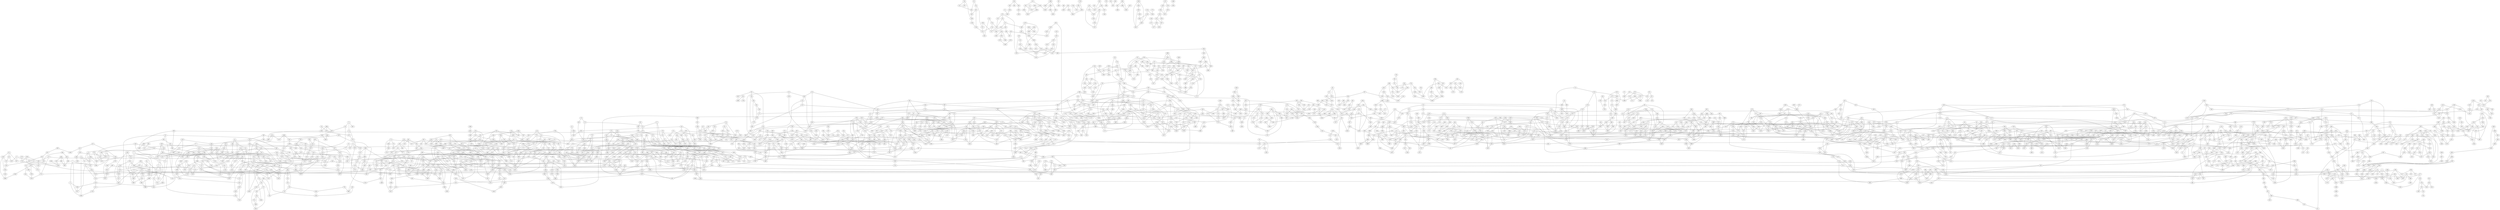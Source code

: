 graph {
    0 [ label = "0" ]
    1 [ label = "1" ]
    2 [ label = "2" ]
    3 [ label = "3" ]
    4 [ label = "4" ]
    5 [ label = "5" ]
    6 [ label = "6" ]
    7 [ label = "7" ]
    8 [ label = "8" ]
    9 [ label = "9" ]
    10 [ label = "10" ]
    11 [ label = "11" ]
    12 [ label = "12" ]
    13 [ label = "13" ]
    14 [ label = "14" ]
    15 [ label = "15" ]
    16 [ label = "16" ]
    17 [ label = "17" ]
    18 [ label = "18" ]
    19 [ label = "19" ]
    20 [ label = "20" ]
    21 [ label = "21" ]
    22 [ label = "22" ]
    23 [ label = "23" ]
    24 [ label = "24" ]
    25 [ label = "25" ]
    26 [ label = "26" ]
    27 [ label = "27" ]
    28 [ label = "28" ]
    29 [ label = "29" ]
    30 [ label = "30" ]
    31 [ label = "31" ]
    32 [ label = "32" ]
    33 [ label = "33" ]
    34 [ label = "34" ]
    35 [ label = "35" ]
    36 [ label = "36" ]
    37 [ label = "37" ]
    38 [ label = "38" ]
    39 [ label = "39" ]
    40 [ label = "40" ]
    41 [ label = "41" ]
    42 [ label = "42" ]
    43 [ label = "43" ]
    44 [ label = "44" ]
    45 [ label = "45" ]
    46 [ label = "46" ]
    47 [ label = "47" ]
    48 [ label = "48" ]
    49 [ label = "49" ]
    50 [ label = "50" ]
    51 [ label = "51" ]
    52 [ label = "52" ]
    53 [ label = "53" ]
    54 [ label = "54" ]
    55 [ label = "55" ]
    56 [ label = "56" ]
    57 [ label = "57" ]
    58 [ label = "58" ]
    59 [ label = "59" ]
    60 [ label = "60" ]
    61 [ label = "61" ]
    62 [ label = "62" ]
    63 [ label = "63" ]
    64 [ label = "64" ]
    65 [ label = "65" ]
    66 [ label = "66" ]
    67 [ label = "67" ]
    68 [ label = "68" ]
    69 [ label = "69" ]
    70 [ label = "70" ]
    71 [ label = "71" ]
    72 [ label = "72" ]
    73 [ label = "73" ]
    74 [ label = "74" ]
    75 [ label = "75" ]
    76 [ label = "76" ]
    77 [ label = "77" ]
    78 [ label = "78" ]
    79 [ label = "79" ]
    80 [ label = "80" ]
    81 [ label = "81" ]
    82 [ label = "82" ]
    83 [ label = "83" ]
    84 [ label = "84" ]
    85 [ label = "85" ]
    86 [ label = "86" ]
    87 [ label = "87" ]
    88 [ label = "88" ]
    89 [ label = "89" ]
    90 [ label = "90" ]
    91 [ label = "91" ]
    92 [ label = "92" ]
    93 [ label = "93" ]
    94 [ label = "94" ]
    95 [ label = "95" ]
    96 [ label = "96" ]
    97 [ label = "97" ]
    98 [ label = "98" ]
    99 [ label = "99" ]
    100 [ label = "100" ]
    101 [ label = "101" ]
    102 [ label = "102" ]
    103 [ label = "103" ]
    104 [ label = "104" ]
    105 [ label = "105" ]
    106 [ label = "106" ]
    107 [ label = "107" ]
    108 [ label = "108" ]
    109 [ label = "109" ]
    110 [ label = "110" ]
    111 [ label = "111" ]
    112 [ label = "112" ]
    113 [ label = "113" ]
    114 [ label = "114" ]
    115 [ label = "115" ]
    116 [ label = "116" ]
    117 [ label = "117" ]
    118 [ label = "118" ]
    119 [ label = "119" ]
    120 [ label = "120" ]
    121 [ label = "121" ]
    122 [ label = "122" ]
    123 [ label = "123" ]
    124 [ label = "124" ]
    125 [ label = "125" ]
    126 [ label = "126" ]
    127 [ label = "127" ]
    128 [ label = "128" ]
    129 [ label = "129" ]
    130 [ label = "130" ]
    131 [ label = "131" ]
    132 [ label = "132" ]
    133 [ label = "133" ]
    134 [ label = "134" ]
    135 [ label = "135" ]
    136 [ label = "136" ]
    137 [ label = "137" ]
    138 [ label = "138" ]
    139 [ label = "139" ]
    140 [ label = "140" ]
    141 [ label = "141" ]
    142 [ label = "142" ]
    143 [ label = "143" ]
    144 [ label = "144" ]
    145 [ label = "145" ]
    146 [ label = "146" ]
    147 [ label = "147" ]
    148 [ label = "148" ]
    149 [ label = "149" ]
    150 [ label = "150" ]
    151 [ label = "151" ]
    152 [ label = "152" ]
    153 [ label = "153" ]
    154 [ label = "154" ]
    155 [ label = "155" ]
    156 [ label = "156" ]
    157 [ label = "157" ]
    158 [ label = "158" ]
    159 [ label = "159" ]
    160 [ label = "160" ]
    161 [ label = "161" ]
    162 [ label = "162" ]
    163 [ label = "163" ]
    164 [ label = "164" ]
    165 [ label = "165" ]
    166 [ label = "166" ]
    167 [ label = "167" ]
    168 [ label = "168" ]
    169 [ label = "169" ]
    170 [ label = "170" ]
    171 [ label = "171" ]
    172 [ label = "172" ]
    173 [ label = "173" ]
    174 [ label = "174" ]
    175 [ label = "175" ]
    176 [ label = "176" ]
    177 [ label = "177" ]
    178 [ label = "178" ]
    179 [ label = "179" ]
    180 [ label = "180" ]
    181 [ label = "181" ]
    182 [ label = "182" ]
    183 [ label = "183" ]
    184 [ label = "184" ]
    185 [ label = "185" ]
    186 [ label = "186" ]
    187 [ label = "187" ]
    188 [ label = "188" ]
    189 [ label = "189" ]
    190 [ label = "190" ]
    191 [ label = "191" ]
    192 [ label = "192" ]
    193 [ label = "193" ]
    194 [ label = "194" ]
    195 [ label = "195" ]
    196 [ label = "196" ]
    197 [ label = "197" ]
    198 [ label = "198" ]
    199 [ label = "199" ]
    200 [ label = "200" ]
    201 [ label = "201" ]
    202 [ label = "202" ]
    203 [ label = "203" ]
    204 [ label = "204" ]
    205 [ label = "205" ]
    206 [ label = "206" ]
    207 [ label = "207" ]
    208 [ label = "208" ]
    209 [ label = "209" ]
    210 [ label = "210" ]
    211 [ label = "211" ]
    212 [ label = "212" ]
    213 [ label = "213" ]
    214 [ label = "214" ]
    215 [ label = "215" ]
    216 [ label = "216" ]
    217 [ label = "217" ]
    218 [ label = "218" ]
    219 [ label = "219" ]
    220 [ label = "220" ]
    221 [ label = "221" ]
    222 [ label = "222" ]
    223 [ label = "223" ]
    224 [ label = "224" ]
    225 [ label = "225" ]
    226 [ label = "226" ]
    227 [ label = "227" ]
    228 [ label = "228" ]
    229 [ label = "229" ]
    230 [ label = "230" ]
    231 [ label = "231" ]
    232 [ label = "232" ]
    233 [ label = "233" ]
    234 [ label = "234" ]
    235 [ label = "235" ]
    236 [ label = "236" ]
    237 [ label = "237" ]
    238 [ label = "238" ]
    239 [ label = "239" ]
    240 [ label = "240" ]
    241 [ label = "241" ]
    242 [ label = "242" ]
    243 [ label = "243" ]
    244 [ label = "244" ]
    245 [ label = "245" ]
    246 [ label = "246" ]
    247 [ label = "247" ]
    248 [ label = "248" ]
    249 [ label = "249" ]
    250 [ label = "250" ]
    251 [ label = "251" ]
    252 [ label = "252" ]
    253 [ label = "253" ]
    254 [ label = "254" ]
    255 [ label = "255" ]
    256 [ label = "256" ]
    257 [ label = "257" ]
    258 [ label = "258" ]
    259 [ label = "259" ]
    260 [ label = "260" ]
    261 [ label = "261" ]
    262 [ label = "262" ]
    263 [ label = "263" ]
    264 [ label = "264" ]
    265 [ label = "265" ]
    266 [ label = "266" ]
    267 [ label = "267" ]
    268 [ label = "268" ]
    269 [ label = "269" ]
    270 [ label = "270" ]
    271 [ label = "271" ]
    272 [ label = "272" ]
    273 [ label = "273" ]
    274 [ label = "274" ]
    275 [ label = "275" ]
    276 [ label = "276" ]
    277 [ label = "277" ]
    278 [ label = "278" ]
    279 [ label = "279" ]
    280 [ label = "280" ]
    281 [ label = "281" ]
    282 [ label = "282" ]
    283 [ label = "283" ]
    284 [ label = "284" ]
    285 [ label = "285" ]
    286 [ label = "286" ]
    287 [ label = "287" ]
    288 [ label = "288" ]
    289 [ label = "289" ]
    290 [ label = "290" ]
    291 [ label = "291" ]
    292 [ label = "292" ]
    293 [ label = "293" ]
    294 [ label = "294" ]
    295 [ label = "295" ]
    296 [ label = "296" ]
    297 [ label = "297" ]
    298 [ label = "298" ]
    299 [ label = "299" ]
    300 [ label = "300" ]
    301 [ label = "301" ]
    302 [ label = "302" ]
    303 [ label = "303" ]
    304 [ label = "304" ]
    305 [ label = "305" ]
    306 [ label = "306" ]
    307 [ label = "307" ]
    308 [ label = "308" ]
    309 [ label = "309" ]
    310 [ label = "310" ]
    311 [ label = "311" ]
    312 [ label = "312" ]
    313 [ label = "313" ]
    314 [ label = "314" ]
    315 [ label = "315" ]
    316 [ label = "316" ]
    317 [ label = "317" ]
    318 [ label = "318" ]
    319 [ label = "319" ]
    320 [ label = "320" ]
    321 [ label = "321" ]
    322 [ label = "322" ]
    323 [ label = "323" ]
    324 [ label = "324" ]
    325 [ label = "325" ]
    326 [ label = "326" ]
    327 [ label = "327" ]
    328 [ label = "328" ]
    329 [ label = "329" ]
    330 [ label = "330" ]
    331 [ label = "331" ]
    332 [ label = "332" ]
    333 [ label = "333" ]
    334 [ label = "334" ]
    335 [ label = "335" ]
    336 [ label = "336" ]
    337 [ label = "337" ]
    338 [ label = "338" ]
    339 [ label = "339" ]
    340 [ label = "340" ]
    341 [ label = "341" ]
    342 [ label = "342" ]
    343 [ label = "343" ]
    344 [ label = "344" ]
    345 [ label = "345" ]
    346 [ label = "346" ]
    347 [ label = "347" ]
    348 [ label = "348" ]
    349 [ label = "349" ]
    350 [ label = "350" ]
    351 [ label = "351" ]
    352 [ label = "352" ]
    353 [ label = "353" ]
    354 [ label = "354" ]
    355 [ label = "355" ]
    356 [ label = "356" ]
    357 [ label = "357" ]
    358 [ label = "358" ]
    359 [ label = "359" ]
    360 [ label = "360" ]
    361 [ label = "361" ]
    362 [ label = "362" ]
    363 [ label = "363" ]
    364 [ label = "364" ]
    365 [ label = "365" ]
    366 [ label = "366" ]
    367 [ label = "367" ]
    368 [ label = "368" ]
    369 [ label = "369" ]
    370 [ label = "370" ]
    371 [ label = "371" ]
    372 [ label = "372" ]
    373 [ label = "373" ]
    374 [ label = "374" ]
    375 [ label = "375" ]
    376 [ label = "376" ]
    377 [ label = "377" ]
    378 [ label = "378" ]
    379 [ label = "379" ]
    380 [ label = "380" ]
    381 [ label = "381" ]
    382 [ label = "382" ]
    383 [ label = "383" ]
    384 [ label = "384" ]
    385 [ label = "385" ]
    386 [ label = "386" ]
    387 [ label = "387" ]
    388 [ label = "388" ]
    389 [ label = "389" ]
    390 [ label = "390" ]
    391 [ label = "391" ]
    392 [ label = "392" ]
    393 [ label = "393" ]
    394 [ label = "394" ]
    395 [ label = "395" ]
    396 [ label = "396" ]
    397 [ label = "397" ]
    398 [ label = "398" ]
    399 [ label = "399" ]
    400 [ label = "400" ]
    401 [ label = "401" ]
    402 [ label = "402" ]
    403 [ label = "403" ]
    404 [ label = "404" ]
    405 [ label = "405" ]
    406 [ label = "406" ]
    407 [ label = "407" ]
    408 [ label = "408" ]
    409 [ label = "409" ]
    410 [ label = "410" ]
    411 [ label = "411" ]
    412 [ label = "412" ]
    413 [ label = "413" ]
    414 [ label = "414" ]
    415 [ label = "415" ]
    416 [ label = "416" ]
    417 [ label = "417" ]
    418 [ label = "418" ]
    419 [ label = "419" ]
    420 [ label = "420" ]
    421 [ label = "421" ]
    422 [ label = "422" ]
    423 [ label = "423" ]
    424 [ label = "424" ]
    425 [ label = "425" ]
    426 [ label = "426" ]
    427 [ label = "427" ]
    428 [ label = "428" ]
    429 [ label = "429" ]
    430 [ label = "430" ]
    431 [ label = "431" ]
    432 [ label = "432" ]
    433 [ label = "433" ]
    434 [ label = "434" ]
    435 [ label = "435" ]
    436 [ label = "436" ]
    437 [ label = "437" ]
    438 [ label = "438" ]
    439 [ label = "439" ]
    440 [ label = "440" ]
    441 [ label = "441" ]
    442 [ label = "442" ]
    443 [ label = "443" ]
    444 [ label = "444" ]
    445 [ label = "445" ]
    446 [ label = "446" ]
    447 [ label = "447" ]
    448 [ label = "448" ]
    449 [ label = "449" ]
    450 [ label = "450" ]
    451 [ label = "451" ]
    452 [ label = "452" ]
    453 [ label = "453" ]
    454 [ label = "454" ]
    455 [ label = "455" ]
    456 [ label = "456" ]
    457 [ label = "457" ]
    458 [ label = "458" ]
    459 [ label = "459" ]
    460 [ label = "460" ]
    461 [ label = "461" ]
    462 [ label = "462" ]
    463 [ label = "463" ]
    464 [ label = "464" ]
    465 [ label = "465" ]
    466 [ label = "466" ]
    467 [ label = "467" ]
    468 [ label = "468" ]
    469 [ label = "469" ]
    470 [ label = "470" ]
    471 [ label = "471" ]
    472 [ label = "472" ]
    473 [ label = "473" ]
    474 [ label = "474" ]
    475 [ label = "475" ]
    476 [ label = "476" ]
    477 [ label = "477" ]
    478 [ label = "478" ]
    479 [ label = "479" ]
    480 [ label = "480" ]
    481 [ label = "481" ]
    482 [ label = "482" ]
    483 [ label = "483" ]
    484 [ label = "484" ]
    485 [ label = "485" ]
    486 [ label = "486" ]
    487 [ label = "487" ]
    488 [ label = "488" ]
    489 [ label = "489" ]
    490 [ label = "490" ]
    491 [ label = "491" ]
    492 [ label = "492" ]
    493 [ label = "493" ]
    494 [ label = "494" ]
    495 [ label = "495" ]
    496 [ label = "496" ]
    497 [ label = "497" ]
    498 [ label = "498" ]
    499 [ label = "499" ]
    500 [ label = "500" ]
    501 [ label = "501" ]
    502 [ label = "502" ]
    503 [ label = "503" ]
    504 [ label = "504" ]
    505 [ label = "505" ]
    506 [ label = "506" ]
    507 [ label = "507" ]
    508 [ label = "508" ]
    509 [ label = "509" ]
    510 [ label = "510" ]
    511 [ label = "511" ]
    512 [ label = "512" ]
    513 [ label = "513" ]
    514 [ label = "514" ]
    515 [ label = "515" ]
    516 [ label = "516" ]
    517 [ label = "517" ]
    518 [ label = "518" ]
    519 [ label = "519" ]
    520 [ label = "520" ]
    521 [ label = "521" ]
    522 [ label = "522" ]
    523 [ label = "523" ]
    524 [ label = "524" ]
    525 [ label = "525" ]
    526 [ label = "526" ]
    527 [ label = "527" ]
    528 [ label = "528" ]
    529 [ label = "529" ]
    530 [ label = "530" ]
    531 [ label = "531" ]
    532 [ label = "532" ]
    533 [ label = "533" ]
    534 [ label = "534" ]
    535 [ label = "535" ]
    536 [ label = "536" ]
    537 [ label = "537" ]
    538 [ label = "538" ]
    539 [ label = "539" ]
    540 [ label = "540" ]
    541 [ label = "541" ]
    542 [ label = "542" ]
    543 [ label = "543" ]
    544 [ label = "544" ]
    545 [ label = "545" ]
    546 [ label = "546" ]
    547 [ label = "547" ]
    548 [ label = "548" ]
    549 [ label = "549" ]
    550 [ label = "550" ]
    551 [ label = "551" ]
    552 [ label = "552" ]
    553 [ label = "553" ]
    554 [ label = "554" ]
    555 [ label = "555" ]
    556 [ label = "556" ]
    557 [ label = "557" ]
    558 [ label = "558" ]
    559 [ label = "559" ]
    560 [ label = "560" ]
    561 [ label = "561" ]
    562 [ label = "562" ]
    563 [ label = "563" ]
    564 [ label = "564" ]
    565 [ label = "565" ]
    566 [ label = "566" ]
    567 [ label = "567" ]
    568 [ label = "568" ]
    569 [ label = "569" ]
    570 [ label = "570" ]
    571 [ label = "571" ]
    572 [ label = "572" ]
    573 [ label = "573" ]
    574 [ label = "574" ]
    575 [ label = "575" ]
    576 [ label = "576" ]
    577 [ label = "577" ]
    578 [ label = "578" ]
    579 [ label = "579" ]
    580 [ label = "580" ]
    581 [ label = "581" ]
    582 [ label = "582" ]
    583 [ label = "583" ]
    584 [ label = "584" ]
    585 [ label = "585" ]
    586 [ label = "586" ]
    587 [ label = "587" ]
    588 [ label = "588" ]
    589 [ label = "589" ]
    590 [ label = "590" ]
    591 [ label = "591" ]
    592 [ label = "592" ]
    593 [ label = "593" ]
    594 [ label = "594" ]
    595 [ label = "595" ]
    596 [ label = "596" ]
    597 [ label = "597" ]
    598 [ label = "598" ]
    599 [ label = "599" ]
    600 [ label = "600" ]
    601 [ label = "601" ]
    602 [ label = "602" ]
    603 [ label = "603" ]
    604 [ label = "604" ]
    605 [ label = "605" ]
    606 [ label = "606" ]
    607 [ label = "607" ]
    608 [ label = "608" ]
    609 [ label = "609" ]
    610 [ label = "610" ]
    611 [ label = "611" ]
    612 [ label = "612" ]
    613 [ label = "613" ]
    614 [ label = "614" ]
    615 [ label = "615" ]
    616 [ label = "616" ]
    617 [ label = "617" ]
    618 [ label = "618" ]
    619 [ label = "619" ]
    620 [ label = "620" ]
    621 [ label = "621" ]
    622 [ label = "622" ]
    623 [ label = "623" ]
    624 [ label = "624" ]
    625 [ label = "625" ]
    626 [ label = "626" ]
    627 [ label = "627" ]
    628 [ label = "628" ]
    629 [ label = "629" ]
    630 [ label = "630" ]
    631 [ label = "631" ]
    632 [ label = "632" ]
    633 [ label = "633" ]
    634 [ label = "634" ]
    635 [ label = "635" ]
    636 [ label = "636" ]
    637 [ label = "637" ]
    638 [ label = "638" ]
    639 [ label = "639" ]
    640 [ label = "640" ]
    641 [ label = "641" ]
    642 [ label = "642" ]
    643 [ label = "643" ]
    644 [ label = "644" ]
    645 [ label = "645" ]
    646 [ label = "646" ]
    647 [ label = "647" ]
    648 [ label = "648" ]
    649 [ label = "649" ]
    650 [ label = "650" ]
    651 [ label = "651" ]
    652 [ label = "652" ]
    653 [ label = "653" ]
    654 [ label = "654" ]
    655 [ label = "655" ]
    656 [ label = "656" ]
    657 [ label = "657" ]
    658 [ label = "658" ]
    659 [ label = "659" ]
    660 [ label = "660" ]
    661 [ label = "661" ]
    662 [ label = "662" ]
    663 [ label = "663" ]
    664 [ label = "664" ]
    665 [ label = "665" ]
    666 [ label = "666" ]
    667 [ label = "667" ]
    668 [ label = "668" ]
    669 [ label = "669" ]
    670 [ label = "670" ]
    671 [ label = "671" ]
    672 [ label = "672" ]
    673 [ label = "673" ]
    674 [ label = "674" ]
    675 [ label = "675" ]
    676 [ label = "676" ]
    677 [ label = "677" ]
    678 [ label = "678" ]
    679 [ label = "679" ]
    680 [ label = "680" ]
    681 [ label = "681" ]
    682 [ label = "682" ]
    683 [ label = "683" ]
    684 [ label = "684" ]
    685 [ label = "685" ]
    686 [ label = "686" ]
    687 [ label = "687" ]
    688 [ label = "688" ]
    689 [ label = "689" ]
    690 [ label = "690" ]
    691 [ label = "691" ]
    692 [ label = "692" ]
    693 [ label = "693" ]
    694 [ label = "694" ]
    695 [ label = "695" ]
    696 [ label = "696" ]
    697 [ label = "697" ]
    698 [ label = "698" ]
    699 [ label = "699" ]
    700 [ label = "700" ]
    701 [ label = "701" ]
    702 [ label = "702" ]
    703 [ label = "703" ]
    704 [ label = "704" ]
    705 [ label = "705" ]
    706 [ label = "706" ]
    707 [ label = "707" ]
    708 [ label = "708" ]
    709 [ label = "709" ]
    710 [ label = "710" ]
    711 [ label = "711" ]
    712 [ label = "712" ]
    713 [ label = "713" ]
    714 [ label = "714" ]
    715 [ label = "715" ]
    716 [ label = "716" ]
    717 [ label = "717" ]
    718 [ label = "718" ]
    719 [ label = "719" ]
    720 [ label = "720" ]
    721 [ label = "721" ]
    722 [ label = "722" ]
    723 [ label = "723" ]
    724 [ label = "724" ]
    725 [ label = "725" ]
    726 [ label = "726" ]
    727 [ label = "727" ]
    728 [ label = "728" ]
    729 [ label = "729" ]
    730 [ label = "730" ]
    731 [ label = "731" ]
    732 [ label = "732" ]
    733 [ label = "733" ]
    734 [ label = "734" ]
    735 [ label = "735" ]
    736 [ label = "736" ]
    737 [ label = "737" ]
    738 [ label = "738" ]
    739 [ label = "739" ]
    740 [ label = "740" ]
    741 [ label = "741" ]
    742 [ label = "742" ]
    743 [ label = "743" ]
    744 [ label = "744" ]
    745 [ label = "745" ]
    746 [ label = "746" ]
    747 [ label = "747" ]
    748 [ label = "748" ]
    749 [ label = "749" ]
    750 [ label = "750" ]
    751 [ label = "751" ]
    752 [ label = "752" ]
    753 [ label = "753" ]
    754 [ label = "754" ]
    755 [ label = "755" ]
    756 [ label = "756" ]
    757 [ label = "757" ]
    758 [ label = "758" ]
    759 [ label = "759" ]
    760 [ label = "760" ]
    761 [ label = "761" ]
    762 [ label = "762" ]
    763 [ label = "763" ]
    764 [ label = "764" ]
    765 [ label = "765" ]
    766 [ label = "766" ]
    767 [ label = "767" ]
    768 [ label = "768" ]
    769 [ label = "769" ]
    770 [ label = "770" ]
    771 [ label = "771" ]
    772 [ label = "772" ]
    773 [ label = "773" ]
    774 [ label = "774" ]
    775 [ label = "775" ]
    776 [ label = "776" ]
    777 [ label = "777" ]
    778 [ label = "778" ]
    779 [ label = "779" ]
    780 [ label = "780" ]
    781 [ label = "781" ]
    782 [ label = "782" ]
    783 [ label = "783" ]
    784 [ label = "784" ]
    785 [ label = "785" ]
    786 [ label = "786" ]
    787 [ label = "787" ]
    788 [ label = "788" ]
    789 [ label = "789" ]
    790 [ label = "790" ]
    791 [ label = "791" ]
    792 [ label = "792" ]
    793 [ label = "793" ]
    794 [ label = "794" ]
    795 [ label = "795" ]
    796 [ label = "796" ]
    797 [ label = "797" ]
    798 [ label = "798" ]
    799 [ label = "799" ]
    800 [ label = "800" ]
    801 [ label = "801" ]
    802 [ label = "802" ]
    803 [ label = "803" ]
    804 [ label = "804" ]
    805 [ label = "805" ]
    806 [ label = "806" ]
    807 [ label = "807" ]
    808 [ label = "808" ]
    809 [ label = "809" ]
    810 [ label = "810" ]
    811 [ label = "811" ]
    812 [ label = "812" ]
    813 [ label = "813" ]
    814 [ label = "814" ]
    815 [ label = "815" ]
    816 [ label = "816" ]
    817 [ label = "817" ]
    818 [ label = "818" ]
    819 [ label = "819" ]
    820 [ label = "820" ]
    821 [ label = "821" ]
    822 [ label = "822" ]
    823 [ label = "823" ]
    824 [ label = "824" ]
    825 [ label = "825" ]
    826 [ label = "826" ]
    827 [ label = "827" ]
    828 [ label = "828" ]
    829 [ label = "829" ]
    830 [ label = "830" ]
    831 [ label = "831" ]
    832 [ label = "832" ]
    833 [ label = "833" ]
    834 [ label = "834" ]
    835 [ label = "835" ]
    836 [ label = "836" ]
    837 [ label = "837" ]
    838 [ label = "838" ]
    839 [ label = "839" ]
    840 [ label = "840" ]
    841 [ label = "841" ]
    842 [ label = "842" ]
    843 [ label = "843" ]
    844 [ label = "844" ]
    845 [ label = "845" ]
    846 [ label = "846" ]
    847 [ label = "847" ]
    848 [ label = "848" ]
    849 [ label = "849" ]
    850 [ label = "850" ]
    851 [ label = "851" ]
    852 [ label = "852" ]
    853 [ label = "853" ]
    854 [ label = "854" ]
    855 [ label = "855" ]
    856 [ label = "856" ]
    857 [ label = "857" ]
    858 [ label = "858" ]
    859 [ label = "859" ]
    860 [ label = "860" ]
    861 [ label = "861" ]
    862 [ label = "862" ]
    863 [ label = "863" ]
    864 [ label = "864" ]
    865 [ label = "865" ]
    866 [ label = "866" ]
    867 [ label = "867" ]
    868 [ label = "868" ]
    869 [ label = "869" ]
    870 [ label = "870" ]
    871 [ label = "871" ]
    872 [ label = "872" ]
    873 [ label = "873" ]
    874 [ label = "874" ]
    875 [ label = "875" ]
    876 [ label = "876" ]
    877 [ label = "877" ]
    878 [ label = "878" ]
    879 [ label = "879" ]
    880 [ label = "880" ]
    881 [ label = "881" ]
    882 [ label = "882" ]
    883 [ label = "883" ]
    884 [ label = "884" ]
    885 [ label = "885" ]
    886 [ label = "886" ]
    887 [ label = "887" ]
    888 [ label = "888" ]
    889 [ label = "889" ]
    890 [ label = "890" ]
    891 [ label = "891" ]
    892 [ label = "892" ]
    893 [ label = "893" ]
    894 [ label = "894" ]
    895 [ label = "895" ]
    896 [ label = "896" ]
    897 [ label = "897" ]
    898 [ label = "898" ]
    899 [ label = "899" ]
    900 [ label = "900" ]
    901 [ label = "901" ]
    902 [ label = "902" ]
    903 [ label = "903" ]
    904 [ label = "904" ]
    905 [ label = "905" ]
    906 [ label = "906" ]
    907 [ label = "907" ]
    908 [ label = "908" ]
    909 [ label = "909" ]
    910 [ label = "910" ]
    911 [ label = "911" ]
    912 [ label = "912" ]
    913 [ label = "913" ]
    914 [ label = "914" ]
    915 [ label = "915" ]
    916 [ label = "916" ]
    917 [ label = "917" ]
    918 [ label = "918" ]
    919 [ label = "919" ]
    920 [ label = "920" ]
    921 [ label = "921" ]
    922 [ label = "922" ]
    923 [ label = "923" ]
    924 [ label = "924" ]
    925 [ label = "925" ]
    926 [ label = "926" ]
    927 [ label = "927" ]
    928 [ label = "928" ]
    929 [ label = "929" ]
    930 [ label = "930" ]
    931 [ label = "931" ]
    932 [ label = "932" ]
    933 [ label = "933" ]
    934 [ label = "934" ]
    935 [ label = "935" ]
    936 [ label = "936" ]
    937 [ label = "937" ]
    938 [ label = "938" ]
    939 [ label = "939" ]
    940 [ label = "940" ]
    941 [ label = "941" ]
    942 [ label = "942" ]
    943 [ label = "943" ]
    944 [ label = "944" ]
    945 [ label = "945" ]
    946 [ label = "946" ]
    947 [ label = "947" ]
    948 [ label = "948" ]
    949 [ label = "949" ]
    950 [ label = "950" ]
    951 [ label = "951" ]
    952 [ label = "952" ]
    953 [ label = "953" ]
    954 [ label = "954" ]
    955 [ label = "955" ]
    956 [ label = "956" ]
    957 [ label = "957" ]
    958 [ label = "958" ]
    959 [ label = "959" ]
    960 [ label = "960" ]
    961 [ label = "961" ]
    962 [ label = "962" ]
    963 [ label = "963" ]
    964 [ label = "964" ]
    965 [ label = "965" ]
    966 [ label = "966" ]
    967 [ label = "967" ]
    968 [ label = "968" ]
    969 [ label = "969" ]
    970 [ label = "970" ]
    971 [ label = "971" ]
    972 [ label = "972" ]
    973 [ label = "973" ]
    974 [ label = "974" ]
    975 [ label = "975" ]
    976 [ label = "976" ]
    977 [ label = "977" ]
    978 [ label = "978" ]
    979 [ label = "979" ]
    980 [ label = "980" ]
    981 [ label = "981" ]
    982 [ label = "982" ]
    983 [ label = "983" ]
    984 [ label = "984" ]
    985 [ label = "985" ]
    986 [ label = "986" ]
    987 [ label = "987" ]
    988 [ label = "988" ]
    989 [ label = "989" ]
    990 [ label = "990" ]
    991 [ label = "991" ]
    992 [ label = "992" ]
    993 [ label = "993" ]
    994 [ label = "994" ]
    995 [ label = "995" ]
    996 [ label = "996" ]
    997 [ label = "997" ]
    998 [ label = "998" ]
    999 [ label = "999" ]
    1000 [ label = "1000" ]
    1001 [ label = "1001" ]
    1002 [ label = "1002" ]
    1003 [ label = "1003" ]
    1004 [ label = "1004" ]
    1005 [ label = "1005" ]
    1006 [ label = "1006" ]
    1007 [ label = "1007" ]
    1008 [ label = "1008" ]
    1009 [ label = "1009" ]
    1010 [ label = "1010" ]
    1011 [ label = "1011" ]
    1012 [ label = "1012" ]
    1013 [ label = "1013" ]
    1014 [ label = "1014" ]
    1015 [ label = "1015" ]
    1016 [ label = "1016" ]
    1017 [ label = "1017" ]
    1018 [ label = "1018" ]
    1019 [ label = "1019" ]
    1020 [ label = "1020" ]
    1021 [ label = "1021" ]
    1022 [ label = "1022" ]
    1023 [ label = "1023" ]
    1024 [ label = "1024" ]
    1025 [ label = "1025" ]
    1026 [ label = "1026" ]
    1027 [ label = "1027" ]
    1028 [ label = "1028" ]
    1029 [ label = "1029" ]
    1030 [ label = "1030" ]
    1031 [ label = "1031" ]
    1032 [ label = "1032" ]
    1033 [ label = "1033" ]
    1034 [ label = "1034" ]
    1035 [ label = "1035" ]
    1036 [ label = "1036" ]
    1037 [ label = "1037" ]
    1038 [ label = "1038" ]
    1039 [ label = "1039" ]
    1040 [ label = "1040" ]
    1041 [ label = "1041" ]
    1042 [ label = "1042" ]
    1043 [ label = "1043" ]
    1044 [ label = "1044" ]
    1045 [ label = "1045" ]
    1046 [ label = "1046" ]
    1047 [ label = "1047" ]
    1048 [ label = "1048" ]
    1049 [ label = "1049" ]
    1050 [ label = "1050" ]
    1051 [ label = "1051" ]
    1052 [ label = "1052" ]
    1053 [ label = "1053" ]
    1054 [ label = "1054" ]
    1055 [ label = "1055" ]
    1056 [ label = "1056" ]
    1057 [ label = "1057" ]
    1058 [ label = "1058" ]
    1059 [ label = "1059" ]
    1060 [ label = "1060" ]
    1061 [ label = "1061" ]
    1062 [ label = "1062" ]
    1063 [ label = "1063" ]
    1064 [ label = "1064" ]
    1065 [ label = "1065" ]
    1066 [ label = "1066" ]
    1067 [ label = "1067" ]
    1068 [ label = "1068" ]
    1069 [ label = "1069" ]
    1070 [ label = "1070" ]
    1071 [ label = "1071" ]
    1072 [ label = "1072" ]
    1073 [ label = "1073" ]
    1074 [ label = "1074" ]
    1075 [ label = "1075" ]
    1076 [ label = "1076" ]
    1077 [ label = "1077" ]
    1078 [ label = "1078" ]
    1079 [ label = "1079" ]
    1080 [ label = "1080" ]
    1081 [ label = "1081" ]
    1082 [ label = "1082" ]
    1083 [ label = "1083" ]
    1084 [ label = "1084" ]
    1085 [ label = "1085" ]
    1086 [ label = "1086" ]
    1087 [ label = "1087" ]
    1088 [ label = "1088" ]
    1089 [ label = "1089" ]
    1090 [ label = "1090" ]
    1091 [ label = "1091" ]
    1092 [ label = "1092" ]
    1093 [ label = "1093" ]
    1094 [ label = "1094" ]
    1095 [ label = "1095" ]
    1096 [ label = "1096" ]
    1097 [ label = "1097" ]
    1098 [ label = "1098" ]
    1099 [ label = "1099" ]
    1100 [ label = "1100" ]
    1101 [ label = "1101" ]
    1102 [ label = "1102" ]
    1103 [ label = "1103" ]
    1104 [ label = "1104" ]
    1105 [ label = "1105" ]
    1106 [ label = "1106" ]
    1107 [ label = "1107" ]
    1108 [ label = "1108" ]
    1109 [ label = "1109" ]
    1110 [ label = "1110" ]
    1111 [ label = "1111" ]
    1112 [ label = "1112" ]
    1113 [ label = "1113" ]
    1114 [ label = "1114" ]
    1115 [ label = "1115" ]
    1116 [ label = "1116" ]
    1117 [ label = "1117" ]
    1118 [ label = "1118" ]
    1119 [ label = "1119" ]
    1120 [ label = "1120" ]
    1121 [ label = "1121" ]
    1122 [ label = "1122" ]
    1123 [ label = "1123" ]
    1124 [ label = "1124" ]
    1125 [ label = "1125" ]
    1126 [ label = "1126" ]
    1127 [ label = "1127" ]
    1128 [ label = "1128" ]
    1129 [ label = "1129" ]
    1130 [ label = "1130" ]
    1131 [ label = "1131" ]
    1132 [ label = "1132" ]
    1133 [ label = "1133" ]
    1134 [ label = "1134" ]
    1135 [ label = "1135" ]
    1136 [ label = "1136" ]
    1137 [ label = "1137" ]
    1138 [ label = "1138" ]
    1139 [ label = "1139" ]
    1140 [ label = "1140" ]
    1141 [ label = "1141" ]
    1142 [ label = "1142" ]
    1143 [ label = "1143" ]
    1144 [ label = "1144" ]
    1145 [ label = "1145" ]
    1146 [ label = "1146" ]
    1147 [ label = "1147" ]
    1148 [ label = "1148" ]
    1149 [ label = "1149" ]
    1150 [ label = "1150" ]
    1151 [ label = "1151" ]
    1152 [ label = "1152" ]
    1153 [ label = "1153" ]
    1154 [ label = "1154" ]
    1155 [ label = "1155" ]
    1156 [ label = "1156" ]
    1157 [ label = "1157" ]
    1158 [ label = "1158" ]
    1159 [ label = "1159" ]
    1160 [ label = "1160" ]
    1161 [ label = "1161" ]
    1162 [ label = "1162" ]
    1163 [ label = "1163" ]
    1164 [ label = "1164" ]
    1165 [ label = "1165" ]
    1166 [ label = "1166" ]
    1167 [ label = "1167" ]
    1168 [ label = "1168" ]
    1169 [ label = "1169" ]
    1170 [ label = "1170" ]
    1171 [ label = "1171" ]
    1172 [ label = "1172" ]
    1173 [ label = "1173" ]
    1174 [ label = "1174" ]
    1175 [ label = "1175" ]
    1176 [ label = "1176" ]
    1177 [ label = "1177" ]
    1178 [ label = "1178" ]
    1179 [ label = "1179" ]
    1180 [ label = "1180" ]
    1181 [ label = "1181" ]
    1182 [ label = "1182" ]
    1183 [ label = "1183" ]
    1184 [ label = "1184" ]
    1185 [ label = "1185" ]
    1186 [ label = "1186" ]
    1187 [ label = "1187" ]
    1188 [ label = "1188" ]
    1189 [ label = "1189" ]
    1190 [ label = "1190" ]
    1191 [ label = "1191" ]
    1192 [ label = "1192" ]
    1193 [ label = "1193" ]
    1194 [ label = "1194" ]
    1195 [ label = "1195" ]
    1196 [ label = "1196" ]
    1197 [ label = "1197" ]
    1198 [ label = "1198" ]
    1199 [ label = "1199" ]
    1200 [ label = "1200" ]
    1201 [ label = "1201" ]
    1202 [ label = "1202" ]
    1203 [ label = "1203" ]
    1204 [ label = "1204" ]
    1205 [ label = "1205" ]
    1206 [ label = "1206" ]
    1207 [ label = "1207" ]
    1208 [ label = "1208" ]
    1209 [ label = "1209" ]
    1210 [ label = "1210" ]
    1211 [ label = "1211" ]
    1212 [ label = "1212" ]
    1213 [ label = "1213" ]
    1214 [ label = "1214" ]
    1215 [ label = "1215" ]
    1216 [ label = "1216" ]
    1217 [ label = "1217" ]
    1218 [ label = "1218" ]
    1219 [ label = "1219" ]
    1220 [ label = "1220" ]
    1221 [ label = "1221" ]
    1222 [ label = "1222" ]
    1223 [ label = "1223" ]
    1224 [ label = "1224" ]
    1225 [ label = "1225" ]
    1226 [ label = "1226" ]
    1227 [ label = "1227" ]
    1228 [ label = "1228" ]
    1229 [ label = "1229" ]
    1230 [ label = "1230" ]
    1231 [ label = "1231" ]
    1232 [ label = "1232" ]
    1233 [ label = "1233" ]
    1234 [ label = "1234" ]
    1235 [ label = "1235" ]
    1236 [ label = "1236" ]
    1237 [ label = "1237" ]
    1238 [ label = "1238" ]
    1239 [ label = "1239" ]
    1240 [ label = "1240" ]
    1241 [ label = "1241" ]
    1242 [ label = "1242" ]
    1243 [ label = "1243" ]
    1244 [ label = "1244" ]
    1245 [ label = "1245" ]
    1246 [ label = "1246" ]
    1247 [ label = "1247" ]
    1248 [ label = "1248" ]
    1249 [ label = "1249" ]
    1250 [ label = "1250" ]
    1251 [ label = "1251" ]
    1252 [ label = "1252" ]
    1253 [ label = "1253" ]
    1254 [ label = "1254" ]
    1255 [ label = "1255" ]
    1256 [ label = "1256" ]
    1257 [ label = "1257" ]
    1258 [ label = "1258" ]
    1259 [ label = "1259" ]
    1260 [ label = "1260" ]
    1261 [ label = "1261" ]
    1262 [ label = "1262" ]
    1263 [ label = "1263" ]
    1264 [ label = "1264" ]
    1265 [ label = "1265" ]
    1266 [ label = "1266" ]
    1267 [ label = "1267" ]
    1268 [ label = "1268" ]
    1269 [ label = "1269" ]
    1270 [ label = "1270" ]
    1271 [ label = "1271" ]
    1272 [ label = "1272" ]
    1273 [ label = "1273" ]
    1274 [ label = "1274" ]
    1275 [ label = "1275" ]
    1276 [ label = "1276" ]
    1277 [ label = "1277" ]
    1278 [ label = "1278" ]
    1279 [ label = "1279" ]
    1280 [ label = "1280" ]
    1281 [ label = "1281" ]
    1282 [ label = "1282" ]
    1283 [ label = "1283" ]
    1284 [ label = "1284" ]
    1285 [ label = "1285" ]
    1286 [ label = "1286" ]
    1287 [ label = "1287" ]
    1288 [ label = "1288" ]
    1289 [ label = "1289" ]
    1290 [ label = "1290" ]
    1291 [ label = "1291" ]
    1292 [ label = "1292" ]
    1293 [ label = "1293" ]
    1294 [ label = "1294" ]
    1295 [ label = "1295" ]
    1296 [ label = "1296" ]
    1297 [ label = "1297" ]
    1298 [ label = "1298" ]
    1299 [ label = "1299" ]
    1300 [ label = "1300" ]
    1301 [ label = "1301" ]
    1302 [ label = "1302" ]
    1303 [ label = "1303" ]
    1304 [ label = "1304" ]
    1305 [ label = "1305" ]
    1306 [ label = "1306" ]
    1307 [ label = "1307" ]
    1308 [ label = "1308" ]
    1309 [ label = "1309" ]
    1310 [ label = "1310" ]
    1311 [ label = "1311" ]
    1312 [ label = "1312" ]
    1313 [ label = "1313" ]
    1314 [ label = "1314" ]
    1315 [ label = "1315" ]
    1316 [ label = "1316" ]
    1317 [ label = "1317" ]
    1318 [ label = "1318" ]
    1319 [ label = "1319" ]
    1320 [ label = "1320" ]
    1321 [ label = "1321" ]
    1322 [ label = "1322" ]
    1323 [ label = "1323" ]
    1324 [ label = "1324" ]
    1325 [ label = "1325" ]
    1326 [ label = "1326" ]
    1327 [ label = "1327" ]
    1328 [ label = "1328" ]
    1329 [ label = "1329" ]
    1330 [ label = "1330" ]
    1331 [ label = "1331" ]
    1332 [ label = "1332" ]
    1333 [ label = "1333" ]
    1334 [ label = "1334" ]
    1335 [ label = "1335" ]
    1336 [ label = "1336" ]
    1337 [ label = "1337" ]
    1338 [ label = "1338" ]
    1339 [ label = "1339" ]
    1340 [ label = "1340" ]
    1341 [ label = "1341" ]
    1342 [ label = "1342" ]
    1343 [ label = "1343" ]
    1344 [ label = "1344" ]
    1345 [ label = "1345" ]
    1346 [ label = "1346" ]
    1347 [ label = "1347" ]
    1348 [ label = "1348" ]
    1349 [ label = "1349" ]
    1350 [ label = "1350" ]
    1351 [ label = "1351" ]
    1352 [ label = "1352" ]
    1353 [ label = "1353" ]
    1354 [ label = "1354" ]
    1355 [ label = "1355" ]
    1356 [ label = "1356" ]
    1357 [ label = "1357" ]
    1358 [ label = "1358" ]
    1359 [ label = "1359" ]
    1360 [ label = "1360" ]
    1361 [ label = "1361" ]
    1362 [ label = "1362" ]
    1363 [ label = "1363" ]
    1364 [ label = "1364" ]
    1365 [ label = "1365" ]
    1366 [ label = "1366" ]
    1367 [ label = "1367" ]
    1368 [ label = "1368" ]
    1369 [ label = "1369" ]
    1370 [ label = "1370" ]
    1371 [ label = "1371" ]
    1372 [ label = "1372" ]
    1373 [ label = "1373" ]
    1374 [ label = "1374" ]
    1375 [ label = "1375" ]
    1376 [ label = "1376" ]
    1377 [ label = "1377" ]
    1378 [ label = "1378" ]
    1379 [ label = "1379" ]
    1380 [ label = "1380" ]
    1381 [ label = "1381" ]
    1382 [ label = "1382" ]
    1383 [ label = "1383" ]
    1384 [ label = "1384" ]
    1385 [ label = "1385" ]
    1386 [ label = "1386" ]
    1387 [ label = "1387" ]
    1388 [ label = "1388" ]
    1389 [ label = "1389" ]
    1390 [ label = "1390" ]
    1391 [ label = "1391" ]
    1392 [ label = "1392" ]
    1393 [ label = "1393" ]
    1394 [ label = "1394" ]
    1395 [ label = "1395" ]
    1396 [ label = "1396" ]
    1397 [ label = "1397" ]
    1398 [ label = "1398" ]
    1399 [ label = "1399" ]
    1400 [ label = "1400" ]
    1401 [ label = "1401" ]
    1402 [ label = "1402" ]
    1403 [ label = "1403" ]
    1404 [ label = "1404" ]
    1405 [ label = "1405" ]
    1406 [ label = "1406" ]
    1407 [ label = "1407" ]
    1408 [ label = "1408" ]
    1409 [ label = "1409" ]
    1410 [ label = "1410" ]
    1411 [ label = "1411" ]
    1412 [ label = "1412" ]
    1413 [ label = "1413" ]
    1414 [ label = "1414" ]
    1415 [ label = "1415" ]
    1416 [ label = "1416" ]
    1417 [ label = "1417" ]
    1418 [ label = "1418" ]
    1419 [ label = "1419" ]
    1420 [ label = "1420" ]
    1421 [ label = "1421" ]
    1422 [ label = "1422" ]
    1423 [ label = "1423" ]
    1424 [ label = "1424" ]
    1425 [ label = "1425" ]
    1426 [ label = "1426" ]
    1427 [ label = "1427" ]
    1428 [ label = "1428" ]
    1429 [ label = "1429" ]
    1430 [ label = "1430" ]
    1431 [ label = "1431" ]
    1432 [ label = "1432" ]
    1433 [ label = "1433" ]
    1434 [ label = "1434" ]
    1435 [ label = "1435" ]
    1436 [ label = "1436" ]
    1437 [ label = "1437" ]
    1438 [ label = "1438" ]
    1439 [ label = "1439" ]
    1440 [ label = "1440" ]
    1441 [ label = "1441" ]
    1442 [ label = "1442" ]
    1443 [ label = "1443" ]
    1444 [ label = "1444" ]
    1445 [ label = "1445" ]
    1446 [ label = "1446" ]
    1447 [ label = "1447" ]
    1448 [ label = "1448" ]
    1449 [ label = "1449" ]
    1450 [ label = "1450" ]
    1451 [ label = "1451" ]
    1452 [ label = "1452" ]
    1453 [ label = "1453" ]
    1454 [ label = "1454" ]
    1455 [ label = "1455" ]
    1456 [ label = "1456" ]
    1457 [ label = "1457" ]
    1458 [ label = "1458" ]
    1459 [ label = "1459" ]
    1460 [ label = "1460" ]
    1461 [ label = "1461" ]
    1462 [ label = "1462" ]
    1463 [ label = "1463" ]
    1464 [ label = "1464" ]
    1465 [ label = "1465" ]
    1466 [ label = "1466" ]
    1467 [ label = "1467" ]
    1468 [ label = "1468" ]
    1469 [ label = "1469" ]
    1470 [ label = "1470" ]
    1471 [ label = "1471" ]
    1472 [ label = "1472" ]
    1473 [ label = "1473" ]
    1474 [ label = "1474" ]
    1475 [ label = "1475" ]
    1476 [ label = "1476" ]
    1477 [ label = "1477" ]
    1478 [ label = "1478" ]
    1479 [ label = "1479" ]
    1480 [ label = "1480" ]
    1481 [ label = "1481" ]
    1482 [ label = "1482" ]
    1483 [ label = "1483" ]
    1484 [ label = "1484" ]
    1485 [ label = "1485" ]
    1486 [ label = "1486" ]
    1487 [ label = "1487" ]
    1488 [ label = "1488" ]
    1489 [ label = "1489" ]
    1490 [ label = "1490" ]
    1491 [ label = "1491" ]
    1492 [ label = "1492" ]
    1493 [ label = "1493" ]
    1494 [ label = "1494" ]
    1495 [ label = "1495" ]
    1496 [ label = "1496" ]
    1497 [ label = "1497" ]
    1498 [ label = "1498" ]
    1499 [ label = "1499" ]
    1500 [ label = "1500" ]
    1501 [ label = "1501" ]
    1502 [ label = "1502" ]
    1503 [ label = "1503" ]
    1504 [ label = "1504" ]
    1505 [ label = "1505" ]
    1506 [ label = "1506" ]
    1507 [ label = "1507" ]
    1508 [ label = "1508" ]
    1509 [ label = "1509" ]
    1510 [ label = "1510" ]
    1511 [ label = "1511" ]
    1512 [ label = "1512" ]
    1513 [ label = "1513" ]
    1514 [ label = "1514" ]
    1515 [ label = "1515" ]
    1516 [ label = "1516" ]
    1517 [ label = "1517" ]
    1518 [ label = "1518" ]
    1519 [ label = "1519" ]
    1520 [ label = "1520" ]
    1521 [ label = "1521" ]
    1522 [ label = "1522" ]
    1523 [ label = "1523" ]
    1524 [ label = "1524" ]
    1525 [ label = "1525" ]
    1526 [ label = "1526" ]
    1527 [ label = "1527" ]
    1528 [ label = "1528" ]
    1529 [ label = "1529" ]
    1530 [ label = "1530" ]
    1531 [ label = "1531" ]
    1532 [ label = "1532" ]
    1533 [ label = "1533" ]
    1534 [ label = "1534" ]
    1535 [ label = "1535" ]
    1536 [ label = "1536" ]
    1537 [ label = "1537" ]
    1538 [ label = "1538" ]
    1539 [ label = "1539" ]
    1540 [ label = "1540" ]
    1541 [ label = "1541" ]
    1542 [ label = "1542" ]
    1543 [ label = "1543" ]
    1544 [ label = "1544" ]
    1545 [ label = "1545" ]
    1546 [ label = "1546" ]
    1547 [ label = "1547" ]
    1548 [ label = "1548" ]
    1549 [ label = "1549" ]
    1550 [ label = "1550" ]
    1551 [ label = "1551" ]
    1552 [ label = "1552" ]
    1553 [ label = "1553" ]
    1554 [ label = "1554" ]
    1555 [ label = "1555" ]
    1556 [ label = "1556" ]
    1557 [ label = "1557" ]
    1558 [ label = "1558" ]
    1559 [ label = "1559" ]
    1560 [ label = "1560" ]
    1561 [ label = "1561" ]
    1562 [ label = "1562" ]
    1563 [ label = "1563" ]
    1564 [ label = "1564" ]
    1565 [ label = "1565" ]
    1566 [ label = "1566" ]
    1567 [ label = "1567" ]
    1568 [ label = "1568" ]
    1569 [ label = "1569" ]
    1570 [ label = "1570" ]
    1571 [ label = "1571" ]
    1572 [ label = "1572" ]
    1573 [ label = "1573" ]
    1574 [ label = "1574" ]
    1575 [ label = "1575" ]
    1576 [ label = "1576" ]
    1577 [ label = "1577" ]
    1578 [ label = "1578" ]
    1579 [ label = "1579" ]
    1580 [ label = "1580" ]
    1581 [ label = "1581" ]
    1582 [ label = "1582" ]
    1583 [ label = "1583" ]
    1584 [ label = "1584" ]
    1585 [ label = "1585" ]
    1586 [ label = "1586" ]
    1587 [ label = "1587" ]
    1588 [ label = "1588" ]
    1589 [ label = "1589" ]
    1590 [ label = "1590" ]
    1591 [ label = "1591" ]
    1592 [ label = "1592" ]
    1593 [ label = "1593" ]
    1594 [ label = "1594" ]
    1595 [ label = "1595" ]
    1596 [ label = "1596" ]
    1597 [ label = "1597" ]
    1598 [ label = "1598" ]
    1599 [ label = "1599" ]
    1600 [ label = "1600" ]
    1601 [ label = "1601" ]
    1602 [ label = "1602" ]
    1603 [ label = "1603" ]
    1604 [ label = "1604" ]
    1605 [ label = "1605" ]
    1606 [ label = "1606" ]
    1607 [ label = "1607" ]
    1608 [ label = "1608" ]
    1609 [ label = "1609" ]
    1610 [ label = "1610" ]
    1611 [ label = "1611" ]
    1612 [ label = "1612" ]
    1613 [ label = "1613" ]
    1614 [ label = "1614" ]
    1615 [ label = "1615" ]
    1616 [ label = "1616" ]
    1617 [ label = "1617" ]
    1618 [ label = "1618" ]
    1619 [ label = "1619" ]
    1620 [ label = "1620" ]
    1621 [ label = "1621" ]
    1622 [ label = "1622" ]
    1623 [ label = "1623" ]
    1624 [ label = "1624" ]
    1625 [ label = "1625" ]
    1626 [ label = "1626" ]
    1627 [ label = "1627" ]
    1628 [ label = "1628" ]
    1629 [ label = "1629" ]
    1630 [ label = "1630" ]
    1631 [ label = "1631" ]
    1632 [ label = "1632" ]
    1633 [ label = "1633" ]
    1634 [ label = "1634" ]
    1635 [ label = "1635" ]
    1636 [ label = "1636" ]
    1637 [ label = "1637" ]
    1638 [ label = "1638" ]
    1639 [ label = "1639" ]
    1640 [ label = "1640" ]
    1641 [ label = "1641" ]
    1642 [ label = "1642" ]
    1643 [ label = "1643" ]
    1644 [ label = "1644" ]
    1645 [ label = "1645" ]
    1646 [ label = "1646" ]
    1647 [ label = "1647" ]
    1648 [ label = "1648" ]
    1649 [ label = "1649" ]
    1650 [ label = "1650" ]
    1651 [ label = "1651" ]
    1652 [ label = "1652" ]
    1653 [ label = "1653" ]
    1654 [ label = "1654" ]
    1655 [ label = "1655" ]
    1656 [ label = "1656" ]
    1657 [ label = "1657" ]
    1658 [ label = "1658" ]
    1659 [ label = "1659" ]
    1660 [ label = "1660" ]
    1661 [ label = "1661" ]
    1662 [ label = "1662" ]
    1663 [ label = "1663" ]
    1664 [ label = "1664" ]
    1665 [ label = "1665" ]
    1666 [ label = "1666" ]
    1667 [ label = "1667" ]
    1668 [ label = "1668" ]
    1669 [ label = "1669" ]
    1670 [ label = "1670" ]
    1671 [ label = "1671" ]
    1672 [ label = "1672" ]
    1673 [ label = "1673" ]
    1674 [ label = "1674" ]
    1675 [ label = "1675" ]
    1676 [ label = "1676" ]
    1677 [ label = "1677" ]
    1678 [ label = "1678" ]
    1679 [ label = "1679" ]
    1680 [ label = "1680" ]
    1681 [ label = "1681" ]
    1682 [ label = "1682" ]
    1683 [ label = "1683" ]
    1684 [ label = "1684" ]
    1685 [ label = "1685" ]
    1686 [ label = "1686" ]
    1687 [ label = "1687" ]
    1688 [ label = "1688" ]
    1689 [ label = "1689" ]
    1690 [ label = "1690" ]
    1691 [ label = "1691" ]
    1692 [ label = "1692" ]
    1693 [ label = "1693" ]
    1694 [ label = "1694" ]
    1695 [ label = "1695" ]
    1696 [ label = "1696" ]
    1697 [ label = "1697" ]
    1698 [ label = "1698" ]
    1699 [ label = "1699" ]
    1700 [ label = "1700" ]
    1701 [ label = "1701" ]
    1702 [ label = "1702" ]
    1703 [ label = "1703" ]
    1704 [ label = "1704" ]
    1705 [ label = "1705" ]
    1706 [ label = "1706" ]
    1707 [ label = "1707" ]
    1708 [ label = "1708" ]
    1709 [ label = "1709" ]
    1710 [ label = "1710" ]
    1711 [ label = "1711" ]
    1712 [ label = "1712" ]
    1713 [ label = "1713" ]
    1714 [ label = "1714" ]
    1715 [ label = "1715" ]
    1716 [ label = "1716" ]
    1717 [ label = "1717" ]
    1718 [ label = "1718" ]
    1719 [ label = "1719" ]
    1720 [ label = "1720" ]
    1721 [ label = "1721" ]
    1722 [ label = "1722" ]
    1723 [ label = "1723" ]
    1724 [ label = "1724" ]
    1725 [ label = "1725" ]
    1726 [ label = "1726" ]
    1727 [ label = "1727" ]
    1728 [ label = "1728" ]
    1729 [ label = "1729" ]
    1730 [ label = "1730" ]
    1731 [ label = "1731" ]
    1732 [ label = "1732" ]
    1733 [ label = "1733" ]
    1734 [ label = "1734" ]
    1735 [ label = "1735" ]
    1736 [ label = "1736" ]
    1737 [ label = "1737" ]
    1738 [ label = "1738" ]
    1739 [ label = "1739" ]
    1740 [ label = "1740" ]
    1741 [ label = "1741" ]
    1742 [ label = "1742" ]
    1743 [ label = "1743" ]
    1744 [ label = "1744" ]
    1745 [ label = "1745" ]
    1746 [ label = "1746" ]
    1747 [ label = "1747" ]
    1748 [ label = "1748" ]
    1749 [ label = "1749" ]
    1750 [ label = "1750" ]
    1751 [ label = "1751" ]
    1752 [ label = "1752" ]
    1753 [ label = "1753" ]
    1754 [ label = "1754" ]
    1755 [ label = "1755" ]
    1756 [ label = "1756" ]
    1757 [ label = "1757" ]
    1758 [ label = "1758" ]
    1759 [ label = "1759" ]
    1760 [ label = "1760" ]
    1761 [ label = "1761" ]
    1762 [ label = "1762" ]
    1763 [ label = "1763" ]
    1764 [ label = "1764" ]
    1765 [ label = "1765" ]
    1766 [ label = "1766" ]
    1767 [ label = "1767" ]
    1768 [ label = "1768" ]
    1769 [ label = "1769" ]
    1770 [ label = "1770" ]
    1771 [ label = "1771" ]
    1772 [ label = "1772" ]
    1773 [ label = "1773" ]
    1774 [ label = "1774" ]
    1775 [ label = "1775" ]
    1776 [ label = "1776" ]
    1777 [ label = "1777" ]
    1778 [ label = "1778" ]
    1779 [ label = "1779" ]
    1780 [ label = "1780" ]
    1781 [ label = "1781" ]
    1782 [ label = "1782" ]
    1783 [ label = "1783" ]
    1784 [ label = "1784" ]
    1785 [ label = "1785" ]
    1786 [ label = "1786" ]
    1787 [ label = "1787" ]
    1788 [ label = "1788" ]
    1789 [ label = "1789" ]
    1790 [ label = "1790" ]
    1791 [ label = "1791" ]
    1792 [ label = "1792" ]
    1793 [ label = "1793" ]
    1794 [ label = "1794" ]
    1795 [ label = "1795" ]
    1796 [ label = "1796" ]
    1797 [ label = "1797" ]
    1798 [ label = "1798" ]
    1799 [ label = "1799" ]
    1800 [ label = "1800" ]
    1801 [ label = "1801" ]
    1802 [ label = "1802" ]
    1803 [ label = "1803" ]
    1804 [ label = "1804" ]
    1805 [ label = "1805" ]
    1806 [ label = "1806" ]
    1807 [ label = "1807" ]
    1808 [ label = "1808" ]
    1809 [ label = "1809" ]
    1810 [ label = "1810" ]
    1811 [ label = "1811" ]
    1812 [ label = "1812" ]
    1813 [ label = "1813" ]
    1814 [ label = "1814" ]
    1815 [ label = "1815" ]
    1816 [ label = "1816" ]
    1817 [ label = "1817" ]
    1818 [ label = "1818" ]
    1819 [ label = "1819" ]
    1820 [ label = "1820" ]
    1821 [ label = "1821" ]
    1822 [ label = "1822" ]
    1823 [ label = "1823" ]
    1824 [ label = "1824" ]
    1825 [ label = "1825" ]
    1826 [ label = "1826" ]
    1827 [ label = "1827" ]
    1828 [ label = "1828" ]
    1829 [ label = "1829" ]
    1830 [ label = "1830" ]
    1831 [ label = "1831" ]
    1832 [ label = "1832" ]
    1833 [ label = "1833" ]
    1834 [ label = "1834" ]
    1835 [ label = "1835" ]
    1836 [ label = "1836" ]
    1837 [ label = "1837" ]
    1838 [ label = "1838" ]
    1839 [ label = "1839" ]
    1840 [ label = "1840" ]
    1841 [ label = "1841" ]
    1842 [ label = "1842" ]
    1843 [ label = "1843" ]
    1844 [ label = "1844" ]
    1845 [ label = "1845" ]
    1846 [ label = "1846" ]
    1847 [ label = "1847" ]
    1848 [ label = "1848" ]
    1849 [ label = "1849" ]
    1850 [ label = "1850" ]
    1851 [ label = "1851" ]
    1852 [ label = "1852" ]
    1853 [ label = "1853" ]
    1854 [ label = "1854" ]
    1855 [ label = "1855" ]
    1856 [ label = "1856" ]
    1857 [ label = "1857" ]
    1858 [ label = "1858" ]
    1859 [ label = "1859" ]
    1860 [ label = "1860" ]
    1861 [ label = "1861" ]
    1862 [ label = "1862" ]
    1863 [ label = "1863" ]
    1864 [ label = "1864" ]
    1865 [ label = "1865" ]
    1866 [ label = "1866" ]
    1867 [ label = "1867" ]
    1868 [ label = "1868" ]
    1869 [ label = "1869" ]
    1870 [ label = "1870" ]
    1871 [ label = "1871" ]
    1872 [ label = "1872" ]
    1873 [ label = "1873" ]
    1874 [ label = "1874" ]
    1875 [ label = "1875" ]
    1876 [ label = "1876" ]
    1877 [ label = "1877" ]
    1878 [ label = "1878" ]
    1879 [ label = "1879" ]
    1880 [ label = "1880" ]
    1881 [ label = "1881" ]
    1882 [ label = "1882" ]
    1883 [ label = "1883" ]
    1884 [ label = "1884" ]
    1885 [ label = "1885" ]
    1886 [ label = "1886" ]
    1887 [ label = "1887" ]
    1888 [ label = "1888" ]
    1889 [ label = "1889" ]
    1890 [ label = "1890" ]
    1891 [ label = "1891" ]
    1892 [ label = "1892" ]
    1893 [ label = "1893" ]
    1894 [ label = "1894" ]
    1895 [ label = "1895" ]
    1896 [ label = "1896" ]
    1897 [ label = "1897" ]
    1898 [ label = "1898" ]
    1899 [ label = "1899" ]
    1900 [ label = "1900" ]
    1901 [ label = "1901" ]
    1902 [ label = "1902" ]
    1903 [ label = "1903" ]
    1904 [ label = "1904" ]
    1905 [ label = "1905" ]
    1906 [ label = "1906" ]
    1907 [ label = "1907" ]
    1908 [ label = "1908" ]
    1909 [ label = "1909" ]
    1910 [ label = "1910" ]
    1911 [ label = "1911" ]
    1912 [ label = "1912" ]
    1913 [ label = "1913" ]
    1914 [ label = "1914" ]
    1915 [ label = "1915" ]
    1916 [ label = "1916" ]
    1917 [ label = "1917" ]
    1918 [ label = "1918" ]
    1919 [ label = "1919" ]
    1920 [ label = "1920" ]
    1921 [ label = "1921" ]
    1922 [ label = "1922" ]
    1923 [ label = "1923" ]
    1924 [ label = "1924" ]
    1925 [ label = "1925" ]
    1926 [ label = "1926" ]
    1927 [ label = "1927" ]
    1928 [ label = "1928" ]
    1929 [ label = "1929" ]
    1930 [ label = "1930" ]
    1931 [ label = "1931" ]
    1932 [ label = "1932" ]
    1933 [ label = "1933" ]
    1934 [ label = "1934" ]
    1935 [ label = "1935" ]
    1936 [ label = "1936" ]
    1937 [ label = "1937" ]
    1938 [ label = "1938" ]
    1939 [ label = "1939" ]
    1940 [ label = "1940" ]
    1941 [ label = "1941" ]
    1942 [ label = "1942" ]
    1943 [ label = "1943" ]
    1944 [ label = "1944" ]
    1945 [ label = "1945" ]
    1946 [ label = "1946" ]
    1947 [ label = "1947" ]
    1948 [ label = "1948" ]
    1949 [ label = "1949" ]
    1950 [ label = "1950" ]
    1951 [ label = "1951" ]
    1952 [ label = "1952" ]
    1953 [ label = "1953" ]
    1954 [ label = "1954" ]
    1955 [ label = "1955" ]
    1956 [ label = "1956" ]
    1957 [ label = "1957" ]
    1958 [ label = "1958" ]
    1959 [ label = "1959" ]
    1960 [ label = "1960" ]
    1961 [ label = "1961" ]
    1962 [ label = "1962" ]
    1963 [ label = "1963" ]
    1964 [ label = "1964" ]
    1965 [ label = "1965" ]
    1966 [ label = "1966" ]
    1967 [ label = "1967" ]
    1968 [ label = "1968" ]
    1969 [ label = "1969" ]
    1970 [ label = "1970" ]
    1971 [ label = "1971" ]
    1972 [ label = "1972" ]
    1973 [ label = "1973" ]
    1974 [ label = "1974" ]
    1975 [ label = "1975" ]
    1976 [ label = "1976" ]
    1977 [ label = "1977" ]
    1978 [ label = "1978" ]
    1979 [ label = "1979" ]
    1980 [ label = "1980" ]
    1981 [ label = "1981" ]
    1982 [ label = "1982" ]
    1983 [ label = "1983" ]
    1984 [ label = "1984" ]
    1985 [ label = "1985" ]
    1986 [ label = "1986" ]
    1987 [ label = "1987" ]
    1988 [ label = "1988" ]
    1989 [ label = "1989" ]
    1990 [ label = "1990" ]
    1991 [ label = "1991" ]
    1992 [ label = "1992" ]
    1993 [ label = "1993" ]
    1994 [ label = "1994" ]
    1995 [ label = "1995" ]
    1996 [ label = "1996" ]
    1997 [ label = "1997" ]
    1998 [ label = "1998" ]
    1999 [ label = "1999" ]
    2000 [ label = "2000" ]
    2001 [ label = "2001" ]
    2002 [ label = "2002" ]
    2003 [ label = "2003" ]
    2004 [ label = "2004" ]
    2005 [ label = "2005" ]
    2006 [ label = "2006" ]
    2007 [ label = "2007" ]
    2008 [ label = "2008" ]
    2009 [ label = "2009" ]
    2010 [ label = "2010" ]
    2011 [ label = "2011" ]
    2012 [ label = "2012" ]
    2013 [ label = "2013" ]
    2014 [ label = "2014" ]
    2015 [ label = "2015" ]
    2016 [ label = "2016" ]
    2017 [ label = "2017" ]
    2018 [ label = "2018" ]
    2019 [ label = "2019" ]
    2020 [ label = "2020" ]
    2021 [ label = "2021" ]
    2022 [ label = "2022" ]
    2023 [ label = "2023" ]
    2024 [ label = "2024" ]
    2025 [ label = "2025" ]
    2026 [ label = "2026" ]
    2027 [ label = "2027" ]
    2028 [ label = "2028" ]
    2029 [ label = "2029" ]
    2030 [ label = "2030" ]
    2031 [ label = "2031" ]
    2032 [ label = "2032" ]
    2033 [ label = "2033" ]
    2034 [ label = "2034" ]
    2035 [ label = "2035" ]
    2036 [ label = "2036" ]
    2037 [ label = "2037" ]
    2038 [ label = "2038" ]
    2039 [ label = "2039" ]
    2040 [ label = "2040" ]
    2041 [ label = "2041" ]
    2042 [ label = "2042" ]
    2043 [ label = "2043" ]
    2044 [ label = "2044" ]
    2045 [ label = "2045" ]
    2046 [ label = "2046" ]
    2047 [ label = "2047" ]
    2048 [ label = "2048" ]
    2049 [ label = "2049" ]
    2050 [ label = "2050" ]
    2051 [ label = "2051" ]
    2052 [ label = "2052" ]
    2053 [ label = "2053" ]
    2054 [ label = "2054" ]
    2055 [ label = "2055" ]
    2056 [ label = "2056" ]
    2057 [ label = "2057" ]
    2058 [ label = "2058" ]
    2059 [ label = "2059" ]
    2060 [ label = "2060" ]
    2061 [ label = "2061" ]
    2062 [ label = "2062" ]
    2063 [ label = "2063" ]
    2064 [ label = "2064" ]
    2065 [ label = "2065" ]
    2066 [ label = "2066" ]
    2067 [ label = "2067" ]
    2068 [ label = "2068" ]
    2069 [ label = "2069" ]
    2070 [ label = "2070" ]
    2071 [ label = "2071" ]
    2072 [ label = "2072" ]
    2073 [ label = "2073" ]
    2074 [ label = "2074" ]
    2075 [ label = "2075" ]
    2076 [ label = "2076" ]
    2077 [ label = "2077" ]
    2078 [ label = "2078" ]
    2079 [ label = "2079" ]
    2080 [ label = "2080" ]
    2081 [ label = "2081" ]
    2082 [ label = "2082" ]
    2083 [ label = "2083" ]
    2084 [ label = "2084" ]
    2085 [ label = "2085" ]
    2086 [ label = "2086" ]
    2087 [ label = "2087" ]
    2088 [ label = "2088" ]
    2089 [ label = "2089" ]
    2090 [ label = "2090" ]
    2091 [ label = "2091" ]
    2092 [ label = "2092" ]
    2093 [ label = "2093" ]
    2094 [ label = "2094" ]
    2095 [ label = "2095" ]
    2096 [ label = "2096" ]
    2097 [ label = "2097" ]
    2098 [ label = "2098" ]
    2099 [ label = "2099" ]
    2100 [ label = "2100" ]
    2101 [ label = "2101" ]
    2102 [ label = "2102" ]
    2103 [ label = "2103" ]
    2104 [ label = "2104" ]
    2105 [ label = "2105" ]
    2106 [ label = "2106" ]
    2107 [ label = "2107" ]
    2108 [ label = "2108" ]
    2109 [ label = "2109" ]
    2110 [ label = "2110" ]
    2111 [ label = "2111" ]
    2112 [ label = "2112" ]
    2113 [ label = "2113" ]
    2114 [ label = "2114" ]
    2115 [ label = "2115" ]
    2116 [ label = "2116" ]
    2117 [ label = "2117" ]
    2118 [ label = "2118" ]
    2119 [ label = "2119" ]
    2120 [ label = "2120" ]
    2121 [ label = "2121" ]
    2122 [ label = "2122" ]
    2123 [ label = "2123" ]
    2124 [ label = "2124" ]
    2125 [ label = "2125" ]
    2126 [ label = "2126" ]
    2127 [ label = "2127" ]
    2128 [ label = "2128" ]
    2129 [ label = "2129" ]
    2130 [ label = "2130" ]
    2131 [ label = "2131" ]
    2132 [ label = "2132" ]
    2133 [ label = "2133" ]
    2134 [ label = "2134" ]
    2135 [ label = "2135" ]
    2136 [ label = "2136" ]
    2137 [ label = "2137" ]
    2138 [ label = "2138" ]
    2139 [ label = "2139" ]
    2140 [ label = "2140" ]
    2141 [ label = "2141" ]
    2142 [ label = "2142" ]
    2143 [ label = "2143" ]
    2144 [ label = "2144" ]
    2145 [ label = "2145" ]
    2146 [ label = "2146" ]
    2147 [ label = "2147" ]
    2148 [ label = "2148" ]
    2149 [ label = "2149" ]
    2150 [ label = "2150" ]
    2151 [ label = "2151" ]
    2152 [ label = "2152" ]
    2153 [ label = "2153" ]
    2154 [ label = "2154" ]
    2155 [ label = "2155" ]
    2156 [ label = "2156" ]
    2157 [ label = "2157" ]
    2158 [ label = "2158" ]
    2159 [ label = "2159" ]
    2160 [ label = "2160" ]
    2161 [ label = "2161" ]
    2162 [ label = "2162" ]
    2163 [ label = "2163" ]
    2164 [ label = "2164" ]
    2165 [ label = "2165" ]
    2166 [ label = "2166" ]
    2167 [ label = "2167" ]
    2168 [ label = "2168" ]
    2169 [ label = "2169" ]
    2170 [ label = "2170" ]
    2171 [ label = "2171" ]
    2172 [ label = "2172" ]
    2173 [ label = "2173" ]
    2174 [ label = "2174" ]
    2175 [ label = "2175" ]
    2176 [ label = "2176" ]
    2177 [ label = "2177" ]
    2178 [ label = "2178" ]
    2179 [ label = "2179" ]
    2180 [ label = "2180" ]
    2181 [ label = "2181" ]
    2182 [ label = "2182" ]
    2183 [ label = "2183" ]
    2184 [ label = "2184" ]
    2185 [ label = "2185" ]
    2186 [ label = "2186" ]
    2187 [ label = "2187" ]
    2188 [ label = "2188" ]
    2189 [ label = "2189" ]
    2190 [ label = "2190" ]
    2191 [ label = "2191" ]
    2192 [ label = "2192" ]
    2193 [ label = "2193" ]
    2194 [ label = "2194" ]
    2195 [ label = "2195" ]
    2196 [ label = "2196" ]
    2197 [ label = "2197" ]
    2198 [ label = "2198" ]
    2199 [ label = "2199" ]
    2200 [ label = "2200" ]
    2201 [ label = "2201" ]
    2202 [ label = "2202" ]
    2203 [ label = "2203" ]
    2204 [ label = "2204" ]
    2205 [ label = "2205" ]
    2206 [ label = "2206" ]
    2207 [ label = "2207" ]
    2208 [ label = "2208" ]
    2209 [ label = "2209" ]
    2210 [ label = "2210" ]
    2211 [ label = "2211" ]
    2212 [ label = "2212" ]
    2213 [ label = "2213" ]
    2214 [ label = "2214" ]
    2215 [ label = "2215" ]
    2216 [ label = "2216" ]
    2217 [ label = "2217" ]
    2218 [ label = "2218" ]
    2219 [ label = "2219" ]
    2220 [ label = "2220" ]
    2221 [ label = "2221" ]
    2222 [ label = "2222" ]
    2223 [ label = "2223" ]
    2224 [ label = "2224" ]
    2225 [ label = "2225" ]
    2226 [ label = "2226" ]
    2227 [ label = "2227" ]
    2228 [ label = "2228" ]
    2229 [ label = "2229" ]
    2230 [ label = "2230" ]
    2231 [ label = "2231" ]
    2232 [ label = "2232" ]
    2233 [ label = "2233" ]
    2234 [ label = "2234" ]
    2235 [ label = "2235" ]
    2236 [ label = "2236" ]
    2237 [ label = "2237" ]
    2238 [ label = "2238" ]
    2239 [ label = "2239" ]
    2240 [ label = "2240" ]
    2241 [ label = "2241" ]
    2242 [ label = "2242" ]
    2243 [ label = "2243" ]
    2244 [ label = "2244" ]
    2245 [ label = "2245" ]
    2246 [ label = "2246" ]
    2247 [ label = "2247" ]
    2248 [ label = "2248" ]
    2249 [ label = "2249" ]
    2250 [ label = "2250" ]
    2251 [ label = "2251" ]
    2252 [ label = "2252" ]
    2253 [ label = "2253" ]
    2254 [ label = "2254" ]
    2255 [ label = "2255" ]
    2256 [ label = "2256" ]
    2257 [ label = "2257" ]
    2258 [ label = "2258" ]
    2259 [ label = "2259" ]
    2260 [ label = "2260" ]
    2261 [ label = "2261" ]
    2262 [ label = "2262" ]
    2263 [ label = "2263" ]
    2264 [ label = "2264" ]
    2265 [ label = "2265" ]
    2266 [ label = "2266" ]
    2267 [ label = "2267" ]
    2268 [ label = "2268" ]
    2269 [ label = "2269" ]
    2270 [ label = "2270" ]
    2271 [ label = "2271" ]
    2272 [ label = "2272" ]
    2273 [ label = "2273" ]
    2274 [ label = "2274" ]
    2275 [ label = "2275" ]
    2276 [ label = "2276" ]
    2277 [ label = "2277" ]
    2278 [ label = "2278" ]
    2279 [ label = "2279" ]
    2280 [ label = "2280" ]
    2281 [ label = "2281" ]
    2282 [ label = "2282" ]
    2283 [ label = "2283" ]
    2284 [ label = "2284" ]
    2285 [ label = "2285" ]
    2286 [ label = "2286" ]
    2287 [ label = "2287" ]
    2288 [ label = "2288" ]
    2289 [ label = "2289" ]
    2290 [ label = "2290" ]
    2291 [ label = "2291" ]
    2292 [ label = "2292" ]
    2293 [ label = "2293" ]
    2294 [ label = "2294" ]
    2295 [ label = "2295" ]
    2296 [ label = "2296" ]
    2297 [ label = "2297" ]
    2298 [ label = "2298" ]
    2299 [ label = "2299" ]
    2300 [ label = "2300" ]
    2301 [ label = "2301" ]
    2302 [ label = "2302" ]
    2303 [ label = "2303" ]
    2304 [ label = "2304" ]
    2305 [ label = "2305" ]
    2306 [ label = "2306" ]
    2307 [ label = "2307" ]
    2308 [ label = "2308" ]
    2309 [ label = "2309" ]
    2310 [ label = "2310" ]
    2311 [ label = "2311" ]
    2312 [ label = "2312" ]
    2313 [ label = "2313" ]
    2314 [ label = "2314" ]
    2315 [ label = "2315" ]
    2316 [ label = "2316" ]
    2317 [ label = "2317" ]
    2318 [ label = "2318" ]
    2319 [ label = "2319" ]
    2320 [ label = "2320" ]
    2321 [ label = "2321" ]
    2322 [ label = "2322" ]
    2323 [ label = "2323" ]
    2324 [ label = "2324" ]
    2325 [ label = "2325" ]
    2326 [ label = "2326" ]
    2327 [ label = "2327" ]
    2328 [ label = "2328" ]
    2329 [ label = "2329" ]
    2330 [ label = "2330" ]
    2331 [ label = "2331" ]
    2332 [ label = "2332" ]
    2333 [ label = "2333" ]
    2334 [ label = "2334" ]
    2335 [ label = "2335" ]
    2336 [ label = "2336" ]
    2337 [ label = "2337" ]
    2338 [ label = "2338" ]
    2339 [ label = "2339" ]
    2340 [ label = "2340" ]
    2341 [ label = "2341" ]
    2342 [ label = "2342" ]
    2343 [ label = "2343" ]
    2344 [ label = "2344" ]
    2345 [ label = "2345" ]
    2346 [ label = "2346" ]
    2347 [ label = "2347" ]
    2348 [ label = "2348" ]
    2349 [ label = "2349" ]
    2350 [ label = "2350" ]
    2351 [ label = "2351" ]
    2352 [ label = "2352" ]
    2353 [ label = "2353" ]
    2354 [ label = "2354" ]
    2355 [ label = "2355" ]
    2356 [ label = "2356" ]
    2357 [ label = "2357" ]
    2358 [ label = "2358" ]
    2359 [ label = "2359" ]
    2360 [ label = "2360" ]
    2361 [ label = "2361" ]
    2362 [ label = "2362" ]
    2363 [ label = "2363" ]
    2364 [ label = "2364" ]
    2365 [ label = "2365" ]
    2366 [ label = "2366" ]
    2367 [ label = "2367" ]
    2368 [ label = "2368" ]
    2369 [ label = "2369" ]
    2370 [ label = "2370" ]
    2371 [ label = "2371" ]
    2372 [ label = "2372" ]
    2373 [ label = "2373" ]
    2374 [ label = "2374" ]
    2375 [ label = "2375" ]
    2376 [ label = "2376" ]
    2377 [ label = "2377" ]
    2378 [ label = "2378" ]
    2379 [ label = "2379" ]
    2380 [ label = "2380" ]
    2381 [ label = "2381" ]
    2382 [ label = "2382" ]
    2383 [ label = "2383" ]
    2384 [ label = "2384" ]
    2385 [ label = "2385" ]
    2386 [ label = "2386" ]
    2387 [ label = "2387" ]
    2388 [ label = "2388" ]
    2389 [ label = "2389" ]
    2390 [ label = "2390" ]
    2391 [ label = "2391" ]
    2392 [ label = "2392" ]
    2393 [ label = "2393" ]
    2394 [ label = "2394" ]
    2395 [ label = "2395" ]
    2396 [ label = "2396" ]
    2397 [ label = "2397" ]
    2398 [ label = "2398" ]
    2399 [ label = "2399" ]
    2400 [ label = "2400" ]
    2401 [ label = "2401" ]
    2402 [ label = "2402" ]
    2403 [ label = "2403" ]
    2404 [ label = "2404" ]
    2405 [ label = "2405" ]
    2406 [ label = "2406" ]
    2407 [ label = "2407" ]
    2408 [ label = "2408" ]
    2409 [ label = "2409" ]
    2410 [ label = "2410" ]
    2411 [ label = "2411" ]
    2412 [ label = "2412" ]
    2413 [ label = "2413" ]
    2414 [ label = "2414" ]
    2415 [ label = "2415" ]
    2416 [ label = "2416" ]
    2417 [ label = "2417" ]
    2418 [ label = "2418" ]
    2419 [ label = "2419" ]
    2420 [ label = "2420" ]
    2421 [ label = "2421" ]
    2422 [ label = "2422" ]
    2423 [ label = "2423" ]
    2424 [ label = "2424" ]
    2425 [ label = "2425" ]
    2426 [ label = "2426" ]
    2427 [ label = "2427" ]
    2428 [ label = "2428" ]
    2429 [ label = "2429" ]
    2430 [ label = "2430" ]
    2431 [ label = "2431" ]
    2432 [ label = "2432" ]
    2433 [ label = "2433" ]
    2434 [ label = "2434" ]
    2435 [ label = "2435" ]
    2436 [ label = "2436" ]
    2437 [ label = "2437" ]
    2438 [ label = "2438" ]
    2439 [ label = "2439" ]
    2440 [ label = "2440" ]
    2441 [ label = "2441" ]
    2442 [ label = "2442" ]
    2443 [ label = "2443" ]
    2444 [ label = "2444" ]
    2445 [ label = "2445" ]
    2446 [ label = "2446" ]
    2447 [ label = "2447" ]
    2448 [ label = "2448" ]
    2449 [ label = "2449" ]
    2450 [ label = "2450" ]
    2451 [ label = "2451" ]
    2452 [ label = "2452" ]
    2453 [ label = "2453" ]
    2454 [ label = "2454" ]
    2455 [ label = "2455" ]
    2456 [ label = "2456" ]
    2457 [ label = "2457" ]
    2458 [ label = "2458" ]
    2459 [ label = "2459" ]
    2460 [ label = "2460" ]
    2461 [ label = "2461" ]
    2462 [ label = "2462" ]
    2463 [ label = "2463" ]
    2464 [ label = "2464" ]
    2465 [ label = "2465" ]
    2466 [ label = "2466" ]
    2467 [ label = "2467" ]
    2468 [ label = "2468" ]
    2469 [ label = "2469" ]
    2470 [ label = "2470" ]
    2471 [ label = "2471" ]
    2472 [ label = "2472" ]
    2473 [ label = "2473" ]
    2474 [ label = "2474" ]
    2475 [ label = "2475" ]
    2476 [ label = "2476" ]
    2477 [ label = "2477" ]
    2478 [ label = "2478" ]
    2479 [ label = "2479" ]
    2480 [ label = "2480" ]
    2481 [ label = "2481" ]
    2482 [ label = "2482" ]
    2483 [ label = "2483" ]
    2484 [ label = "2484" ]
    2485 [ label = "2485" ]
    2486 [ label = "2486" ]
    2487 [ label = "2487" ]
    2488 [ label = "2488" ]
    2489 [ label = "2489" ]
    2490 [ label = "2490" ]
    2491 [ label = "2491" ]
    2492 [ label = "2492" ]
    2493 [ label = "2493" ]
    2494 [ label = "2494" ]
    2495 [ label = "2495" ]
    2496 [ label = "2496" ]
    2497 [ label = "2497" ]
    2498 [ label = "2498" ]
    2499 [ label = "2499" ]
    2500 [ label = "2500" ]
    2501 [ label = "2501" ]
    2502 [ label = "2502" ]
    2503 [ label = "2503" ]
    2504 [ label = "2504" ]
    2505 [ label = "2505" ]
    2506 [ label = "2506" ]
    2507 [ label = "2507" ]
    2508 [ label = "2508" ]
    2509 [ label = "2509" ]
    2510 [ label = "2510" ]
    2511 [ label = "2511" ]
    2512 [ label = "2512" ]
    2513 [ label = "2513" ]
    2514 [ label = "2514" ]
    2515 [ label = "2515" ]
    2516 [ label = "2516" ]
    2517 [ label = "2517" ]
    2518 [ label = "2518" ]
    2519 [ label = "2519" ]
    2520 [ label = "2520" ]
    2521 [ label = "2521" ]
    2522 [ label = "2522" ]
    2523 [ label = "2523" ]
    2524 [ label = "2524" ]
    2525 [ label = "2525" ]
    2526 [ label = "2526" ]
    2527 [ label = "2527" ]
    2528 [ label = "2528" ]
    2529 [ label = "2529" ]
    2530 [ label = "2530" ]
    2531 [ label = "2531" ]
    2532 [ label = "2532" ]
    2533 [ label = "2533" ]
    2534 [ label = "2534" ]
    2535 [ label = "2535" ]
    2536 [ label = "2536" ]
    2537 [ label = "2537" ]
    2538 [ label = "2538" ]
    2539 [ label = "2539" ]
    2540 [ label = "2540" ]
    2541 [ label = "2541" ]
    2542 [ label = "2542" ]
    2543 [ label = "2543" ]
    2544 [ label = "2544" ]
    2545 [ label = "2545" ]
    2546 [ label = "2546" ]
    2547 [ label = "2547" ]
    2548 [ label = "2548" ]
    2549 [ label = "2549" ]
    2550 [ label = "2550" ]
    2551 [ label = "2551" ]
    2552 [ label = "2552" ]
    2553 [ label = "2553" ]
    2554 [ label = "2554" ]
    2555 [ label = "2555" ]
    2556 [ label = "2556" ]
    2557 [ label = "2557" ]
    2558 [ label = "2558" ]
    2559 [ label = "2559" ]
    2560 [ label = "2560" ]
    2561 [ label = "2561" ]
    2562 [ label = "2562" ]
    2563 [ label = "2563" ]
    2564 [ label = "2564" ]
    2565 [ label = "2565" ]
    2566 [ label = "2566" ]
    2567 [ label = "2567" ]
    2568 [ label = "2568" ]
    2569 [ label = "2569" ]
    2570 [ label = "2570" ]
    2571 [ label = "2571" ]
    2572 [ label = "2572" ]
    2573 [ label = "2573" ]
    2574 [ label = "2574" ]
    2575 [ label = "2575" ]
    2576 [ label = "2576" ]
    2577 [ label = "2577" ]
    2578 [ label = "2578" ]
    2579 [ label = "2579" ]
    2580 [ label = "2580" ]
    2581 [ label = "2581" ]
    2582 [ label = "2582" ]
    2583 [ label = "2583" ]
    2584 [ label = "2584" ]
    2585 [ label = "2585" ]
    2586 [ label = "2586" ]
    2587 [ label = "2587" ]
    2588 [ label = "2588" ]
    2589 [ label = "2589" ]
    2590 [ label = "2590" ]
    2591 [ label = "2591" ]
    2592 [ label = "2592" ]
    2593 [ label = "2593" ]
    2594 [ label = "2594" ]
    2595 [ label = "2595" ]
    2596 [ label = "2596" ]
    2597 [ label = "2597" ]
    2598 [ label = "2598" ]
    2599 [ label = "2599" ]
    2600 [ label = "2600" ]
    2601 [ label = "2601" ]
    2602 [ label = "2602" ]
    2603 [ label = "2603" ]
    2604 [ label = "2604" ]
    2605 [ label = "2605" ]
    2606 [ label = "2606" ]
    2607 [ label = "2607" ]
    2608 [ label = "2608" ]
    2609 [ label = "2609" ]
    2610 [ label = "2610" ]
    2611 [ label = "2611" ]
    2612 [ label = "2612" ]
    2613 [ label = "2613" ]
    2614 [ label = "2614" ]
    2615 [ label = "2615" ]
    2616 [ label = "2616" ]
    2617 [ label = "2617" ]
    2618 [ label = "2618" ]
    2619 [ label = "2619" ]
    2620 [ label = "2620" ]
    2621 [ label = "2621" ]
    2622 [ label = "2622" ]
    2623 [ label = "2623" ]
    2624 [ label = "2624" ]
    2625 [ label = "2625" ]
    2626 [ label = "2626" ]
    2627 [ label = "2627" ]
    2628 [ label = "2628" ]
    2629 [ label = "2629" ]
    2630 [ label = "2630" ]
    2631 [ label = "2631" ]
    2632 [ label = "2632" ]
    2633 [ label = "2633" ]
    2634 [ label = "2634" ]
    2635 [ label = "2635" ]
    2636 [ label = "2636" ]
    2637 [ label = "2637" ]
    2638 [ label = "2638" ]
    2639 [ label = "2639" ]
    2640 [ label = "2640" ]
    2641 [ label = "2641" ]
    2642 [ label = "2642" ]
    2643 [ label = "2643" ]
    2644 [ label = "2644" ]
    2645 [ label = "2645" ]
    2646 [ label = "2646" ]
    2647 [ label = "2647" ]
    2648 [ label = "2648" ]
    2649 [ label = "2649" ]
    2650 [ label = "2650" ]
    2651 [ label = "2651" ]
    2652 [ label = "2652" ]
    2653 [ label = "2653" ]
    2654 [ label = "2654" ]
    2655 [ label = "2655" ]
    2656 [ label = "2656" ]
    2657 [ label = "2657" ]
    2658 [ label = "2658" ]
    2659 [ label = "2659" ]
    2660 [ label = "2660" ]
    2661 [ label = "2661" ]
    2662 [ label = "2662" ]
    2663 [ label = "2663" ]
    2664 [ label = "2664" ]
    2665 [ label = "2665" ]
    2666 [ label = "2666" ]
    2667 [ label = "2667" ]
    2668 [ label = "2668" ]
    2669 [ label = "2669" ]
    2670 [ label = "2670" ]
    2671 [ label = "2671" ]
    2672 [ label = "2672" ]
    2673 [ label = "2673" ]
    2674 [ label = "2674" ]
    2675 [ label = "2675" ]
    2676 [ label = "2676" ]
    2677 [ label = "2677" ]
    2678 [ label = "2678" ]
    2679 [ label = "2679" ]
    2680 [ label = "2680" ]
    2681 [ label = "2681" ]
    2682 [ label = "2682" ]
    2683 [ label = "2683" ]
    2684 [ label = "2684" ]
    2685 [ label = "2685" ]
    2686 [ label = "2686" ]
    2687 [ label = "2687" ]
    2688 [ label = "2688" ]
    2689 [ label = "2689" ]
    2690 [ label = "2690" ]
    2691 [ label = "2691" ]
    2692 [ label = "2692" ]
    2693 [ label = "2693" ]
    2694 [ label = "2694" ]
    2695 [ label = "2695" ]
    2696 [ label = "2696" ]
    2697 [ label = "2697" ]
    2698 [ label = "2698" ]
    2699 [ label = "2699" ]
    2700 [ label = "2700" ]
    2701 [ label = "2701" ]
    2702 [ label = "2702" ]
    2703 [ label = "2703" ]
    2704 [ label = "2704" ]
    2705 [ label = "2705" ]
    2706 [ label = "2706" ]
    2707 [ label = "2707" ]
    2708 [ label = "2708" ]
    2709 [ label = "2709" ]
    2710 [ label = "2710" ]
    2711 [ label = "2711" ]
    2712 [ label = "2712" ]
    2713 [ label = "2713" ]
    2714 [ label = "2714" ]
    2715 [ label = "2715" ]
    2716 [ label = "2716" ]
    2717 [ label = "2717" ]
    2718 [ label = "2718" ]
    2719 [ label = "2719" ]
    2720 [ label = "2720" ]
    2721 [ label = "2721" ]
    2722 [ label = "2722" ]
    2723 [ label = "2723" ]
    2724 [ label = "2724" ]
    2725 [ label = "2725" ]
    2726 [ label = "2726" ]
    2727 [ label = "2727" ]
    2728 [ label = "2728" ]
    2729 [ label = "2729" ]
    2730 [ label = "2730" ]
    2731 [ label = "2731" ]
    2732 [ label = "2732" ]
    2733 [ label = "2733" ]
    2734 [ label = "2734" ]
    2735 [ label = "2735" ]
    2736 [ label = "2736" ]
    2737 [ label = "2737" ]
    2738 [ label = "2738" ]
    2739 [ label = "2739" ]
    2740 [ label = "2740" ]
    2741 [ label = "2741" ]
    2742 [ label = "2742" ]
    2743 [ label = "2743" ]
    2744 [ label = "2744" ]
    2745 [ label = "2745" ]
    2746 [ label = "2746" ]
    2747 [ label = "2747" ]
    2748 [ label = "2748" ]
    2749 [ label = "2749" ]
    2750 [ label = "2750" ]
    2751 [ label = "2751" ]
    2752 [ label = "2752" ]
    2753 [ label = "2753" ]
    2754 [ label = "2754" ]
    2755 [ label = "2755" ]
    2756 [ label = "2756" ]
    2757 [ label = "2757" ]
    2758 [ label = "2758" ]
    2759 [ label = "2759" ]
    2760 [ label = "2760" ]
    2761 [ label = "2761" ]
    2762 [ label = "2762" ]
    2763 [ label = "2763" ]
    2764 [ label = "2764" ]
    2765 [ label = "2765" ]
    2766 [ label = "2766" ]
    2767 [ label = "2767" ]
    2768 [ label = "2768" ]
    2769 [ label = "2769" ]
    2770 [ label = "2770" ]
    2771 [ label = "2771" ]
    2772 [ label = "2772" ]
    2773 [ label = "2773" ]
    2774 [ label = "2774" ]
    2775 [ label = "2775" ]
    2776 [ label = "2776" ]
    2777 [ label = "2777" ]
    2778 [ label = "2778" ]
    2779 [ label = "2779" ]
    2780 [ label = "2780" ]
    2781 [ label = "2781" ]
    2782 [ label = "2782" ]
    2783 [ label = "2783" ]
    2784 [ label = "2784" ]
    2785 [ label = "2785" ]
    2786 [ label = "2786" ]
    2787 [ label = "2787" ]
    2788 [ label = "2788" ]
    2789 [ label = "2789" ]
    2790 [ label = "2790" ]
    2791 [ label = "2791" ]
    2792 [ label = "2792" ]
    2793 [ label = "2793" ]
    2794 [ label = "2794" ]
    2795 [ label = "2795" ]
    2796 [ label = "2796" ]
    2797 [ label = "2797" ]
    2798 [ label = "2798" ]
    2799 [ label = "2799" ]
    2800 [ label = "2800" ]
    2801 [ label = "2801" ]
    2802 [ label = "2802" ]
    2803 [ label = "2803" ]
    2804 [ label = "2804" ]
    2805 [ label = "2805" ]
    2806 [ label = "2806" ]
    2807 [ label = "2807" ]
    2808 [ label = "2808" ]
    2809 [ label = "2809" ]
    2810 [ label = "2810" ]
    2811 [ label = "2811" ]
    2812 [ label = "2812" ]
    2813 [ label = "2813" ]
    2814 [ label = "2814" ]
    2815 [ label = "2815" ]
    2816 [ label = "2816" ]
    2817 [ label = "2817" ]
    2818 [ label = "2818" ]
    2819 [ label = "2819" ]
    2820 [ label = "2820" ]
    2821 [ label = "2821" ]
    2822 [ label = "2822" ]
    2823 [ label = "2823" ]
    2824 [ label = "2824" ]
    2825 [ label = "2825" ]
    2826 [ label = "2826" ]
    2827 [ label = "2827" ]
    2828 [ label = "2828" ]
    2829 [ label = "2829" ]
    2830 [ label = "2830" ]
    2831 [ label = "2831" ]
    2832 [ label = "2832" ]
    2833 [ label = "2833" ]
    2834 [ label = "2834" ]
    2835 [ label = "2835" ]
    2836 [ label = "2836" ]
    2837 [ label = "2837" ]
    2838 [ label = "2838" ]
    2839 [ label = "2839" ]
    2840 [ label = "2840" ]
    2841 [ label = "2841" ]
    2842 [ label = "2842" ]
    2843 [ label = "2843" ]
    2844 [ label = "2844" ]
    2845 [ label = "2845" ]
    2846 [ label = "2846" ]
    2847 [ label = "2847" ]
    2848 [ label = "2848" ]
    2849 [ label = "2849" ]
    2850 [ label = "2850" ]
    2851 [ label = "2851" ]
    2852 [ label = "2852" ]
    2853 [ label = "2853" ]
    2854 [ label = "2854" ]
    2855 [ label = "2855" ]
    2856 [ label = "2856" ]
    2857 [ label = "2857" ]
    2858 [ label = "2858" ]
    2859 [ label = "2859" ]
    2860 [ label = "2860" ]
    2861 [ label = "2861" ]
    2862 [ label = "2862" ]
    2863 [ label = "2863" ]
    2864 [ label = "2864" ]
    2865 [ label = "2865" ]
    2866 [ label = "2866" ]
    2867 [ label = "2867" ]
    2868 [ label = "2868" ]
    2869 [ label = "2869" ]
    2870 [ label = "2870" ]
    2871 [ label = "2871" ]
    2872 [ label = "2872" ]
    2873 [ label = "2873" ]
    2874 [ label = "2874" ]
    2875 [ label = "2875" ]
    2876 [ label = "2876" ]
    2877 [ label = "2877" ]
    2878 [ label = "2878" ]
    2879 [ label = "2879" ]
    2880 [ label = "2880" ]
    2881 [ label = "2881" ]
    2882 [ label = "2882" ]
    2883 [ label = "2883" ]
    2884 [ label = "2884" ]
    2885 [ label = "2885" ]
    2886 [ label = "2886" ]
    2887 [ label = "2887" ]
    2888 [ label = "2888" ]
    2889 [ label = "2889" ]
    2890 [ label = "2890" ]
    2891 [ label = "2891" ]
    2892 [ label = "2892" ]
    2893 [ label = "2893" ]
    2894 [ label = "2894" ]
    2895 [ label = "2895" ]
    2896 [ label = "2896" ]
    2897 [ label = "2897" ]
    2898 [ label = "2898" ]
    2899 [ label = "2899" ]
    2900 [ label = "2900" ]
    2901 [ label = "2901" ]
    2902 [ label = "2902" ]
    2903 [ label = "2903" ]
    2904 [ label = "2904" ]
    2905 [ label = "2905" ]
    2906 [ label = "2906" ]
    2907 [ label = "2907" ]
    2908 [ label = "2908" ]
    2909 [ label = "2909" ]
    2910 [ label = "2910" ]
    2911 [ label = "2911" ]
    2912 [ label = "2912" ]
    2913 [ label = "2913" ]
    2914 [ label = "2914" ]
    2915 [ label = "2915" ]
    2916 [ label = "2916" ]
    2917 [ label = "2917" ]
    2918 [ label = "2918" ]
    2919 [ label = "2919" ]
    2920 [ label = "2920" ]
    2921 [ label = "2921" ]
    2922 [ label = "2922" ]
    2923 [ label = "2923" ]
    2924 [ label = "2924" ]
    2925 [ label = "2925" ]
    2926 [ label = "2926" ]
    2927 [ label = "2927" ]
    2928 [ label = "2928" ]
    2929 [ label = "2929" ]
    2930 [ label = "2930" ]
    2931 [ label = "2931" ]
    2932 [ label = "2932" ]
    2933 [ label = "2933" ]
    2934 [ label = "2934" ]
    2935 [ label = "2935" ]
    2936 [ label = "2936" ]
    2937 [ label = "2937" ]
    2938 [ label = "2938" ]
    2939 [ label = "2939" ]
    2940 [ label = "2940" ]
    2941 [ label = "2941" ]
    2942 [ label = "2942" ]
    2943 [ label = "2943" ]
    2944 [ label = "2944" ]
    2945 [ label = "2945" ]
    2946 [ label = "2946" ]
    2947 [ label = "2947" ]
    2948 [ label = "2948" ]
    2949 [ label = "2949" ]
    2950 [ label = "2950" ]
    2951 [ label = "2951" ]
    2952 [ label = "2952" ]
    2953 [ label = "2953" ]
    2954 [ label = "2954" ]
    2955 [ label = "2955" ]
    2956 [ label = "2956" ]
    2957 [ label = "2957" ]
    2958 [ label = "2958" ]
    2959 [ label = "2959" ]
    2960 [ label = "2960" ]
    2961 [ label = "2961" ]
    2962 [ label = "2962" ]
    2963 [ label = "2963" ]
    2964 [ label = "2964" ]
    2965 [ label = "2965" ]
    2966 [ label = "2966" ]
    2967 [ label = "2967" ]
    2968 [ label = "2968" ]
    2969 [ label = "2969" ]
    2970 [ label = "2970" ]
    2971 [ label = "2971" ]
    2972 [ label = "2972" ]
    2973 [ label = "2973" ]
    2974 [ label = "2974" ]
    2975 [ label = "2975" ]
    2976 [ label = "2976" ]
    2977 [ label = "2977" ]
    2978 [ label = "2978" ]
    2979 [ label = "2979" ]
    2980 [ label = "2980" ]
    2981 [ label = "2981" ]
    2982 [ label = "2982" ]
    2983 [ label = "2983" ]
    2984 [ label = "2984" ]
    2985 [ label = "2985" ]
    2986 [ label = "2986" ]
    2987 [ label = "2987" ]
    2988 [ label = "2988" ]
    2989 [ label = "2989" ]
    2990 [ label = "2990" ]
    2991 [ label = "2991" ]
    2992 [ label = "2992" ]
    2993 [ label = "2993" ]
    2994 [ label = "2994" ]
    2995 [ label = "2995" ]
    2996 [ label = "2996" ]
    2997 [ label = "2997" ]
    2998 [ label = "2998" ]
    2999 [ label = "2999" ]
    3000 [ label = "3000" ]
    3001 [ label = "3001" ]
    3002 [ label = "3002" ]
    3003 [ label = "3003" ]
    3004 [ label = "3004" ]
    3005 [ label = "3005" ]
    3006 [ label = "3006" ]
    3007 [ label = "3007" ]
    3008 [ label = "3008" ]
    3009 [ label = "3009" ]
    3010 [ label = "3010" ]
    3011 [ label = "3011" ]
    3012 [ label = "3012" ]
    3013 [ label = "3013" ]
    3014 [ label = "3014" ]
    3015 [ label = "3015" ]
    3016 [ label = "3016" ]
    3017 [ label = "3017" ]
    3018 [ label = "3018" ]
    3019 [ label = "3019" ]
    3020 [ label = "3020" ]
    3021 [ label = "3021" ]
    3022 [ label = "3022" ]
    3023 [ label = "3023" ]
    3024 [ label = "3024" ]
    3025 [ label = "3025" ]
    3026 [ label = "3026" ]
    3027 [ label = "3027" ]
    3028 [ label = "3028" ]
    3029 [ label = "3029" ]
    3030 [ label = "3030" ]
    3031 [ label = "3031" ]
    3032 [ label = "3032" ]
    3033 [ label = "3033" ]
    3034 [ label = "3034" ]
    3035 [ label = "3035" ]
    3036 [ label = "3036" ]
    3037 [ label = "3037" ]
    3038 [ label = "3038" ]
    3039 [ label = "3039" ]
    3040 [ label = "3040" ]
    3041 [ label = "3041" ]
    3042 [ label = "3042" ]
    3043 [ label = "3043" ]
    3044 [ label = "3044" ]
    3045 [ label = "3045" ]
    3046 [ label = "3046" ]
    3047 [ label = "3047" ]
    3048 [ label = "3048" ]
    3049 [ label = "3049" ]
    3050 [ label = "3050" ]
    3051 [ label = "3051" ]
    3052 [ label = "3052" ]
    0 -- 20 [ ]
    0 -- 2391 [ ]
    0 -- 2941 [ ]
    1 -- 2 [ ]
    1 -- 2717 [ ]
    2 -- 10 [ ]
    3 -- 4 [ ]
    3 -- 711 [ ]
    3 -- 2887 [ ]
    4 -- 5 [ ]
    4 -- 2886 [ ]
    5 -- 6 [ ]
    5 -- 11 [ ]
    5 -- 1421 [ ]
    6 -- 11 [ ]
    6 -- 37 [ ]
    7 -- 8 [ ]
    7 -- 1551 [ ]
    7 -- 2977 [ ]
    8 -- 2980 [ ]
    8 -- 2639 [ ]
    9 -- 2079 [ ]
    9 -- 3014 [ ]
    9 -- 2466 [ ]
    10 -- 1549 [ ]
    10 -- 1550 [ ]
    10 -- 2466 [ ]
    11 -- 2885 [ ]
    12 -- 13 [ ]
    12 -- 2987 [ ]
    12 -- 975 [ ]
    13 -- 2987 [ ]
    13 -- 2988 [ ]
    14 -- 2848 [ ]
    14 -- 2855 [ ]
    15 -- 16 [ ]
    15 -- 1550 [ ]
    15 -- 2980 [ ]
    17 -- 18 [ ]
    17 -- 2077 [ ]
    17 -- 2078 [ ]
    18 -- 415 [ ]
    18 -- 2466 [ ]
    19 -- 20 [ ]
    19 -- 2941 [ ]
    19 -- 2722 [ ]
    19 -- 2339 [ ]
    21 -- 2289 [ ]
    22 -- 1613 [ ]
    22 -- 2287 [ ]
    22 -- 2288 [ ]
    23 -- 2295 [ ]
    24 -- 25 [ ]
    24 -- 220 [ ]
    25 -- 3052 [ ]
    25 -- 2557 [ ]
    25 -- 207 [ ]
    25 -- 220 [ ]
    26 -- 592 [ ]
    26 -- 1166 [ ]
    26 -- 1903 [ ]
    27 -- 1435 [ ]
    27 -- 844 [ ]
    27 -- 845 [ ]
    27 -- 850 [ ]
    28 -- 1689 [ ]
    28 -- 989 [ ]
    29 -- 30 [ ]
    29 -- 1862 [ ]
    29 -- 1869 [ ]
    30 -- 31 [ ]
    30 -- 2656 [ ]
    31 -- 2656 [ ]
    32 -- 33 [ ]
    32 -- 1035 [ ]
    32 -- 1041 [ ]
    33 -- 34 [ ]
    33 -- 1036 [ ]
    33 -- 2633 [ ]
    34 -- 1037 [ ]
    34 -- 1038 [ ]
    35 -- 2633 [ ]
    35 -- 2564 [ ]
    36 -- 37 [ ]
    36 -- 491 [ ]
    37 -- 38 [ ]
    38 -- 39 [ ]
    38 -- 1421 [ ]
    38 -- 2119 [ ]
    39 -- 1511 [ ]
    39 -- 2246 [ ]
    40 -- 2246 [ ]
    40 -- 469 [ ]
    40 -- 358 [ ]
    40 -- 2121 [ ]
    41 -- 1552 [ ]
    41 -- 2119 [ ]
    41 -- 2977 [ ]
    42 -- 933 [ ]
    42 -- 232 [ ]
    43 -- 44 [ ]
    43 -- 48 [ ]
    43 -- 2113 [ ]
    43 -- 2114 [ ]
    44 -- 45 [ ]
    44 -- 47 [ ]
    45 -- 1532 [ ]
    45 -- 2114 [ ]
    46 -- 47 [ ]
    46 -- 485 [ ]
    46 -- 1845 [ ]
    47 -- 48 [ ]
    48 -- 1849 [ ]
    49 -- 50 [ ]
    49 -- 486 [ ]
    50 -- 1575 [ ]
    51 -- 2539 [ ]
    51 -- 1743 [ ]
    52 -- 1762 [ ]
    52 -- 1765 [ ]
    53 -- 54 [ ]
    53 -- 188 [ ]
    54 -- 55 [ ]
    54 -- 2215 [ ]
    55 -- 56 [ ]
    55 -- 2215 [ ]
    56 -- 57 [ ]
    56 -- 550 [ ]
    57 -- 533 [ ]
    58 -- 500 [ ]
    58 -- 1741 [ ]
    59 -- 61 [ ]
    59 -- 447 [ ]
    60 -- 63 [ ]
    60 -- 497 [ ]
    61 -- 448 [ ]
    62 -- 1509 [ ]
    62 -- 2606 [ ]
    63 -- 2161 [ ]
    64 -- 2664 [ ]
    64 -- 197 [ ]
    65 -- 1118 [ ]
    65 -- 1136 [ ]
    65 -- 1137 [ ]
    66 -- 949 [ ]
    66 -- 1117 [ ]
    66 -- 67 [ ]
    67 -- 2361 [ ]
    67 -- 1117 [ ]
    68 -- 1118 [ ]
    68 -- 69 [ ]
    68 -- 71 [ ]
    69 -- 355 [ ]
    69 -- 70 [ ]
    70 -- 2596 [ ]
    70 -- 71 [ ]
    71 -- 948 [ ]
    72 -- 2584 [ ]
    72 -- 1137 [ ]
    72 -- 949 [ ]
    73 -- 1487 [ ]
    73 -- 74 [ ]
    73 -- 84 [ ]
    74 -- 1071 [ ]
    74 -- 1072 [ ]
    75 -- 2130 [ ]
    75 -- 1073 [ ]
    75 -- 242 [ ]
    76 -- 242 [ ]
    76 -- 77 [ ]
    77 -- 2210 [ ]
    77 -- 2770 [ ]
    78 -- 2025 [ ]
    78 -- 134 [ ]
    79 -- 522 [ ]
    79 -- 1877 [ ]
    79 -- 83 [ ]
    80 -- 526 [ ]
    80 -- 81 [ ]
    81 -- 82 [ ]
    82 -- 83 [ ]
    84 -- 2209 [ ]
    84 -- 1067 [ ]
    85 -- 824 [ ]
    85 -- 86 [ ]
    86 -- 825 [ ]
    86 -- 1371 [ ]
    87 -- 2603 [ ]
    88 -- 2790 [ ]
    88 -- 2110 [ ]
    88 -- 2023 [ ]
    88 -- 89 [ ]
    89 -- 1153 [ ]
    89 -- 400 [ ]
    89 -- 115 [ ]
    90 -- 2976 [ ]
    90 -- 1941 [ ]
    90 -- 91 [ ]
    91 -- 2976 [ ]
    91 -- 1025 [ ]
    92 -- 2200 [ ]
    92 -- 339 [ ]
    92 -- 93 [ ]
    93 -- 2203 [ ]
    93 -- 94 [ ]
    94 -- 2744 [ ]
    94 -- 1984 [ ]
    95 -- 2448 [ ]
    95 -- 2626 [ ]
    95 -- 918 [ ]
    96 -- 1493 [ ]
    97 -- 1456 [ ]
    97 -- 98 [ ]
    98 -- 2069 [ ]
    99 -- 2150 [ ]
    99 -- 2668 [ ]
    99 -- 2876 [ ]
    100 -- 2893 [ ]
    100 -- 2895 [ ]
    100 -- 101 [ ]
    101 -- 244 [ ]
    102 -- 1135 [ ]
    102 -- 103 [ ]
    103 -- 360 [ ]
    104 -- 2497 [ ]
    104 -- 1399 [ ]
    104 -- 105 [ ]
    105 -- 2498 [ ]
    105 -- 106 [ ]
    106 -- 2495 [ ]
    106 -- 2499 [ ]
    106 -- 107 [ ]
    107 -- 2493 [ ]
    107 -- 2500 [ ]
    108 -- 715 [ ]
    108 -- 820 [ ]
    109 -- 972 [ ]
    109 -- 1112 [ ]
    109 -- 111 [ ]
    110 -- 2388 [ ]
    110 -- 2396 [ ]
    110 -- 515 [ ]
    111 -- 2396 [ ]
    111 -- 1306 [ ]
    112 -- 2149 [ ]
    112 -- 2652 [ ]
    112 -- 113 [ ]
    114 -- 2810 [ ]
    114 -- 2563 [ ]
    115 -- 2811 [ ]
    115 -- 116 [ ]
    116 -- 2811 [ ]
    116 -- 117 [ ]
    117 -- 2563 [ ]
    118 -- 359 [ ]
    118 -- 990 [ ]
    119 -- 646 [ ]
    119 -- 2991 [ ]
    119 -- 120 [ ]
    120 -- 2934 [ ]
    121 -- 804 [ ]
    121 -- 1542 [ ]
    122 -- 1495 [ ]
    122 -- 481 [ ]
    122 -- 482 [ ]
    122 -- 1228 [ ]
    123 -- 1832 [ ]
    123 -- 124 [ ]
    124 -- 770 [ ]
    124 -- 127 [ ]
    125 -- 1265 [ ]
    125 -- 126 [ ]
    126 -- 132 [ ]
    126 -- 1836 [ ]
    127 -- 769 [ ]
    127 -- 345 [ ]
    128 -- 769 [ ]
    128 -- 346 [ ]
    128 -- 880 [ ]
    129 -- 2227 [ ]
    129 -- 1133 [ ]
    129 -- 130 [ ]
    130 -- 1134 [ ]
    130 -- 879 [ ]
    130 -- 660 [ ]
    131 -- 2616 [ ]
    131 -- 346 [ ]
    131 -- 880 [ ]
    132 -- 2324 [ ]
    133 -- 666 [ ]
    133 -- 1165 [ ]
    134 -- 135 [ ]
    134 -- 2076 [ ]
    135 -- 2487 [ ]
    135 -- 136 [ ]
    136 -- 702 [ ]
    136 -- 137 [ ]
    137 -- 1019 [ ]
    137 -- 1936 [ ]
    138 -- 2223 [ ]
    138 -- 947 [ ]
    139 -- 2222 [ ]
    139 -- 266 [ ]
    139 -- 444 [ ]
    140 -- 695 [ ]
    140 -- 463 [ ]
    140 -- 384 [ ]
    141 -- 794 [ ]
    141 -- 1294 [ ]
    142 -- 1544 [ ]
    142 -- 1545 [ ]
    142 -- 1020 [ ]
    143 -- 888 [ ]
    143 -- 1838 [ ]
    143 -- 144 [ ]
    144 -- 927 [ ]
    144 -- 145 [ ]
    145 -- 676 [ ]
    145 -- 677 [ ]
    145 -- 146 [ ]
    146 -- 2827 [ ]
    146 -- 147 [ ]
    147 -- 1373 [ ]
    147 -- 1400 [ ]
    148 -- 2687 [ ]
    148 -- 149 [ ]
    149 -- 1408 [ ]
    149 -- 2688 [ ]
    150 -- 151 [ ]
    150 -- 154 [ ]
    152 -- 2450 [ ]
    152 -- 2451 [ ]
    152 -- 153 [ ]
    153 -- 154 [ ]
    155 -- 1379 [ ]
    155 -- 2061 [ ]
    155 -- 156 [ ]
    156 -- 2706 [ ]
    156 -- 157 [ ]
    156 -- 160 [ ]
    157 -- 609 [ ]
    157 -- 158 [ ]
    158 -- 2457 [ ]
    158 -- 1407 [ ]
    159 -- 1405 [ ]
    159 -- 2815 [ ]
    159 -- 160 [ ]
    160 -- 1379 [ ]
    161 -- 162 [ ]
    161 -- 164 [ ]
    162 -- 1138 [ ]
    162 -- 163 [ ]
    163 -- 2138 [ ]
    163 -- 2704 [ ]
    164 -- 2697 [ ]
    165 -- 2866 [ ]
    165 -- 2504 [ ]
    166 -- 1050 [ ]
    166 -- 1941 [ ]
    167 -- 2274 [ ]
    167 -- 2684 [ ]
    168 -- 2933 [ ]
    169 -- 591 [ ]
    170 -- 856 [ ]
    170 -- 590 [ ]
    170 -- 171 [ ]
    171 -- 855 [ ]
    172 -- 853 [ ]
    172 -- 174 [ ]
    173 -- 2071 [ ]
    173 -- 425 [ ]
    173 -- 174 [ ]
    175 -- 645 [ ]
    175 -- 176 [ ]
    176 -- 573 [ ]
    176 -- 1437 [ ]
    177 -- 573 [ ]
    177 -- 577 [ ]
    177 -- 580 [ ]
    178 -- 570 [ ]
    178 -- 583 [ ]
    178 -- 179 [ ]
    179 -- 180 [ ]
    180 -- 584 [ ]
    180 -- 181 [ ]
    181 -- 719 [ ]
    181 -- 182 [ ]
    182 -- 720 [ ]
    182 -- 585 [ ]
    182 -- 183 [ ]
    183 -- 721 [ ]
    183 -- 425 [ ]
    183 -- 374 [ ]
    184 -- 185 [ ]
    184 -- 1344 [ ]
    184 -- 2626 [ ]
    184 -- 212 [ ]
    185 -- 210 [ ]
    185 -- 186 [ ]
    186 -- 214 [ ]
    186 -- 483 [ ]
    186 -- 187 [ ]
    187 -- 2573 [ ]
    188 -- 399 [ ]
    189 -- 1816 [ ]
    189 -- 1160 [ ]
    189 -- 1769 [ ]
    190 -- 2022 [ ]
    190 -- 197 [ ]
    191 -- 2567 [ ]
    191 -- 192 [ ]
    191 -- 193 [ ]
    192 -- 197 [ ]
    192 -- 2662 [ ]
    193 -- 194 [ ]
    193 -- 2661 [ ]
    194 -- 1779 [ ]
    194 -- 195 [ ]
    195 -- 1778 [ ]
    195 -- 196 [ ]
    196 -- 1777 [ ]
    198 -- 2543 [ ]
    198 -- 535 [ ]
    198 -- 199 [ ]
    199 -- 1458 [ ]
    199 -- 356 [ ]
    200 -- 201 [ ]
    201 -- 1206 [ ]
    202 -- 371 [ ]
    202 -- 2683 [ ]
    203 -- 1163 [ ]
    204 -- 1741 [ ]
    204 -- 205 [ ]
    205 -- 2172 [ ]
    205 -- 2027 [ ]
    206 -- 2588 [ ]
    206 -- 1142 [ ]
    206 -- 2460 [ ]
    207 -- 1478 [ ]
    207 -- 2556 [ ]
    208 -- 681 [ ]
    208 -- 1054 [ ]
    208 -- 209 [ ]
    209 -- 929 [ ]
    210 -- 211 [ ]
    210 -- 213 [ ]
    211 -- 1702 [ ]
    211 -- 212 [ ]
    212 -- 1426 [ ]
    213 -- 3031 [ ]
    213 -- 214 [ ]
    214 -- 215 [ ]
    215 -- 2095 [ ]
    216 -- 1802 [ ]
    216 -- 2631 [ ]
    216 -- 217 [ ]
    217 -- 503 [ ]
    217 -- 218 [ ]
    217 -- 221 [ ]
    218 -- 219 [ ]
    218 -- 223 [ ]
    219 -- 2557 [ ]
    219 -- 220 [ ]
    219 -- 224 [ ]
    221 -- 222 [ ]
    222 -- 223 [ ]
    222 -- 225 [ ]
    223 -- 224 [ ]
    226 -- 1587 [ ]
    226 -- 2185 [ ]
    226 -- 227 [ ]
    227 -- 228 [ ]
    227 -- 229 [ ]
    228 -- 2591 [ ]
    228 -- 229 [ ]
    229 -- 230 [ ]
    230 -- 1586 [ ]
    230 -- 2591 [ ]
    231 -- 2756 [ ]
    231 -- 2759 [ ]
    231 -- 2760 [ ]
    232 -- 233 [ ]
    232 -- 234 [ ]
    232 -- 237 [ ]
    233 -- 234 [ ]
    233 -- 235 [ ]
    234 -- 235 [ ]
    235 -- 236 [ ]
    236 -- 237 [ ]
    238 -- 1938 [ ]
    238 -- 239 [ ]
    239 -- 2679 [ ]
    240 -- 1876 [ ]
    240 -- 241 [ ]
    241 -- 2017 [ ]
    243 -- 779 [ ]
    243 -- 2929 [ ]
    244 -- 2897 [ ]
    244 -- 2937 [ ]
    245 -- 1173 [ ]
    245 -- 257 [ ]
    245 -- 246 [ ]
    246 -- 250 [ ]
    246 -- 251 [ ]
    247 -- 2447 [ ]
    247 -- 921 [ ]
    248 -- 1541 [ ]
    248 -- 1771 [ ]
    248 -- 748 [ ]
    248 -- 250 [ ]
    249 -- 748 [ ]
    249 -- 1007 [ ]
    249 -- 251 [ ]
    250 -- 1173 [ ]
    251 -- 257 [ ]
    251 -- 252 [ ]
    252 -- 1006 [ ]
    252 -- 1171 [ ]
    253 -- 254 [ ]
    254 -- 559 [ ]
    254 -- 387 [ ]
    254 -- 255 [ ]
    255 -- 1008 [ ]
    255 -- 388 [ ]
    255 -- 256 [ ]
    256 -- 1005 [ ]
    256 -- 1170 [ ]
    257 -- 1172 [ ]
    257 -- 258 [ ]
    258 -- 2637 [ ]
    258 -- 2285 [ ]
    258 -- 559 [ ]
    259 -- 1024 [ ]
    259 -- 2672 [ ]
    259 -- 260 [ ]
    259 -- 380 [ ]
    260 -- 261 [ ]
    260 -- 262 [ ]
    261 -- 2919 [ ]
    261 -- 2673 [ ]
    262 -- 263 [ ]
    262 -- 1021 [ ]
    264 -- 265 [ ]
    264 -- 446 [ ]
    265 -- 266 [ ]
    265 -- 445 [ ]
    266 -- 267 [ ]
    267 -- 449 [ ]
    267 -- 439 [ ]
    268 -- 2335 [ ]
    268 -- 3024 [ ]
    269 -- 804 [ ]
    269 -- 2302 [ ]
    270 -- 2230 [ ]
    270 -- 353 [ ]
    270 -- 1697 [ ]
    271 -- 695 [ ]
    271 -- 272 [ ]
    271 -- 992 [ ]
    272 -- 1645 [ ]
    272 -- 1155 [ ]
    272 -- 463 [ ]
    273 -- 2965 [ ]
    273 -- 3017 [ ]
    274 -- 1325 [ ]
    274 -- 2452 [ ]
    274 -- 2455 [ ]
    275 -- 745 [ ]
    275 -- 276 [ ]
    275 -- 1876 [ ]
    276 -- 746 [ ]
    276 -- 277 [ ]
    277 -- 654 [ ]
    277 -- 655 [ ]
    277 -- 1580 [ ]
    278 -- 279 [ ]
    278 -- 2841 [ ]
    279 -- 280 [ ]
    279 -- 2840 [ ]
    280 -- 281 [ ]
    280 -- 2839 [ ]
    281 -- 1398 [ ]
    281 -- 282 [ ]
    282 -- 2198 [ ]
    282 -- 283 [ ]
    283 -- 1181 [ ]
    283 -- 1146 [ ]
    284 -- 1185 [ ]
    284 -- 2060 [ ]
    284 -- 285 [ ]
    284 -- 1821 [ ]
    285 -- 286 [ ]
    285 -- 288 [ ]
    285 -- 1185 [ ]
    286 -- 287 [ ]
    286 -- 2842 [ ]
    287 -- 1398 [ ]
    287 -- 2839 [ ]
    288 -- 1821 [ ]
    289 -- 2406 [ ]
    289 -- 290 [ ]
    290 -- 291 [ ]
    291 -- 518 [ ]
    292 -- 1773 [ ]
    292 -- 293 [ ]
    292 -- 912 [ ]
    293 -- 294 [ ]
    293 -- 2821 [ ]
    293 -- 2822 [ ]
    294 -- 596 [ ]
    294 -- 597 [ ]
    294 -- 1204 [ ]
    295 -- 482 [ ]
    295 -- 296 [ ]
    295 -- 1224 [ ]
    296 -- 2387 [ ]
    296 -- 2389 [ ]
    296 -- 297 [ ]
    297 -- 516 [ ]
    297 -- 298 [ ]
    297 -- 1123 [ ]
    298 -- 510 [ ]
    298 -- 988 [ ]
    299 -- 726 [ ]
    299 -- 736 [ ]
    300 -- 731 [ ]
    300 -- 734 [ ]
    300 -- 735 [ ]
    301 -- 2217 [ ]
    301 -- 2235 [ ]
    301 -- 302 [ ]
    302 -- 303 [ ]
    303 -- 723 [ ]
    303 -- 2506 [ ]
    304 -- 305 [ ]
    304 -- 1682 [ ]
    305 -- 306 [ ]
    305 -- 1684 [ ]
    306 -- 1242 [ ]
    306 -- 1359 [ ]
    307 -- 796 [ ]
    307 -- 359 [ ]
    308 -- 2915 [ ]
    308 -- 2916 [ ]
    308 -- 2917 [ ]
    308 -- 1091 [ ]
    309 -- 1384 [ ]
    309 -- 2906 [ ]
    310 -- 1617 [ ]
    310 -- 2655 [ ]
    310 -- 861 [ ]
    310 -- 311 [ ]
    311 -- 1621 [ ]
    311 -- 312 [ ]
    312 -- 313 [ ]
    312 -- 2794 [ ]
    313 -- 2792 [ ]
    313 -- 2809 [ ]
    314 -- 2735 [ ]
    314 -- 1687 [ ]
    315 -- 2603 [ ]
    315 -- 874 [ ]
    316 -- 2394 [ ]
    316 -- 317 [ ]
    317 -- 2922 [ ]
    317 -- 318 [ ]
    318 -- 2091 [ ]
    318 -- 2922 [ ]
    319 -- 595 [ ]
    319 -- 320 [ ]
    319 -- 321 [ ]
    320 -- 2386 [ ]
    321 -- 2624 [ ]
    321 -- 322 [ ]
    322 -- 2624 [ ]
    322 -- 2628 [ ]
    323 -- 2089 [ ]
    323 -- 324 [ ]
    323 -- 2983 [ ]
    324 -- 1212 [ ]
    325 -- 326 [ ]
    326 -- 2231 [ ]
    326 -- 327 [ ]
    328 -- 2238 [ ]
    328 -- 329 [ ]
    329 -- 2068 [ ]
    329 -- 330 [ ]
    329 -- 843 [ ]
    330 -- 331 [ ]
    330 -- 839 [ ]
    331 -- 693 [ ]
    331 -- 2238 [ ]
    332 -- 1638 [ ]
    332 -- 1265 [ ]
    332 -- 2324 [ ]
    332 -- 333 [ ]
    333 -- 2321 [ ]
    333 -- 334 [ ]
    334 -- 1833 [ ]
    334 -- 881 [ ]
    335 -- 1140 [ ]
    335 -- 2574 [ ]
    336 -- 657 [ ]
    336 -- 2225 [ ]
    337 -- 338 [ ]
    337 -- 2743 [ ]
    338 -- 2200 [ ]
    338 -- 339 [ ]
    339 -- 682 [ ]
    340 -- 2931 [ ]
    340 -- 2933 [ ]
    341 -- 1163 [ ]
    341 -- 2747 [ ]
    341 -- 2751 [ ]
    342 -- 2740 [ ]
    342 -- 2568 [ ]
    343 -- 612 [ ]
    343 -- 2702 [ ]
    344 -- 498 [ ]
    344 -- 3021 [ ]
    344 -- 3023 [ ]
    345 -- 1833 [ ]
    345 -- 2617 [ ]
    347 -- 668 [ ]
    347 -- 348 [ ]
    348 -- 1837 [ ]
    349 -- 350 [ ]
    349 -- 351 [ ]
    350 -- 2422 [ ]
    352 -- 2228 [ ]
    352 -- 2026 [ ]
    353 -- 2229 [ ]
    353 -- 1054 [ ]
    354 -- 2912 [ ]
    354 -- 1128 [ ]
    355 -- 2166 [ ]
    355 -- 1118 [ ]
    356 -- 2320 [ ]
    356 -- 357 [ ]
    357 -- 2101 [ ]
    357 -- 1710 [ ]
    358 -- 507 [ ]
    358 -- 1088 [ ]
    360 -- 1378 [ ]
    361 -- 2907 [ ]
    361 -- 664 [ ]
    361 -- 2227 [ ]
    361 -- 362 [ ]
    362 -- 663 [ ]
    363 -- 1338 [ ]
    363 -- 366 [ ]
    363 -- 1092 [ ]
    364 -- 1092 [ ]
    364 -- 1093 [ ]
    364 -- 1671 [ ]
    365 -- 1671 [ ]
    365 -- 366 [ ]
    365 -- 1090 [ ]
    366 -- 2026 [ ]
    366 -- 1671 [ ]
    367 -- 368 [ ]
    367 -- 2545 [ ]
    368 -- 1944 [ ]
    368 -- 1946 [ ]
    369 -- 370 [ ]
    369 -- 1799 [ ]
    369 -- 1800 [ ]
    370 -- 371 [ ]
    370 -- 372 [ ]
    371 -- 807 [ ]
    372 -- 807 [ ]
    372 -- 1250 [ ]
    373 -- 1981 [ ]
    374 -- 585 [ ]
    374 -- 2071 [ ]
    375 -- 376 [ ]
    376 -- 1392 [ ]
    376 -- 2167 [ ]
    377 -- 1392 [ ]
    377 -- 2167 [ ]
    378 -- 2923 [ ]
    378 -- 2926 [ ]
    379 -- 838 [ ]
    380 -- 2587 [ ]
    381 -- 1142 [ ]
    382 -- 1578 [ ]
    382 -- 2158 [ ]
    383 -- 384 [ ]
    383 -- 1131 [ ]
    385 -- 2973 [ ]
    386 -- 2228 [ ]
    386 -- 2442 [ ]
    387 -- 388 [ ]
    388 -- 1176 [ ]
    389 -- 659 [ ]
    389 -- 805 [ ]
    389 -- 390 [ ]
    391 -- 2748 [ ]
    391 -- 2750 [ ]
    391 -- 2751 [ ]
    392 -- 393 [ ]
    393 -- 1017 [ ]
    394 -- 1307 [ ]
    395 -- 1308 [ ]
    395 -- 396 [ ]
    396 -- 397 [ ]
    397 -- 1306 [ ]
    397 -- 1923 [ ]
    398 -- 699 [ ]
    398 -- 601 [ ]
    398 -- 3008 [ ]
    399 -- 2936 [ ]
    400 -- 401 [ ]
    401 -- 1153 [ ]
    401 -- 1061 [ ]
    402 -- 867 [ ]
    402 -- 869 [ ]
    403 -- 2103 [ ]
    403 -- 404 [ ]
    404 -- 2103 [ ]
    404 -- 405 [ ]
    405 -- 2315 [ ]
    406 -- 2311 [ ]
    406 -- 407 [ ]
    407 -- 2316 [ ]
    408 -- 410 [ ]
    408 -- 877 [ ]
    408 -- 878 [ ]
    409 -- 1194 [ ]
    409 -- 2778 [ ]
    409 -- 2358 [ ]
    409 -- 410 [ ]
    411 -- 2077 [ ]
    411 -- 413 [ ]
    411 -- 1106 [ ]
    412 -- 1610 [ ]
    412 -- 492 [ ]
    412 -- 1293 [ ]
    413 -- 2078 [ ]
    413 -- 1107 [ ]
    414 -- 1447 [ ]
    414 -- 2465 [ ]
    415 -- 2305 [ ]
    415 -- 416 [ ]
    416 -- 2979 [ ]
    417 -- 1565 [ ]
    417 -- 418 [ ]
    417 -- 2722 [ ]
    418 -- 419 [ ]
    419 -- 420 [ ]
    420 -- 2778 [ ]
    420 -- 1193 [ ]
    421 -- 422 [ ]
    421 -- 1184 [ ]
    422 -- 2940 [ ]
    422 -- 1183 [ ]
    423 -- 1162 [ ]
    423 -- 1163 [ ]
    424 -- 495 [ ]
    426 -- 1335 [ ]
    426 -- 427 [ ]
    427 -- 851 [ ]
    428 -- 2913 [ ]
    428 -- 1019 [ ]
    428 -- 1020 [ ]
    429 -- 786 [ ]
    429 -- 617 [ ]
    429 -- 2191 [ ]
    430 -- 2194 [ ]
    430 -- 431 [ ]
    430 -- 432 [ ]
    431 -- 432 [ ]
    431 -- 434 [ ]
    432 -- 2064 [ ]
    433 -- 2281 [ ]
    433 -- 2063 [ ]
    433 -- 434 [ ]
    434 -- 435 [ ]
    435 -- 2281 [ ]
    436 -- 437 [ ]
    436 -- 445 [ ]
    436 -- 446 [ ]
    437 -- 443 [ ]
    437 -- 447 [ ]
    438 -- 451 [ ]
    438 -- 439 [ ]
    438 -- 1951 [ ]
    439 -- 2222 [ ]
    439 -- 449 [ ]
    440 -- 2219 [ ]
    440 -- 2222 [ ]
    440 -- 441 [ ]
    440 -- 444 [ ]
    441 -- 442 [ ]
    442 -- 1284 [ ]
    443 -- 448 [ ]
    443 -- 1284 [ ]
    444 -- 445 [ ]
    446 -- 447 [ ]
    447 -- 499 [ ]
    449 -- 452 [ ]
    450 -- 451 [ ]
    450 -- 1953 [ ]
    451 -- 1952 [ ]
    452 -- 453 [ ]
    452 -- 454 [ ]
    453 -- 2220 [ ]
    453 -- 2223 [ ]
    454 -- 2221 [ ]
    455 -- 456 [ ]
    456 -- 1435 [ ]
    456 -- 2777 [ ]
    457 -- 2422 [ ]
    458 -- 459 [ ]
    458 -- 913 [ ]
    460 -- 1648 [ ]
    460 -- 1650 [ ]
    461 -- 593 [ ]
    461 -- 1376 [ ]
    462 -- 1645 [ ]
    462 -- 463 [ ]
    464 -- 465 [ ]
    464 -- 466 [ ]
    464 -- 1156 [ ]
    465 -- 466 [ ]
    465 -- 993 [ ]
    466 -- 1094 [ ]
    466 -- 995 [ ]
    467 -- 468 [ ]
    467 -- 555 [ ]
    467 -- 2889 [ ]
    468 -- 2707 [ ]
    468 -- 2708 [ ]
    469 -- 709 [ ]
    469 -- 2642 [ ]
    470 -- 697 [ ]
    470 -- 471 [ ]
    470 -- 789 [ ]
    470 -- 2196 [ ]
    471 -- 472 [ ]
    471 -- 1103 [ ]
    472 -- 1104 [ ]
    472 -- 2461 [ ]
    473 -- 474 [ ]
    473 -- 2999 [ ]
    473 -- 925 [ ]
    474 -- 475 [ ]
    475 -- 476 [ ]
    475 -- 2998 [ ]
    476 -- 1885 [ ]
    476 -- 3001 [ ]
    477 -- 478 [ ]
    477 -- 2944 [ ]
    477 -- 2548 [ ]
    478 -- 479 [ ]
    478 -- 1209 [ ]
    479 -- 761 [ ]
    479 -- 1616 [ ]
    480 -- 790 [ ]
    480 -- 1051 [ ]
    480 -- 1139 [ ]
    481 -- 959 [ ]
    481 -- 482 [ ]
    482 -- 2389 [ ]
    483 -- 2837 [ ]
    483 -- 1140 [ ]
    484 -- 1846 [ ]
    484 -- 485 [ ]
    484 -- 932 [ ]
    485 -- 1532 [ ]
    486 -- 487 [ ]
    486 -- 1929 [ ]
    487 -- 534 [ ]
    487 -- 1154 [ ]
    488 -- 1207 [ ]
    489 -- 512 [ ]
    489 -- 1114 [ ]
    489 -- 1431 [ ]
    490 -- 2883 [ ]
    490 -- 491 [ ]
    490 -- 2072 [ ]
    490 -- 2117 [ ]
    492 -- 1505 [ ]
    492 -- 1085 [ ]
    492 -- 493 [ ]
    493 -- 2081 [ ]
    493 -- 2641 [ ]
    494 -- 495 [ ]
    496 -- 1399 [ ]
    496 -- 1076 [ ]
    496 -- 2496 [ ]
    497 -- 498 [ ]
    497 -- 2372 [ ]
    498 -- 2161 [ ]
    499 -- 500 [ ]
    499 -- 2029 [ ]
    501 -- 1943 [ ]
    501 -- 2547 [ ]
    502 -- 2738 [ ]
    502 -- 1014 [ ]
    503 -- 1801 [ ]
    504 -- 766 [ ]
    504 -- 505 [ ]
    504 -- 506 [ ]
    505 -- 2291 [ ]
    507 -- 969 [ ]
    508 -- 509 [ ]
    508 -- 3025 [ ]
    508 -- 985 [ ]
    509 -- 1429 [ ]
    509 -- 2449 [ ]
    510 -- 1225 [ ]
    510 -- 511 [ ]
    510 -- 1708 [ ]
    511 -- 512 [ ]
    511 -- 1429 [ ]
    512 -- 516 [ ]
    513 -- 600 [ ]
    513 -- 1032 [ ]
    513 -- 1033 [ ]
    514 -- 1539 [ ]
    514 -- 600 [ ]
    514 -- 3032 [ ]
    515 -- 2387 [ ]
    515 -- 1224 [ ]
    516 -- 2387 [ ]
    517 -- 716 [ ]
    517 -- 2491 [ ]
    518 -- 2404 [ ]
    519 -- 520 [ ]
    519 -- 521 [ ]
    519 -- 523 [ ]
    519 -- 1031 [ ]
    520 -- 522 [ ]
    520 -- 524 [ ]
    521 -- 522 [ ]
    521 -- 2076 [ ]
    523 -- 524 [ ]
    523 -- 525 [ ]
    523 -- 1030 [ ]
    524 -- 525 [ ]
    525 -- 1029 [ ]
    526 -- 1634 [ ]
    527 -- 1060 [ ]
    527 -- 1871 [ ]
    528 -- 529 [ ]
    528 -- 531 [ ]
    529 -- 531 [ ]
    529 -- 532 [ ]
    530 -- 795 [ ]
    530 -- 531 [ ]
    533 -- 2758 [ ]
    533 -- 2760 [ ]
    534 -- 1154 [ ]
    534 -- 900 [ ]
    535 -- 1557 [ ]
    535 -- 536 [ ]
    536 -- 537 [ ]
    536 -- 548 [ ]
    537 -- 538 [ ]
    537 -- 2753 [ ]
    538 -- 760 [ ]
    538 -- 2421 [ ]
    539 -- 759 [ ]
    539 -- 540 [ ]
    540 -- 2310 [ ]
    540 -- 541 [ ]
    541 -- 758 [ ]
    541 -- 542 [ ]
    542 -- 757 [ ]
    542 -- 543 [ ]
    543 -- 2420 [ ]
    543 -- 544 [ ]
    544 -- 2309 [ ]
    544 -- 545 [ ]
    545 -- 546 [ ]
    546 -- 2418 [ ]
    547 -- 1991 [ ]
    547 -- 1734 [ ]
    548 -- 549 [ ]
    548 -- 2753 [ ]
    549 -- 756 [ ]
    549 -- 550 [ ]
    550 -- 2936 [ ]
    551 -- 552 [ ]
    551 -- 606 [ ]
    551 -- 992 [ ]
    552 -- 553 [ ]
    553 -- 554 [ ]
    553 -- 1257 [ ]
    554 -- 1258 [ ]
    555 -- 1644 [ ]
    555 -- 556 [ ]
    556 -- 993 [ ]
    557 -- 1508 [ ]
    557 -- 2413 [ ]
    558 -- 2411 [ ]
    558 -- 2891 [ ]
    559 -- 1178 [ ]
    560 -- 767 [ ]
    560 -- 2276 [ ]
    561 -- 2361 [ ]
    561 -- 911 [ ]
    562 -- 563 [ ]
    562 -- 564 [ ]
    563 -- 564 [ ]
    563 -- 1941 [ ]
    564 -- 2975 [ ]
    565 -- 2335 [ ]
    566 -- 646 [ ]
    566 -- 2989 [ ]
    567 -- 568 [ ]
    567 -- 573 [ ]
    568 -- 569 [ ]
    569 -- 718 [ ]
    569 -- 570 [ ]
    570 -- 571 [ ]
    571 -- 572 [ ]
    572 -- 583 [ ]
    572 -- 1129 [ ]
    573 -- 574 [ ]
    574 -- 575 [ ]
    574 -- 1098 [ ]
    575 -- 576 [ ]
    575 -- 577 [ ]
    575 -- 1100 [ ]
    576 -- 578 [ ]
    577 -- 578 [ ]
    578 -- 579 [ ]
    578 -- 581 [ ]
    579 -- 1438 [ ]
    580 -- 581 [ ]
    580 -- 1129 [ ]
    581 -- 582 [ ]
    581 -- 584 [ ]
    582 -- 585 [ ]
    582 -- 586 [ ]
    582 -- 1438 [ ]
    583 -- 584 [ ]
    584 -- 585 [ ]
    586 -- 587 [ ]
    586 -- 2071 [ ]
    587 -- 588 [ ]
    588 -- 589 [ ]
    588 -- 1438 [ ]
    589 -- 590 [ ]
    589 -- 856 [ ]
    590 -- 591 [ ]
    592 -- 1905 [ ]
    592 -- 1004 [ ]
    593 -- 683 [ ]
    593 -- 922 [ ]
    594 -- 2445 [ ]
    594 -- 2066 [ ]
    594 -- 922 [ ]
    595 -- 2628 [ ]
    595 -- 648 [ ]
    595 -- 596 [ ]
    596 -- 988 [ ]
    596 -- 649 [ ]
    597 -- 1225 [ ]
    597 -- 1203 [ ]
    597 -- 988 [ ]
    598 -- 2385 [ ]
    598 -- 1216 [ ]
    598 -- 1196 [ ]
    598 -- 1205 [ ]
    599 -- 1495 [ ]
    599 -- 1496 [ ]
    599 -- 1196 [ ]
    600 -- 1121 [ ]
    600 -- 3033 [ ]
    601 -- 2445 [ ]
    601 -- 2446 [ ]
    602 -- 603 [ ]
    602 -- 944 [ ]
    604 -- 605 [ ]
    604 -- 1259 [ ]
    605 -- 1887 [ ]
    605 -- 2562 [ ]
    606 -- 1095 [ ]
    606 -- 1097 [ ]
    607 -- 696 [ ]
    607 -- 608 [ ]
    607 -- 1094 [ ]
    607 -- 1096 [ ]
    609 -- 610 [ ]
    609 -- 616 [ ]
    610 -- 611 [ ]
    610 -- 615 [ ]
    610 -- 619 [ ]
    611 -- 614 [ ]
    611 -- 618 [ ]
    611 -- 2701 [ ]
    612 -- 613 [ ]
    612 -- 2701 [ ]
    613 -- 617 [ ]
    614 -- 615 [ ]
    614 -- 2705 [ ]
    615 -- 616 [ ]
    616 -- 2706 [ ]
    617 -- 1916 [ ]
    618 -- 836 [ ]
    618 -- 837 [ ]
    619 -- 835 [ ]
    619 -- 836 [ ]
    620 -- 621 [ ]
    620 -- 1917 [ ]
    620 -- 2698 [ ]
    621 -- 2699 [ ]
    621 -- 2700 [ ]
    622 -- 623 [ ]
    622 -- 631 [ ]
    622 -- 632 [ ]
    623 -- 624 [ ]
    623 -- 626 [ ]
    624 -- 625 [ ]
    624 -- 631 [ ]
    625 -- 631 [ ]
    626 -- 2279 [ ]
    626 -- 627 [ ]
    627 -- 628 [ ]
    627 -- 2463 [ ]
    628 -- 629 [ ]
    628 -- 2812 [ ]
    629 -- 630 [ ]
    629 -- 1102 [ ]
    630 -- 2540 [ ]
    630 -- 2542 [ ]
    632 -- 1391 [ ]
    633 -- 634 [ ]
    633 -- 635 [ ]
    633 -- 945 [ ]
    634 -- 636 [ ]
    634 -- 1282 [ ]
    636 -- 1598 [ ]
    636 -- 1418 [ ]
    637 -- 2872 [ ]
    637 -- 2874 [ ]
    637 -- 2538 [ ]
    638 -- 639 [ ]
    638 -- 1234 [ ]
    639 -- 640 [ ]
    639 -- 1235 [ ]
    640 -- 641 [ ]
    640 -- 827 [ ]
    641 -- 828 [ ]
    642 -- 2172 [ ]
    642 -- 1142 [ ]
    643 -- 644 [ ]
    643 -- 1087 [ ]
    644 -- 2670 [ ]
    645 -- 1437 [ ]
    646 -- 647 [ ]
    647 -- 717 [ ]
    647 -- 2989 [ ]
    648 -- 959 [ ]
    648 -- 649 [ ]
    648 -- 2385 [ ]
    650 -- 651 [ ]
    650 -- 2940 [ ]
    651 -- 652 [ ]
    652 -- 653 [ ]
    652 -- 1292 [ ]
    653 -- 2243 [ ]
    653 -- 2939 [ ]
    654 -- 747 [ ]
    655 -- 656 [ ]
    655 -- 1901 [ ]
    656 -- 657 [ ]
    658 -- 747 [ ]
    658 -- 1371 [ ]
    659 -- 2681 [ ]
    661 -- 662 [ ]
    661 -- 1133 [ ]
    661 -- 1134 [ ]
    662 -- 663 [ ]
    662 -- 669 [ ]
    664 -- 2937 [ ]
    665 -- 666 [ ]
    665 -- 840 [ ]
    666 -- 839 [ ]
    667 -- 2322 [ ]
    667 -- 1935 [ ]
    667 -- 2615 [ ]
    668 -- 669 [ ]
    669 -- 1134 [ ]
    670 -- 671 [ ]
    670 -- 2850 [ ]
    670 -- 964 [ ]
    671 -- 2741 [ ]
    671 -- 2851 [ ]
    672 -- 673 [ ]
    672 -- 1844 [ ]
    673 -- 2771 [ ]
    674 -- 2173 [ ]
    674 -- 916 [ ]
    674 -- 917 [ ]
    675 -- 2173 [ ]
    675 -- 2826 [ ]
    675 -- 1675 [ ]
    675 -- 1716 [ ]
    676 -- 2827 [ ]
    676 -- 887 [ ]
    676 -- 1716 [ ]
    677 -- 927 [ ]
    677 -- 1843 [ ]
    678 -- 679 [ ]
    678 -- 1404 [ ]
    678 -- 2693 [ ]
    679 -- 1403 [ ]
    679 -- 2691 [ ]
    680 -- 2973 [ ]
    680 -- 1090 [ ]
    681 -- 2230 [ ]
    682 -- 919 [ ]
    683 -- 1375 [ ]
    684 -- 687 [ ]
    684 -- 1292 [ ]
    685 -- 686 [ ]
    685 -- 689 [ ]
    685 -- 1291 [ ]
    686 -- 689 [ ]
    687 -- 688 [ ]
    688 -- 689 [ ]
    690 -- 691 [ ]
    690 -- 692 [ ]
    691 -- 2645 [ ]
    692 -- 693 [ ]
    693 -- 1165 [ ]
    694 -- 1130 [ ]
    694 -- 1131 [ ]
    695 -- 2876 [ ]
    696 -- 1097 [ ]
    697 -- 788 [ ]
    697 -- 1570 [ ]
    698 -- 1515 [ ]
    698 -- 1570 [ ]
    698 -- 2776 [ ]
    699 -- 2057 [ ]
    699 -- 3009 [ ]
    700 -- 701 [ ]
    700 -- 1936 [ ]
    700 -- 1937 [ ]
    701 -- 702 [ ]
    701 -- 811 [ ]
    702 -- 2487 [ ]
    703 -- 2866 [ ]
    703 -- 2503 [ ]
    704 -- 1343 [ ]
    704 -- 2819 [ ]
    704 -- 1701 [ ]
    705 -- 706 [ ]
    705 -- 708 [ ]
    706 -- 707 [ ]
    707 -- 708 [ ]
    708 -- 1305 [ ]
    709 -- 710 [ ]
    709 -- 2643 [ ]
    710 -- 711 [ ]
    710 -- 1511 [ ]
    711 -- 2640 [ ]
    712 -- 713 [ ]
    712 -- 2723 [ ]
    713 -- 1894 [ ]
    713 -- 2791 [ ]
    714 -- 1326 [ ]
    714 -- 2791 [ ]
    714 -- 2950 [ ]
    716 -- 2082 [ ]
    716 -- 2494 [ ]
    717 -- 2991 [ ]
    717 -- 966 [ ]
    718 -- 719 [ ]
    718 -- 1080 [ ]
    719 -- 720 [ ]
    720 -- 721 [ ]
    720 -- 1078 [ ]
    721 -- 1427 [ ]
    722 -- 1636 [ ]
    722 -- 1070 [ ]
    723 -- 724 [ ]
    723 -- 731 [ ]
    723 -- 2504 [ ]
    724 -- 725 [ ]
    724 -- 2506 [ ]
    725 -- 726 [ ]
    725 -- 736 [ ]
    726 -- 727 [ ]
    726 -- 1543 [ ]
    727 -- 728 [ ]
    727 -- 2505 [ ]
    728 -- 729 [ ]
    729 -- 730 [ ]
    729 -- 1665 [ ]
    729 -- 1666 [ ]
    730 -- 1666 [ ]
    731 -- 732 [ ]
    732 -- 733 [ ]
    733 -- 734 [ ]
    734 -- 735 [ ]
    734 -- 2503 [ ]
    735 -- 736 [ ]
    737 -- 738 [ ]
    737 -- 1210 [ ]
    739 -- 1084 [ ]
    739 -- 886 [ ]
    739 -- 2381 [ ]
    739 -- 2734 [ ]
    740 -- 741 [ ]
    740 -- 1187 [ ]
    740 -- 1188 [ ]
    741 -- 824 [ ]
    742 -- 743 [ ]
    742 -- 1822 [ ]
    743 -- 744 [ ]
    743 -- 746 [ ]
    744 -- 747 [ ]
    744 -- 1372 [ ]
    745 -- 746 [ ]
    746 -- 747 [ ]
    748 -- 1540 [ ]
    749 -- 750 [ ]
    749 -- 1897 [ ]
    749 -- 2843 [ ]
    750 -- 1145 [ ]
    750 -- 2636 [ ]
    751 -- 2090 [ ]
    752 -- 753 [ ]
    752 -- 754 [ ]
    752 -- 1501 [ ]
    752 -- 2303 [ ]
    753 -- 754 [ ]
    753 -- 2301 [ ]
    754 -- 1502 [ ]
    755 -- 1489 [ ]
    755 -- 1492 [ ]
    755 -- 2358 [ ]
    755 -- 2360 [ ]
    756 -- 757 [ ]
    757 -- 758 [ ]
    758 -- 759 [ ]
    759 -- 760 [ ]
    760 -- 2753 [ ]
    761 -- 762 [ ]
    761 -- 1209 [ ]
    762 -- 763 [ ]
    764 -- 1698 [ ]
    764 -- 1699 [ ]
    764 -- 1701 [ ]
    764 -- 928 [ ]
    765 -- 2816 [ ]
    765 -- 1700 [ ]
    766 -- 2294 [ ]
    767 -- 2276 [ ]
    767 -- 2046 [ ]
    768 -- 771 [ ]
    768 -- 1831 [ ]
    769 -- 770 [ ]
    770 -- 771 [ ]
    772 -- 2893 [ ]
    772 -- 2731 [ ]
    772 -- 773 [ ]
    772 -- 2034 [ ]
    773 -- 879 [ ]
    774 -- 775 [ ]
    774 -- 2894 [ ]
    774 -- 841 [ ]
    775 -- 776 [ ]
    775 -- 2240 [ ]
    776 -- 777 [ ]
    776 -- 841 [ ]
    777 -- 2067 [ ]
    778 -- 1268 [ ]
    778 -- 1132 [ ]
    778 -- 1808 [ ]
    779 -- 780 [ ]
    779 -- 2645 [ ]
    780 -- 2644 [ ]
    781 -- 1337 [ ]
    781 -- 2443 [ ]
    782 -- 783 [ ]
    782 -- 790 [ ]
    782 -- 1289 [ ]
    783 -- 785 [ ]
    783 -- 1288 [ ]
    784 -- 785 [ ]
    784 -- 2066 [ ]
    786 -- 2062 [ ]
    787 -- 788 [ ]
    787 -- 1569 [ ]
    787 -- 1630 [ ]
    788 -- 789 [ ]
    789 -- 1629 [ ]
    789 -- 2773 [ ]
    790 -- 791 [ ]
    790 -- 1305 [ ]
    791 -- 1304 [ ]
    791 -- 1139 [ ]
    792 -- 2899 [ ]
    792 -- 1837 [ ]
    793 -- 2170 [ ]
    793 -- 1883 [ ]
    793 -- 1884 [ ]
    794 -- 1743 [ ]
    794 -- 1858 [ ]
    795 -- 796 [ ]
    795 -- 1230 [ ]
    795 -- 1231 [ ]
    796 -- 1210 [ ]
    797 -- 1226 [ ]
    797 -- 1825 [ ]
    798 -- 799 [ ]
    798 -- 2754 [ ]
    799 -- 800 [ ]
    799 -- 1533 [ ]
    800 -- 991 [ ]
    800 -- 918 [ ]
    801 -- 802 [ ]
    801 -- 1253 [ ]
    801 -- 1256 [ ]
    802 -- 1673 [ ]
    802 -- 934 [ ]
    803 -- 1679 [ ]
    804 -- 805 [ ]
    805 -- 1462 [ ]
    806 -- 808 [ ]
    806 -- 1248 [ ]
    806 -- 1672 [ ]
    808 -- 1255 [ ]
    809 -- 810 [ ]
    809 -- 1245 [ ]
    809 -- 1251 [ ]
    810 -- 1247 [ ]
    810 -- 1255 [ ]
    811 -- 2972 [ ]
    811 -- 2487 [ ]
    811 -- 2074 [ ]
    812 -- 813 [ ]
    812 -- 815 [ ]
    812 -- 2488 [ ]
    813 -- 814 [ ]
    813 -- 2496 [ ]
    814 -- 815 [ ]
    814 -- 2871 [ ]
    815 -- 1028 [ ]
    816 -- 817 [ ]
    816 -- 2871 [ ]
    816 -- 2501 [ ]
    817 -- 818 [ ]
    817 -- 1634 [ ]
    818 -- 819 [ ]
    818 -- 2500 [ ]
    819 -- 820 [ ]
    819 -- 2193 [ ]
    820 -- 821 [ ]
    821 -- 822 [ ]
    822 -- 823 [ ]
    823 -- 2129 [ ]
    823 -- 2489 [ ]
    824 -- 826 [ ]
    825 -- 826 [ ]
    825 -- 1190 [ ]
    826 -- 1188 [ ]
    827 -- 828 [ ]
    827 -- 1235 [ ]
    829 -- 2311 [ ]
    829 -- 2312 [ ]
    830 -- 2486 [ ]
    830 -- 1667 [ ]
    831 -- 832 [ ]
    832 -- 1615 [ ]
    832 -- 1616 [ ]
    833 -- 2259 [ ]
    833 -- 2550 [ ]
    833 -- 834 [ ]
    834 -- 2265 [ ]
    834 -- 2268 [ ]
    835 -- 2051 [ ]
    835 -- 2457 [ ]
    836 -- 2051 [ ]
    837 -- 2698 [ ]
    837 -- 2814 [ ]
    839 -- 840 [ ]
    840 -- 2898 [ ]
    841 -- 2067 [ ]
    841 -- 842 [ ]
    842 -- 2896 [ ]
    842 -- 843 [ ]
    843 -- 2898 [ ]
    844 -- 1158 [ ]
    844 -- 845 [ ]
    845 -- 849 [ ]
    846 -- 2088 [ ]
    846 -- 847 [ ]
    846 -- 850 [ ]
    847 -- 848 [ ]
    848 -- 1435 [ ]
    848 -- 1158 [ ]
    849 -- 1563 [ ]
    849 -- 2151 [ ]
    850 -- 2777 [ ]
    852 -- 853 [ ]
    852 -- 854 [ ]
    854 -- 855 [ ]
    855 -- 856 [ ]
    857 -- 2538 [ ]
    857 -- 1733 [ ]
    858 -- 1726 [ ]
    858 -- 2429 [ ]
    858 -- 859 [ ]
    859 -- 1950 [ ]
    859 -- 860 [ ]
    860 -- 1732 [ ]
    860 -- 2538 [ ]
    861 -- 1621 [ ]
    861 -- 862 [ ]
    862 -- 1595 [ ]
    862 -- 1626 [ ]
    862 -- 863 [ ]
    863 -- 1517 [ ]
    863 -- 1627 [ ]
    863 -- 1631 [ ]
    864 -- 1211 [ ]
    865 -- 866 [ ]
    865 -- 869 [ ]
    867 -- 1727 [ ]
    868 -- 869 [ ]
    870 -- 2037 [ ]
    870 -- 2039 [ ]
    870 -- 2046 [ ]
    871 -- 872 [ ]
    871 -- 874 [ ]
    872 -- 1116 [ ]
    872 -- 873 [ ]
    874 -- 1116 [ ]
    875 -- 2626 [ ]
    875 -- 876 [ ]
    876 -- 1198 [ ]
    880 -- 2617 [ ]
    881 -- 2322 [ ]
    881 -- 2617 [ ]
    882 -- 954 [ ]
    882 -- 958 [ ]
    882 -- 883 [ ]
    883 -- 1574 [ ]
    884 -- 1948 [ ]
    884 -- 885 [ ]
    885 -- 2267 [ ]
    886 -- 2382 [ ]
    887 -- 888 [ ]
    887 -- 889 [ ]
    888 -- 1450 [ ]
    889 -- 1716 [ ]
    889 -- 2175 [ ]
    890 -- 2098 [ ]
    890 -- 891 [ ]
    891 -- 2604 [ ]
    891 -- 892 [ ]
    892 -- 2479 [ ]
    892 -- 2482 [ ]
    892 -- 893 [ ]
    893 -- 2483 [ ]
    893 -- 894 [ ]
    894 -- 2164 [ ]
    894 -- 895 [ ]
    895 -- 896 [ ]
    895 -- 2476 [ ]
    896 -- 897 [ ]
    896 -- 901 [ ]
    897 -- 2475 [ ]
    897 -- 898 [ ]
    898 -- 1276 [ ]
    898 -- 901 [ ]
    899 -- 2605 [ ]
    899 -- 1926 [ ]
    899 -- 900 [ ]
    901 -- 2483 [ ]
    901 -- 902 [ ]
    902 -- 903 [ ]
    903 -- 2165 [ ]
    903 -- 904 [ ]
    904 -- 905 [ ]
    905 -- 906 [ ]
    906 -- 907 [ ]
    907 -- 2325 [ ]
    907 -- 908 [ ]
    908 -- 2325 [ ]
    908 -- 909 [ ]
    909 -- 910 [ ]
    910 -- 911 [ ]
    912 -- 2821 [ ]
    913 -- 1417 [ ]
    914 -- 2394 [ ]
    914 -- 1308 [ ]
    914 -- 1823 [ ]
    915 -- 1596 [ ]
    915 -- 1633 [ ]
    916 -- 1597 [ ]
    916 -- 1674 [ ]
    917 -- 1516 [ ]
    917 -- 2552 [ ]
    918 -- 1199 [ ]
    918 -- 2622 [ ]
    919 -- 2843 [ ]
    919 -- 1016 [ ]
    919 -- 1939 [ ]
    920 -- 2902 [ ]
    920 -- 1130 [ ]
    920 -- 1973 [ ]
    921 -- 1375 [ ]
    921 -- 1376 [ ]
    923 -- 1321 [ ]
    923 -- 3020 [ ]
    923 -- 941 [ ]
    924 -- 2793 [ ]
    924 -- 925 [ ]
    925 -- 926 [ ]
    926 -- 2795 [ ]
    927 -- 1841 [ ]
    929 -- 1339 [ ]
    930 -- 1402 [ ]
    930 -- 1414 [ ]
    930 -- 2179 [ ]
    931 -- 1600 [ ]
    931 -- 1847 [ ]
    931 -- 932 [ ]
    932 -- 933 [ ]
    933 -- 1532 [ ]
    934 -- 1254 [ ]
    934 -- 2074 [ ]
    935 -- 1505 [ ]
    935 -- 1077 [ ]
    935 -- 1079 [ ]
    936 -- 1505 [ ]
    936 -- 1076 [ ]
    936 -- 1085 [ ]
    937 -- 1053 [ ]
    937 -- 938 [ ]
    938 -- 939 [ ]
    938 -- 940 [ ]
    939 -- 2335 [ ]
    939 -- 3024 [ ]
    940 -- 1090 [ ]
    940 -- 1027 [ ]
    941 -- 2782 [ ]
    941 -- 2783 [ ]
    941 -- 2786 [ ]
    942 -- 3004 [ ]
    942 -- 3005 [ ]
    943 -- 1303 [ ]
    943 -- 1770 [ ]
    944 -- 1261 [ ]
    944 -- 2507 [ ]
    945 -- 1281 [ ]
    946 -- 2272 [ ]
    946 -- 2531 [ ]
    946 -- 947 [ ]
    948 -- 2596 [ ]
    948 -- 1117 [ ]
    949 -- 2584 [ ]
    950 -- 1804 [ ]
    950 -- 1805 [ ]
    950 -- 951 [ ]
    951 -- 1803 [ ]
    952 -- 953 [ ]
    953 -- 954 [ ]
    955 -- 1331 [ ]
    955 -- 956 [ ]
    956 -- 1332 [ ]
    956 -- 957 [ ]
    957 -- 1686 [ ]
    957 -- 958 [ ]
    959 -- 1216 [ ]
    960 -- 2388 [ ]
    960 -- 2396 [ ]
    960 -- 1114 [ ]
    961 -- 1820 [ ]
    961 -- 962 [ ]
    962 -- 2742 [ ]
    963 -- 2742 [ ]
    963 -- 964 [ ]
    963 -- 976 [ ]
    964 -- 965 [ ]
    965 -- 1605 [ ]
    965 -- 2985 [ ]
    967 -- 2381 [ ]
    967 -- 973 [ ]
    968 -- 1089 [ ]
    968 -- 969 [ ]
    968 -- 971 [ ]
    969 -- 2642 [ ]
    970 -- 1607 [ ]
    970 -- 974 [ ]
    971 -- 1818 [ ]
    971 -- 972 [ ]
    973 -- 1606 [ ]
    973 -- 974 [ ]
    974 -- 1084 [ ]
    975 -- 1608 [ ]
    977 -- 2142 [ ]
    977 -- 978 [ ]
    978 -- 2142 [ ]
    978 -- 2649 [ ]
    979 -- 1704 [ ]
    979 -- 1433 [ ]
    979 -- 980 [ ]
    980 -- 1706 [ ]
    980 -- 3025 [ ]
    981 -- 1815 [ ]
    981 -- 983 [ ]
    981 -- 986 [ ]
    982 -- 2664 [ ]
    982 -- 1032 [ ]
    982 -- 983 [ ]
    983 -- 984 [ ]
    984 -- 3026 [ ]
    985 -- 1430 [ ]
    985 -- 987 [ ]
    986 -- 987 [ ]
    987 -- 1769 [ ]
    987 -- 1115 [ ]
    988 -- 1123 [ ]
    989 -- 1691 [ ]
    991 -- 1757 [ ]
    992 -- 2877 [ ]
    993 -- 1644 [ ]
    993 -- 995 [ ]
    994 -- 1373 [ ]
    994 -- 1402 [ ]
    994 -- 1847 [ ]
    995 -- 1094 [ ]
    995 -- 1155 [ ]
    996 -- 1468 [ ]
    996 -- 1469 [ ]
    996 -- 1175 [ ]
    997 -- 1772 [ ]
    997 -- 1468 [ ]
    997 -- 998 [ ]
    998 -- 1940 [ ]
    999 -- 1126 [ ]
    999 -- 1058 [ ]
    999 -- 1000 [ ]
    999 -- 2350 [ ]
    1000 -- 1581 [ ]
    1000 -- 2351 [ ]
    1000 -- 1001 [ ]
    1001 -- 2352 [ ]
    1001 -- 1124 [ ]
    1001 -- 1002 [ ]
    1002 -- 1783 [ ]
    1002 -- 1003 [ ]
    1003 -- 1790 [ ]
    1003 -- 2353 [ ]
    1003 -- 2355 [ ]
    1004 -- 1177 [ ]
    1005 -- 1169 [ ]
    1006 -- 1009 [ ]
    1006 -- 1169 [ ]
    1007 -- 1012 [ ]
    1007 -- 1540 [ ]
    1008 -- 1171 [ ]
    1008 -- 1172 [ ]
    1009 -- 1010 [ ]
    1009 -- 1011 [ ]
    1010 -- 1794 [ ]
    1010 -- 1168 [ ]
    1011 -- 1775 [ ]
    1011 -- 1012 [ ]
    1012 -- 1786 [ ]
    1013 -- 2918 [ ]
    1013 -- 2559 [ ]
    1014 -- 1015 [ ]
    1015 -- 1016 [ ]
    1016 -- 1017 [ ]
    1018 -- 2862 [ ]
    1018 -- 1755 [ ]
    1019 -- 2797 [ ]
    1020 -- 2929 [ ]
    1020 -- 2830 [ ]
    1021 -- 2881 [ ]
    1021 -- 1022 [ ]
    1022 -- 1023 [ ]
    1023 -- 1024 [ ]
    1024 -- 2881 [ ]
    1025 -- 1026 [ ]
    1026 -- 1027 [ ]
    1028 -- 1029 [ ]
    1029 -- 1030 [ ]
    1030 -- 1031 [ ]
    1031 -- 2076 [ ]
    1033 -- 3034 [ ]
    1034 -- 1035 [ ]
    1034 -- 1043 [ ]
    1035 -- 1036 [ ]
    1036 -- 1037 [ ]
    1037 -- 1038 [ ]
    1038 -- 1039 [ ]
    1039 -- 1040 [ ]
    1040 -- 2658 [ ]
    1041 -- 1042 [ ]
    1042 -- 1043 [ ]
    1042 -- 2660 [ ]
    1043 -- 2659 [ ]
    1044 -- 1045 [ ]
    1044 -- 2820 [ ]
    1045 -- 1046 [ ]
    1045 -- 2820 [ ]
    1046 -- 2299 [ ]
    1046 -- 1910 [ ]
    1047 -- 1048 [ ]
    1047 -- 2660 [ ]
    1048 -- 1049 [ ]
    1049 -- 2658 [ ]
    1050 -- 1392 [ ]
    1051 -- 1052 [ ]
    1051 -- 2168 [ ]
    1052 -- 2159 [ ]
    1052 -- 1053 [ ]
    1054 -- 1697 [ ]
    1055 -- 2822 [ ]
    1055 -- 1056 [ ]
    1055 -- 2754 [ ]
    1056 -- 1756 [ ]
    1056 -- 1204 [ ]
    1057 -- 1805 [ ]
    1058 -- 1581 [ ]
    1058 -- 1125 [ ]
    1058 -- 1059 [ ]
    1059 -- 1585 [ ]
    1059 -- 1060 [ ]
    1059 -- 1126 [ ]
    1061 -- 2472 [ ]
    1061 -- 1153 [ ]
    1062 -- 2023 [ ]
    1062 -- 2024 [ ]
    1062 -- 2473 [ ]
    1063 -- 1065 [ ]
    1063 -- 1859 [ ]
    1064 -- 2656 [ ]
    1064 -- 1065 [ ]
    1064 -- 1862 [ ]
    1066 -- 1636 [ ]
    1066 -- 1067 [ ]
    1066 -- 1070 [ ]
    1067 -- 1068 [ ]
    1068 -- 2207 [ ]
    1068 -- 2993 [ ]
    1069 -- 2207 [ ]
    1069 -- 2211 [ ]
    1069 -- 1075 [ ]
    1070 -- 1071 [ ]
    1071 -- 1072 [ ]
    1072 -- 1073 [ ]
    1073 -- 2129 [ ]
    1074 -- 2994 [ ]
    1074 -- 1075 [ ]
    1074 -- 1664 [ ]
    1076 -- 1506 [ ]
    1077 -- 1506 [ ]
    1077 -- 1679 [ ]
    1078 -- 1427 [ ]
    1078 -- 1081 [ ]
    1079 -- 1293 [ ]
    1080 -- 1081 [ ]
    1080 -- 2530 [ ]
    1081 -- 2734 [ ]
    1082 -- 2990 [ ]
    1082 -- 1083 [ ]
    1082 -- 2732 [ ]
    1083 -- 2529 [ ]
    1084 -- 2734 [ ]
    1085 -- 1399 [ ]
    1085 -- 2082 [ ]
    1086 -- 1087 [ ]
    1088 -- 1211 [ ]
    1088 -- 1089 [ ]
    1091 -- 2916 [ ]
    1091 -- 1680 [ ]
    1092 -- 1093 [ ]
    1093 -- 1461 [ ]
    1094 -- 1095 [ ]
    1095 -- 1096 [ ]
    1096 -- 1097 [ ]
    1098 -- 1099 [ ]
    1098 -- 1437 [ ]
    1099 -- 1100 [ ]
    1100 -- 2681 [ ]
    1101 -- 2707 [ ]
    1102 -- 2462 [ ]
    1102 -- 2463 [ ]
    1103 -- 1104 [ ]
    1103 -- 2195 [ ]
    1104 -- 2462 [ ]
    1104 -- 2540 [ ]
    1105 -- 1453 [ ]
    1105 -- 2003 [ ]
    1106 -- 2986 [ ]
    1106 -- 1107 [ ]
    1106 -- 2244 [ ]
    1107 -- 2243 [ ]
    1108 -- 1109 [ ]
    1108 -- 1112 [ ]
    1108 -- 1818 [ ]
    1109 -- 2181 [ ]
    1109 -- 1110 [ ]
    1110 -- 1111 [ ]
    1110 -- 1112 [ ]
    1111 -- 1817 [ ]
    1111 -- 1769 [ ]
    1112 -- 1113 [ ]
    1113 -- 1114 [ ]
    1114 -- 1115 [ ]
    1115 -- 1431 [ ]
    1119 -- 2338 [ ]
    1119 -- 1120 [ ]
    1120 -- 2619 [ ]
    1120 -- 2620 [ ]
    1121 -- 1215 [ ]
    1121 -- 2663 [ ]
    1122 -- 2357 [ ]
    1122 -- 1166 [ ]
    1122 -- 1791 [ ]
    1123 -- 2389 [ ]
    1124 -- 1581 [ ]
    1124 -- 1125 [ ]
    1125 -- 1585 [ ]
    1125 -- 1782 [ ]
    1126 -- 1582 [ ]
    1126 -- 1987 [ ]
    1127 -- 1582 [ ]
    1127 -- 2828 [ ]
    1128 -- 2798 [ ]
    1130 -- 1131 [ ]
    1130 -- 1154 [ ]
    1132 -- 1809 [ ]
    1132 -- 1835 [ ]
    1135 -- 2899 [ ]
    1136 -- 1137 [ ]
    1138 -- 2138 [ ]
    1138 -- 2192 [ ]
    1140 -- 1141 [ ]
    1141 -- 2835 [ ]
    1141 -- 2838 [ ]
    1143 -- 1397 [ ]
    1143 -- 1144 [ ]
    1143 -- 1146 [ ]
    1144 -- 1145 [ ]
    1144 -- 1147 [ ]
    1145 -- 1148 [ ]
    1146 -- 1147 [ ]
    1147 -- 1148 [ ]
    1148 -- 2635 [ ]
    1149 -- 1150 [ ]
    1149 -- 1151 [ ]
    1149 -- 1766 [ ]
    1149 -- 1767 [ ]
    1150 -- 1151 [ ]
    1150 -- 1764 [ ]
    1151 -- 1152 [ ]
    1152 -- 1763 [ ]
    1152 -- 1764 [ ]
    1153 -- 2023 [ ]
    1155 -- 1644 [ ]
    1156 -- 1157 [ ]
    1156 -- 2953 [ ]
    1157 -- 2966 [ ]
    1157 -- 2454 [ ]
    1158 -- 2047 [ ]
    1159 -- 2181 [ ]
    1159 -- 1817 [ ]
    1159 -- 1820 [ ]
    1160 -- 1817 [ ]
    1161 -- 2169 [ ]
    1162 -- 1547 [ ]
    1162 -- 1163 [ ]
    1164 -- 2912 [ ]
    1164 -- 1165 [ ]
    1166 -- 1167 [ ]
    1167 -- 2347 [ ]
    1167 -- 1168 [ ]
    1168 -- 1169 [ ]
    1169 -- 1170 [ ]
    1170 -- 1171 [ ]
    1171 -- 1172 [ ]
    1174 -- 1471 [ ]
    1174 -- 1175 [ ]
    1175 -- 1434 [ ]
    1176 -- 1177 [ ]
    1177 -- 1578 [ ]
    1178 -- 2284 [ ]
    1178 -- 1179 [ ]
    1179 -- 1577 [ ]
    1180 -- 1181 [ ]
    1180 -- 2635 [ ]
    1181 -- 1186 [ ]
    1182 -- 1522 [ ]
    1182 -- 2416 [ ]
    1183 -- 1290 [ ]
    1183 -- 1184 [ ]
    1184 -- 2767 [ ]
    1185 -- 1896 [ ]
    1186 -- 2198 [ ]
    1188 -- 1189 [ ]
    1189 -- 1190 [ ]
    1190 -- 1372 [ ]
    1191 -- 1651 [ ]
    1191 -- 1192 [ ]
    1191 -- 2735 [ ]
    1192 -- 1652 [ ]
    1192 -- 1687 [ ]
    1193 -- 1194 [ ]
    1193 -- 2467 [ ]
    1193 -- 2073 [ ]
    1194 -- 1492 [ ]
    1195 -- 1196 [ ]
    1195 -- 1205 [ ]
    1197 -- 1426 [ ]
    1197 -- 1198 [ ]
    1197 -- 1705 [ ]
    1198 -- 1199 [ ]
    1198 -- 1201 [ ]
    1200 -- 1217 [ ]
    1200 -- 1824 [ ]
    1201 -- 1202 [ ]
    1201 -- 2622 [ ]
    1202 -- 1203 [ ]
    1202 -- 2629 [ ]
    1203 -- 1204 [ ]
    1203 -- 2629 [ ]
    1204 -- 2822 [ ]
    1205 -- 2386 [ ]
    1206 -- 2274 [ ]
    1206 -- 2590 [ ]
    1207 -- 2553 [ ]
    1208 -- 2866 [ ]
    1208 -- 1877 [ ]
    1208 -- 2025 [ ]
    1212 -- 1226 [ ]
    1212 -- 1213 [ ]
    1213 -- 1214 [ ]
    1215 -- 1539 [ ]
    1215 -- 2661 [ ]
    1216 -- 1495 [ ]
    1217 -- 1220 [ ]
    1218 -- 1219 [ ]
    1218 -- 2638 [ ]
    1220 -- 1221 [ ]
    1220 -- 1222 [ ]
    1221 -- 1824 [ ]
    1222 -- 1223 [ ]
    1222 -- 1227 [ ]
    1223 -- 1825 [ ]
    1224 -- 2395 [ ]
    1224 -- 1921 [ ]
    1225 -- 2629 [ ]
    1226 -- 1227 [ ]
    1228 -- 1921 [ ]
    1229 -- 2393 [ ]
    1229 -- 2922 [ ]
    1230 -- 1231 [ ]
    1230 -- 2983 [ ]
    1230 -- 2984 [ ]
    1232 -- 1233 [ ]
    1232 -- 2752 [ ]
    1233 -- 1234 [ ]
    1234 -- 1235 [ ]
    1236 -- 1277 [ ]
    1237 -- 1479 [ ]
    1237 -- 1238 [ ]
    1238 -- 1239 [ ]
    1238 -- 2675 [ ]
    1239 -- 1474 [ ]
    1239 -- 2675 [ ]
    1240 -- 2447 [ ]
    1241 -- 1242 [ ]
    1241 -- 1367 [ ]
    1241 -- 1911 [ ]
    1242 -- 1685 [ ]
    1243 -- 1359 [ ]
    1243 -- 1361 [ ]
    1244 -- 1245 [ ]
    1244 -- 2682 [ ]
    1244 -- 1678 [ ]
    1245 -- 1246 [ ]
    1246 -- 1247 [ ]
    1248 -- 1249 [ ]
    1249 -- 1250 [ ]
    1250 -- 2971 [ ]
    1251 -- 1252 [ ]
    1251 -- 1678 [ ]
    1252 -- 1253 [ ]
    1252 -- 1256 [ ]
    1253 -- 1254 [ ]
    1254 -- 1679 [ ]
    1255 -- 1256 [ ]
    1257 -- 1258 [ ]
    1259 -- 1260 [ ]
    1259 -- 1261 [ ]
    1260 -- 1909 [ ]
    1261 -- 1890 [ ]
    1262 -- 2779 [ ]
    1262 -- 2467 [ ]
    1263 -- 1512 [ ]
    1263 -- 2174 [ ]
    1263 -- 1676 [ ]
    1264 -- 1637 [ ]
    1264 -- 1265 [ ]
    1264 -- 1834 [ ]
    1266 -- 2343 [ ]
    1266 -- 1267 [ ]
    1266 -- 1836 [ ]
    1267 -- 2342 [ ]
    1267 -- 1268 [ ]
    1269 -- 1270 [ ]
    1270 -- 1271 [ ]
    1270 -- 2828 [ ]
    1271 -- 1272 [ ]
    1271 -- 1274 [ ]
    1272 -- 1273 [ ]
    1273 -- 1275 [ ]
    1274 -- 1275 [ ]
    1275 -- 1583 [ ]
    1277 -- 1477 [ ]
    1278 -- 2171 [ ]
    1278 -- 1884 [ ]
    1279 -- 2282 [ ]
    1279 -- 1868 [ ]
    1280 -- 1281 [ ]
    1280 -- 1282 [ ]
    1281 -- 1282 [ ]
    1283 -- 1284 [ ]
    1283 -- 2218 [ ]
    1285 -- 2206 [ ]
    1285 -- 1763 [ ]
    1286 -- 1287 [ ]
    1286 -- 1737 [ ]
    1286 -- 1738 [ ]
    1287 -- 1561 [ ]
    1287 -- 2421 [ ]
    1288 -- 1289 [ ]
    1288 -- 2066 [ ]
    1289 -- 3009 [ ]
    1290 -- 1829 [ ]
    1291 -- 2939 [ ]
    1294 -- 1743 [ ]
    1294 -- 2459 [ ]
    1295 -- 2403 [ ]
    1295 -- 2232 [ ]
    1296 -- 1297 [ ]
    1296 -- 1300 [ ]
    1297 -- 1298 [ ]
    1297 -- 1301 [ ]
    1298 -- 1333 [ ]
    1299 -- 1300 [ ]
    1300 -- 1301 [ ]
    1302 -- 1309 [ ]
    1302 -- 1724 [ ]
    1302 -- 1725 [ ]
    1303 -- 1304 [ ]
    1303 -- 1305 [ ]
    1307 -- 1308 [ ]
    1309 -- 1864 [ ]
    1310 -- 1311 [ ]
    1310 -- 1724 [ ]
    1311 -- 2425 [ ]
    1311 -- 1733 [ ]
    1312 -- 2425 [ ]
    1312 -- 1313 [ ]
    1314 -- 1315 [ ]
    1314 -- 1319 [ ]
    1315 -- 1318 [ ]
    1315 -- 1882 [ ]
    1316 -- 1317 [ ]
    1316 -- 1882 [ ]
    1317 -- 1881 [ ]
    1318 -- 1319 [ ]
    1318 -- 1882 [ ]
    1319 -- 1729 [ ]
    1320 -- 1321 [ ]
    1320 -- 1328 [ ]
    1320 -- 1895 [ ]
    1321 -- 1322 [ ]
    1321 -- 2967 [ ]
    1322 -- 1330 [ ]
    1323 -- 1566 [ ]
    1323 -- 1324 [ ]
    1323 -- 2156 [ ]
    1324 -- 1628 [ ]
    1324 -- 1325 [ ]
    1325 -- 2965 [ ]
    1326 -- 1327 [ ]
    1326 -- 2949 [ ]
    1326 -- 1894 [ ]
    1327 -- 1328 [ ]
    1328 -- 2949 [ ]
    1328 -- 2967 [ ]
    1329 -- 1895 [ ]
    1329 -- 2787 [ ]
    1330 -- 2948 [ ]
    1330 -- 2966 [ ]
    1332 -- 1333 [ ]
    1333 -- 2718 [ ]
    1333 -- 2762 [ ]
    1334 -- 1335 [ ]
    1334 -- 2968 [ ]
    1334 -- 2969 [ ]
    1336 -- 1337 [ ]
    1338 -- 2026 [ ]
    1339 -- 1340 [ ]
    1340 -- 1341 [ ]
    1341 -- 1342 [ ]
    1342 -- 1343 [ ]
    1344 -- 1533 [ ]
    1344 -- 1757 [ ]
    1345 -- 1498 [ ]
    1345 -- 2304 [ ]
    1345 -- 1750 [ ]
    1346 -- 1347 [ ]
    1346 -- 1356 [ ]
    1346 -- 2040 [ ]
    1347 -- 1348 [ ]
    1347 -- 1352 [ ]
    1348 -- 1370 [ ]
    1349 -- 1350 [ ]
    1349 -- 1370 [ ]
    1350 -- 1351 [ ]
    1350 -- 1369 [ ]
    1350 -- 1370 [ ]
    1351 -- 1352 [ ]
    1351 -- 1366 [ ]
    1352 -- 1364 [ ]
    1353 -- 1354 [ ]
    1353 -- 1367 [ ]
    1353 -- 1368 [ ]
    1354 -- 1355 [ ]
    1354 -- 1360 [ ]
    1355 -- 1356 [ ]
    1355 -- 1357 [ ]
    1355 -- 1358 [ ]
    1356 -- 1363 [ ]
    1357 -- 2042 [ ]
    1357 -- 2867 [ ]
    1358 -- 1359 [ ]
    1358 -- 1363 [ ]
    1360 -- 1368 [ ]
    1360 -- 2867 [ ]
    1361 -- 1362 [ ]
    1362 -- 1363 [ ]
    1364 -- 1365 [ ]
    1364 -- 2040 [ ]
    1365 -- 1366 [ ]
    1365 -- 2041 [ ]
    1366 -- 2868 [ ]
    1367 -- 2045 [ ]
    1368 -- 2044 [ ]
    1369 -- 2868 [ ]
    1371 -- 1372 [ ]
    1372 -- 1822 [ ]
    1374 -- 2611 [ ]
    1377 -- 1378 [ ]
    1377 -- 1932 [ ]
    1378 -- 1851 [ ]
    1379 -- 2815 [ ]
    1380 -- 1381 [ ]
    1380 -- 1971 [ ]
    1380 -- 2471 [ ]
    1382 -- 1383 [ ]
    1382 -- 1972 [ ]
    1383 -- 1384 [ ]
    1384 -- 1385 [ ]
    1385 -- 1386 [ ]
    1386 -- 1388 [ ]
    1386 -- 1857 [ ]
    1387 -- 1388 [ ]
    1387 -- 2065 [ ]
    1388 -- 1389 [ ]
    1389 -- 1390 [ ]
    1389 -- 1857 [ ]
    1390 -- 1971 [ ]
    1391 -- 2062 [ ]
    1393 -- 1397 [ ]
    1394 -- 1395 [ ]
    1394 -- 1397 [ ]
    1394 -- 1896 [ ]
    1395 -- 1396 [ ]
    1397 -- 1398 [ ]
    1400 -- 1401 [ ]
    1400 -- 1409 [ ]
    1400 -- 2154 [ ]
    1401 -- 1402 [ ]
    1401 -- 1414 [ ]
    1403 -- 1404 [ ]
    1403 -- 2815 [ ]
    1404 -- 1405 [ ]
    1405 -- 1406 [ ]
    1406 -- 1407 [ ]
    1406 -- 2695 [ ]
    1407 -- 1408 [ ]
    1407 -- 2694 [ ]
    1408 -- 2687 [ ]
    1408 -- 2457 [ ]
    1409 -- 1410 [ ]
    1410 -- 1412 [ ]
    1411 -- 1412 [ ]
    1411 -- 1413 [ ]
    1411 -- 2179 [ ]
    1412 -- 1414 [ ]
    1413 -- 2686 [ ]
    1415 -- 1530 [ ]
    1415 -- 1416 [ ]
    1415 -- 1418 [ ]
    1416 -- 1417 [ ]
    1417 -- 1418 [ ]
    1419 -- 2331 [ ]
    1419 -- 1458 [ ]
    1419 -- 1713 [ ]
    1420 -- 1499 [ ]
    1420 -- 2104 [ ]
    1420 -- 2107 [ ]
    1421 -- 1511 [ ]
    1422 -- 1734 [ ]
    1422 -- 1992 [ ]
    1422 -- 1709 [ ]
    1423 -- 1995 [ ]
    1423 -- 2765 [ ]
    1423 -- 2766 [ ]
    1424 -- 1500 [ ]
    1424 -- 1425 [ ]
    1424 -- 2108 [ ]
    1425 -- 2870 [ ]
    1425 -- 1710 [ ]
    1426 -- 1703 [ ]
    1427 -- 1428 [ ]
    1428 -- 1610 [ ]
    1429 -- 1430 [ ]
    1430 -- 1431 [ ]
    1432 -- 1433 [ ]
    1432 -- 3029 [ ]
    1432 -- 3033 [ ]
    1432 -- 1702 [ ]
    1433 -- 3034 [ ]
    1433 -- 1703 [ ]
    1434 -- 1470 [ ]
    1434 -- 1772 [ ]
    1436 -- 1931 [ ]
    1439 -- 2372 [ ]
    1439 -- 1440 [ ]
    1439 -- 1441 [ ]
    1440 -- 1442 [ ]
    1440 -- 1919 [ ]
    1441 -- 1442 [ ]
    1442 -- 2370 [ ]
    1443 -- 1444 [ ]
    1443 -- 2070 [ ]
    1443 -- 2107 [ ]
    1444 -- 1445 [ ]
    1444 -- 1446 [ ]
    1445 -- 1448 [ ]
    1445 -- 2107 [ ]
    1446 -- 1447 [ ]
    1446 -- 2079 [ ]
    1447 -- 2070 [ ]
    1448 -- 1499 [ ]
    1448 -- 1449 [ ]
    1449 -- 2080 [ ]
    1450 -- 1451 [ ]
    1451 -- 1452 [ ]
    1451 -- 1838 [ ]
    1452 -- 1839 [ ]
    1453 -- 1454 [ ]
    1454 -- 1455 [ ]
    1454 -- 1456 [ ]
    1455 -- 1457 [ ]
    1455 -- 2001 [ ]
    1457 -- 2000 [ ]
    1457 -- 2115 [ ]
    1458 -- 1459 [ ]
    1459 -- 1460 [ ]
    1459 -- 2106 [ ]
    1460 -- 1993 [ ]
    1460 -- 1709 [ ]
    1462 -- 2681 [ ]
    1463 -- 1464 [ ]
    1463 -- 2863 [ ]
    1463 -- 2864 [ ]
    1464 -- 1465 [ ]
    1465 -- 1466 [ ]
    1465 -- 2059 [ ]
    1466 -- 1467 [ ]
    1466 -- 2060 [ ]
    1466 -- 2864 [ ]
    1467 -- 2865 [ ]
    1467 -- 1821 [ ]
    1468 -- 1469 [ ]
    1469 -- 2843 [ ]
    1469 -- 1939 [ ]
    1470 -- 1472 [ ]
    1470 -- 1471 [ ]
    1471 -- 1472 [ ]
    1472 -- 1771 [ ]
    1473 -- 1872 [ ]
    1474 -- 1475 [ ]
    1474 -- 2676 [ ]
    1475 -- 1476 [ ]
    1475 -- 2677 [ ]
    1476 -- 1477 [ ]
    1476 -- 2678 [ ]
    1478 -- 3052 [ ]
    1479 -- 2674 [ ]
    1480 -- 1481 [ ]
    1480 -- 1534 [ ]
    1480 -- 2092 [ ]
    1481 -- 1482 [ ]
    1481 -- 1536 [ ]
    1481 -- 1537 [ ]
    1482 -- 1483 [ ]
    1482 -- 1787 [ ]
    1483 -- 1484 [ ]
    1483 -- 2190 [ ]
    1483 -- 2353 [ ]
    1484 -- 1485 [ ]
    1484 -- 2352 [ ]
    1485 -- 2351 [ ]
    1485 -- 2752 [ ]
    1486 -- 2911 [ ]
    1488 -- 1639 [ ]
    1489 -- 1490 [ ]
    1491 -- 1492 [ ]
    1491 -- 2359 [ ]
    1491 -- 2360 [ ]
    1494 -- 2054 [ ]
    1494 -- 2055 [ ]
    1496 -- 2638 [ ]
    1497 -- 1498 [ ]
    1497 -- 2286 [ ]
    1497 -- 2300 [ ]
    1499 -- 1500 [ ]
    1500 -- 2869 [ ]
    1501 -- 1502 [ ]
    1501 -- 2684 [ ]
    1501 -- 2274 [ ]
    1502 -- 1503 [ ]
    1503 -- 1980 [ ]
    1504 -- 2491 [ ]
    1504 -- 2083 [ ]
    1504 -- 1747 [ ]
    1505 -- 1506 [ ]
    1506 -- 2488 [ ]
    1507 -- 1508 [ ]
    1507 -- 1509 [ ]
    1507 -- 2608 [ ]
    1508 -- 1510 [ ]
    1509 -- 1920 [ ]
    1510 -- 2410 [ ]
    1510 -- 1920 [ ]
    1512 -- 1513 [ ]
    1512 -- 1570 [ ]
    1513 -- 1514 [ ]
    1513 -- 2174 [ ]
    1514 -- 1515 [ ]
    1514 -- 2825 [ ]
    1515 -- 1516 [ ]
    1516 -- 1517 [ ]
    1517 -- 1591 [ ]
    1517 -- 2776 [ ]
    1517 -- 2153 [ ]
    1518 -- 1519 [ ]
    1518 -- 1531 [ ]
    1518 -- 2422 [ ]
    1519 -- 1529 [ ]
    1520 -- 1521 [ ]
    1520 -- 1527 [ ]
    1520 -- 1528 [ ]
    1521 -- 1522 [ ]
    1521 -- 1523 [ ]
    1522 -- 1528 [ ]
    1523 -- 1524 [ ]
    1523 -- 2417 [ ]
    1524 -- 1525 [ ]
    1524 -- 2404 [ ]
    1525 -- 1526 [ ]
    1525 -- 1527 [ ]
    1526 -- 1527 [ ]
    1528 -- 2609 [ ]
    1529 -- 1531 [ ]
    1530 -- 1531 [ ]
    1534 -- 1535 [ ]
    1534 -- 1791 [ ]
    1535 -- 1536 [ ]
    1535 -- 2349 [ ]
    1536 -- 1787 [ ]
    1537 -- 1538 [ ]
    1537 -- 2092 [ ]
    1537 -- 2190 [ ]
    1538 -- 1539 [ ]
    1538 -- 1776 [ ]
    1539 -- 3027 [ ]
    1540 -- 1541 [ ]
    1541 -- 1780 [ ]
    1543 -- 2505 [ ]
    1543 -- 2506 [ ]
    1544 -- 2830 [ ]
    1545 -- 1546 [ ]
    1546 -- 2798 [ ]
    1547 -- 1548 [ ]
    1549 -- 1550 [ ]
    1549 -- 2465 [ ]
    1550 -- 1551 [ ]
    1551 -- 1552 [ ]
    1552 -- 2118 [ ]
    1553 -- 1554 [ ]
    1553 -- 2086 [ ]
    1554 -- 1555 [ ]
    1556 -- 1557 [ ]
    1556 -- 2106 [ ]
    1557 -- 1740 [ ]
    1558 -- 1559 [ ]
    1558 -- 1560 [ ]
    1558 -- 1561 [ ]
    1558 -- 1738 [ ]
    1559 -- 1560 [ ]
    1560 -- 1738 [ ]
    1560 -- 1709 [ ]
    1561 -- 1739 [ ]
    1562 -- 1572 [ ]
    1562 -- 2968 [ ]
    1563 -- 2582 [ ]
    1563 -- 2088 [ ]
    1564 -- 1565 [ ]
    1564 -- 2720 [ ]
    1564 -- 1813 [ ]
    1565 -- 2778 [ ]
    1565 -- 1813 [ ]
    1566 -- 1567 [ ]
    1566 -- 2157 [ ]
    1567 -- 1568 [ ]
    1567 -- 1626 [ ]
    1567 -- 1628 [ ]
    1568 -- 1569 [ ]
    1568 -- 1627 [ ]
    1568 -- 1630 [ ]
    1569 -- 1570 [ ]
    1569 -- 2776 [ ]
    1571 -- 1572 [ ]
    1571 -- 1573 [ ]
    1571 -- 3019 [ ]
    1572 -- 1573 [ ]
    1573 -- 2151 [ ]
    1573 -- 2787 [ ]
    1574 -- 2915 [ ]
    1574 -- 2916 [ ]
    1575 -- 2113 [ ]
    1575 -- 2569 [ ]
    1576 -- 2824 [ ]
    1576 -- 2561 [ ]
    1576 -- 2577 [ ]
    1577 -- 1578 [ ]
    1579 -- 1580 [ ]
    1579 -- 2199 [ ]
    1579 -- 1900 [ ]
    1580 -- 2007 [ ]
    1582 -- 1583 [ ]
    1583 -- 1987 [ ]
    1584 -- 1586 [ ]
    1585 -- 1871 [ ]
    1587 -- 2184 [ ]
    1587 -- 2186 [ ]
    1588 -- 2182 [ ]
    1588 -- 2187 [ ]
    1588 -- 2576 [ ]
    1589 -- 1590 [ ]
    1589 -- 1649 [ ]
    1589 -- 2798 [ ]
    1590 -- 3051 [ ]
    1591 -- 1592 [ ]
    1591 -- 1624 [ ]
    1591 -- 2176 [ ]
    1592 -- 1593 [ ]
    1592 -- 1625 [ ]
    1593 -- 1594 [ ]
    1593 -- 1631 [ ]
    1594 -- 1595 [ ]
    1594 -- 1631 [ ]
    1595 -- 1617 [ ]
    1595 -- 1625 [ ]
    1596 -- 1597 [ ]
    1596 -- 2152 [ ]
    1597 -- 2552 [ ]
    1598 -- 1599 [ ]
    1599 -- 1600 [ ]
    1601 -- 2373 [ ]
    1601 -- 3022 [ ]
    1601 -- 1914 [ ]
    1602 -- 1603 [ ]
    1603 -- 1604 [ ]
    1604 -- 1605 [ ]
    1604 -- 2849 [ ]
    1605 -- 1606 [ ]
    1606 -- 1607 [ ]
    1606 -- 2985 [ ]
    1607 -- 2987 [ ]
    1608 -- 1609 [ ]
    1608 -- 2988 [ ]
    1609 -- 1610 [ ]
    1609 -- 2988 [ ]
    1610 -- 2641 [ ]
    1611 -- 2732 [ ]
    1611 -- 2733 [ ]
    1612 -- 1613 [ ]
    1612 -- 2858 [ ]
    1613 -- 2859 [ ]
    1613 -- 2860 [ ]
    1614 -- 2932 [ ]
    1614 -- 1755 [ ]
    1617 -- 1618 [ ]
    1618 -- 1620 [ ]
    1619 -- 1620 [ ]
    1620 -- 1625 [ ]
    1621 -- 1622 [ ]
    1622 -- 1623 [ ]
    1622 -- 1626 [ ]
    1622 -- 2794 [ ]
    1623 -- 2157 [ ]
    1623 -- 2792 [ ]
    1626 -- 1627 [ ]
    1627 -- 2776 [ ]
    1628 -- 1630 [ ]
    1628 -- 2455 [ ]
    1629 -- 1630 [ ]
    1629 -- 2455 [ ]
    1632 -- 1633 [ ]
    1632 -- 2176 [ ]
    1634 -- 2193 [ ]
    1635 -- 2193 [ ]
    1635 -- 1664 [ ]
    1636 -- 2994 [ ]
    1637 -- 2901 [ ]
    1638 -- 1833 [ ]
    1640 -- 1641 [ ]
    1640 -- 1642 [ ]
    1641 -- 1642 [ ]
    1641 -- 2716 [ ]
    1642 -- 1643 [ ]
    1644 -- 1645 [ ]
    1646 -- 1729 [ ]
    1646 -- 1863 [ ]
    1646 -- 1727 [ ]
    1647 -- 1648 [ ]
    1647 -- 2914 [ ]
    1647 -- 2926 [ ]
    1648 -- 1650 [ ]
    1648 -- 3051 [ ]
    1649 -- 1650 [ ]
    1649 -- 2236 [ ]
    1651 -- 1652 [ ]
    1651 -- 2735 [ ]
    1652 -- 1653 [ ]
    1653 -- 2553 [ ]
    1654 -- 1655 [ ]
    1654 -- 1659 [ ]
    1655 -- 1656 [ ]
    1655 -- 1659 [ ]
    1656 -- 1657 [ ]
    1656 -- 1660 [ ]
    1657 -- 1658 [ ]
    1657 -- 1661 [ ]
    1658 -- 1662 [ ]
    1659 -- 1660 [ ]
    1660 -- 1661 [ ]
    1661 -- 1662 [ ]
    1662 -- 2293 [ ]
    1663 -- 2293 [ ]
    1663 -- 2299 [ ]
    1663 -- 2300 [ ]
    1664 -- 1665 [ ]
    1666 -- 2505 [ ]
    1667 -- 1958 [ ]
    1667 -- 1668 [ ]
    1668 -- 2514 [ ]
    1668 -- 1669 [ ]
    1669 -- 2514 [ ]
    1669 -- 1670 [ ]
    1670 -- 1958 [ ]
    1672 -- 2971 [ ]
    1672 -- 1673 [ ]
    1674 -- 1675 [ ]
    1675 -- 1715 [ ]
    1676 -- 2155 [ ]
    1676 -- 2826 [ ]
    1677 -- 2183 [ ]
    1677 -- 2630 [ ]
    1677 -- 2575 [ ]
    1679 -- 2488 [ ]
    1680 -- 2033 [ ]
    1681 -- 2409 [ ]
    1681 -- 1942 [ ]
    1682 -- 1683 [ ]
    1682 -- 1684 [ ]
    1683 -- 1684 [ ]
    1683 -- 1685 [ ]
    1686 -- 2718 [ ]
    1687 -- 2553 [ ]
    1688 -- 2298 [ ]
    1688 -- 1934 [ ]
    1688 -- 1689 [ ]
    1689 -- 1690 [ ]
    1690 -- 1933 [ ]
    1690 -- 1691 [ ]
    1692 -- 2308 [ ]
    1692 -- 1693 [ ]
    1692 -- 1695 [ ]
    1692 -- 1696 [ ]
    1693 -- 1694 [ ]
    1694 -- 2307 [ ]
    1694 -- 2308 [ ]
    1695 -- 1768 [ ]
    1695 -- 1696 [ ]
    1696 -- 1767 [ ]
    1698 -- 2444 [ ]
    1699 -- 1768 [ ]
    1699 -- 1700 [ ]
    1700 -- 1701 [ ]
    1702 -- 3031 [ ]
    1702 -- 1703 [ ]
    1703 -- 1704 [ ]
    1704 -- 1705 [ ]
    1705 -- 1706 [ ]
    1706 -- 1707 [ ]
    1706 -- 2629 [ ]
    1707 -- 2449 [ ]
    1707 -- 1708 [ ]
    1708 -- 2449 [ ]
    1710 -- 1711 [ ]
    1711 -- 2870 [ ]
    1711 -- 1712 [ ]
    1712 -- 2333 [ ]
    1712 -- 1713 [ ]
    1713 -- 2332 [ ]
    1714 -- 2175 [ ]
    1714 -- 1715 [ ]
    1715 -- 1716 [ ]
    1716 -- 1717 [ ]
    1717 -- 2155 [ ]
    1717 -- 2826 [ ]
    1717 -- 2827 [ ]
    1718 -- 2330 [ ]
    1718 -- 2669 [ ]
    1718 -- 1719 [ ]
    1719 -- 2669 [ ]
    1720 -- 1721 [ ]
    1721 -- 2882 [ ]
    1721 -- 2879 [ ]
    1721 -- 1722 [ ]
    1722 -- 2878 [ ]
    1722 -- 2669 [ ]
    1723 -- 2283 [ ]
    1723 -- 2970 [ ]
    1724 -- 1725 [ ]
    1725 -- 1726 [ ]
    1726 -- 1732 [ ]
    1727 -- 2055 [ ]
    1728 -- 2326 [ ]
    1728 -- 1861 [ ]
    1728 -- 1870 [ ]
    1729 -- 1860 [ ]
    1730 -- 2282 [ ]
    1730 -- 1866 [ ]
    1730 -- 1731 [ ]
    1731 -- 2970 [ ]
    1731 -- 1865 [ ]
    1732 -- 1733 [ ]
    1734 -- 1735 [ ]
    1735 -- 2418 [ ]
    1735 -- 1736 [ ]
    1736 -- 2419 [ ]
    1736 -- 1737 [ ]
    1737 -- 2310 [ ]
    1739 -- 1740 [ ]
    1741 -- 2027 [ ]
    1742 -- 2329 [ ]
    1742 -- 2220 [ ]
    1742 -- 2223 [ ]
    1744 -- 2084 [ ]
    1744 -- 2641 [ ]
    1744 -- 1745 [ ]
    1745 -- 2888 [ ]
    1745 -- 1746 [ ]
    1746 -- 2085 [ ]
    1746 -- 2887 [ ]
    1747 -- 2884 [ ]
    1747 -- 2085 [ ]
    1747 -- 1748 [ ]
    1748 -- 2883 [ ]
    1748 -- 1749 [ ]
    1749 -- 2135 [ ]
    1749 -- 2136 [ ]
    1750 -- 2853 [ ]
    1750 -- 1751 [ ]
    1751 -- 2861 [ ]
    1751 -- 1752 [ ]
    1752 -- 1753 [ ]
    1753 -- 1754 [ ]
    1754 -- 1755 [ ]
    1755 -- 2022 [ ]
    1756 -- 2622 [ ]
    1757 -- 2448 [ ]
    1758 -- 2982 [ ]
    1758 -- 1761 [ ]
    1759 -- 2981 [ ]
    1759 -- 1760 [ ]
    1760 -- 2981 [ ]
    1760 -- 1761 [ ]
    1762 -- 1764 [ ]
    1764 -- 1765 [ ]
    1765 -- 1766 [ ]
    1766 -- 1767 [ ]
    1768 -- 2206 [ ]
    1771 -- 1772 [ ]
    1773 -- 2572 [ ]
    1774 -- 2338 [ ]
    1775 -- 1786 [ ]
    1775 -- 1794 [ ]
    1776 -- 2190 [ ]
    1776 -- 1777 [ ]
    1777 -- 1778 [ ]
    1778 -- 1779 [ ]
    1779 -- 2661 [ ]
    1780 -- 2665 [ ]
    1780 -- 1781 [ ]
    1781 -- 1793 [ ]
    1781 -- 1786 [ ]
    1782 -- 1783 [ ]
    1782 -- 1788 [ ]
    1783 -- 1790 [ ]
    1784 -- 2094 [ ]
    1784 -- 2824 [ ]
    1784 -- 1785 [ ]
    1785 -- 2591 [ ]
    1785 -- 2185 [ ]
    1787 -- 2348 [ ]
    1788 -- 2665 [ ]
    1788 -- 1789 [ ]
    1789 -- 1793 [ ]
    1789 -- 2356 [ ]
    1790 -- 2356 [ ]
    1791 -- 2093 [ ]
    1792 -- 2354 [ ]
    1792 -- 1793 [ ]
    1794 -- 2347 [ ]
    1795 -- 1981 [ ]
    1795 -- 1796 [ ]
    1796 -- 1797 [ ]
    1796 -- 1801 [ ]
    1797 -- 2345 [ ]
    1798 -- 2346 [ ]
    1798 -- 2927 [ ]
    1798 -- 1799 [ ]
    1799 -- 2927 [ ]
    1799 -- 1800 [ ]
    1800 -- 2680 [ ]
    1801 -- 1802 [ ]
    1804 -- 1805 [ ]
    1806 -- 1807 [ ]
    1807 -- 1808 [ ]
    1808 -- 1809 [ ]
    1809 -- 1810 [ ]
    1810 -- 2162 [ ]
    1811 -- 2779 [ ]
    1811 -- 1812 [ ]
    1812 -- 2548 [ ]
    1812 -- 2073 [ ]
    1813 -- 2721 [ ]
    1814 -- 2306 [ ]
    1814 -- 2978 [ ]
    1814 -- 2721 [ ]
    1815 -- 1816 [ ]
    1816 -- 1830 [ ]
    1817 -- 2852 [ ]
    1818 -- 1819 [ ]
    1819 -- 2181 [ ]
    1819 -- 1820 [ ]
    1823 -- 2397 [ ]
    1826 -- 2613 [ ]
    1826 -- 2233 [ ]
    1826 -- 1827 [ ]
    1827 -- 2614 [ ]
    1827 -- 1828 [ ]
    1828 -- 2565 [ ]
    1830 -- 2848 [ ]
    1831 -- 2901 [ ]
    1831 -- 1832 [ ]
    1834 -- 2162 [ ]
    1834 -- 1835 [ ]
    1835 -- 1836 [ ]
    1837 -- 2899 [ ]
    1838 -- 1839 [ ]
    1839 -- 1840 [ ]
    1840 -- 1841 [ ]
    1841 -- 1842 [ ]
    1842 -- 2056 [ ]
    1842 -- 1843 [ ]
    1843 -- 1844 [ ]
    1845 -- 2178 [ ]
    1845 -- 1846 [ ]
    1846 -- 1847 [ ]
    1847 -- 2179 [ ]
    1848 -- 2113 [ ]
    1848 -- 1849 [ ]
    1849 -- 2178 [ ]
    1850 -- 1851 [ ]
    1850 -- 1852 [ ]
    1851 -- 1853 [ ]
    1852 -- 2691 [ ]
    1852 -- 1853 [ ]
    1853 -- 1854 [ ]
    1854 -- 1856 [ ]
    1854 -- 1855 [ ]
    1855 -- 1856 [ ]
    1856 -- 1974 [ ]
    1858 -- 2539 [ ]
    1859 -- 1863 [ ]
    1860 -- 2326 [ ]
    1860 -- 1861 [ ]
    1861 -- 1862 [ ]
    1864 -- 1865 [ ]
    1864 -- 2970 [ ]
    1865 -- 1866 [ ]
    1866 -- 1867 [ ]
    1867 -- 2282 [ ]
    1867 -- 1868 [ ]
    1868 -- 1869 [ ]
    1869 -- 1870 [ ]
    1872 -- 1873 [ ]
    1872 -- 2021 [ ]
    1873 -- 1874 [ ]
    1873 -- 2015 [ ]
    1874 -- 1875 [ ]
    1875 -- 2863 [ ]
    1875 -- 1876 [ ]
    1875 -- 2020 [ ]
    1877 -- 2193 [ ]
    1878 -- 1879 [ ]
    1878 -- 1880 [ ]
    1878 -- 1902 [ ]
    1879 -- 1880 [ ]
    1879 -- 2579 [ ]
    1881 -- 1882 [ ]
    1883 -- 2999 [ ]
    1883 -- 1884 [ ]
    1885 -- 1886 [ ]
    1885 -- 3003 [ ]
    1886 -- 3004 [ ]
    1887 -- 1892 [ ]
    1887 -- 1908 [ ]
    1888 -- 1889 [ ]
    1888 -- 2507 [ ]
    1889 -- 1890 [ ]
    1889 -- 1891 [ ]
    1890 -- 1891 [ ]
    1891 -- 1893 [ ]
    1892 -- 1893 [ ]
    1892 -- 1906 [ ]
    1893 -- 1907 [ ]
    1896 -- 1897 [ ]
    1897 -- 2743 [ ]
    1898 -- 2340 [ ]
    1898 -- 1899 [ ]
    1898 -- 2736 [ ]
    1899 -- 2400 [ ]
    1899 -- 2737 [ ]
    1900 -- 2199 [ ]
    1900 -- 2013 [ ]
    1901 -- 1902 [ ]
    1903 -- 1904 [ ]
    1904 -- 1905 [ ]
    1906 -- 1907 [ ]
    1906 -- 1908 [ ]
    1907 -- 1909 [ ]
    1908 -- 1909 [ ]
    1910 -- 2816 [ ]
    1910 -- 2817 [ ]
    1911 -- 1912 [ ]
    1912 -- 1913 [ ]
    1913 -- 2278 [ ]
    1914 -- 2327 [ ]
    1915 -- 2052 [ ]
    1915 -- 1916 [ ]
    1915 -- 1917 [ ]
    1915 -- 2806 [ ]
    1916 -- 1917 [ ]
    1917 -- 2053 [ ]
    1918 -- 2512 [ ]
    1918 -- 2524 [ ]
    1918 -- 2527 [ ]
    1919 -- 2372 [ ]
    1919 -- 1920 [ ]
    1921 -- 1922 [ ]
    1922 -- 2395 [ ]
    1922 -- 1923 [ ]
    1924 -- 1925 [ ]
    1924 -- 2594 [ ]
    1925 -- 2592 [ ]
    1926 -- 1927 [ ]
    1926 -- 1928 [ ]
    1927 -- 1928 [ ]
    1928 -- 1930 [ ]
    1929 -- 1930 [ ]
    1929 -- 2761 [ ]
    1930 -- 1931 [ ]
    1932 -- 2423 [ ]
    1934 -- 2296 [ ]
    1935 -- 2910 [ ]
    1935 -- 2769 [ ]
    1936 -- 1937 [ ]
    1937 -- 1938 [ ]
    1939 -- 1940 [ ]
    1942 -- 2097 [ ]
    1942 -- 1943 [ ]
    1943 -- 1944 [ ]
    1944 -- 1945 [ ]
    1945 -- 1946 [ ]
    1946 -- 2551 [ ]
    1947 -- 2263 [ ]
    1947 -- 1948 [ ]
    1948 -- 2262 [ ]
    1949 -- 2872 [ ]
    1949 -- 1950 [ ]
    1949 -- 2538 [ ]
    1950 -- 1951 [ ]
    1951 -- 2428 [ ]
    1952 -- 2428 [ ]
    1952 -- 1953 [ ]
    1953 -- 2439 [ ]
    1954 -- 1955 [ ]
    1954 -- 2439 [ ]
    1955 -- 1956 [ ]
    1955 -- 2438 [ ]
    1956 -- 2272 [ ]
    1956 -- 2440 [ ]
    1957 -- 1958 [ ]
    1957 -- 2484 [ ]
    1959 -- 1960 [ ]
    1959 -- 1964 [ ]
    1960 -- 1961 [ ]
    1960 -- 1963 [ ]
    1961 -- 1962 [ ]
    1962 -- 1963 [ ]
    1963 -- 1964 [ ]
    1964 -- 1965 [ ]
    1965 -- 2048 [ ]
    1965 -- 1966 [ ]
    1966 -- 2048 [ ]
    1966 -- 1967 [ ]
    1967 -- 3041 [ ]
    1967 -- 2486 [ ]
    1968 -- 1969 [ ]
    1968 -- 2515 [ ]
    1968 -- 2516 [ ]
    1969 -- 2180 [ ]
    1969 -- 1970 [ ]
    1970 -- 2180 [ ]
    1970 -- 2518 [ ]
    1971 -- 1972 [ ]
    1973 -- 2904 [ ]
    1974 -- 2691 [ ]
    1975 -- 1976 [ ]
    1975 -- 1979 [ ]
    1976 -- 1977 [ ]
    1977 -- 1978 [ ]
    1977 -- 1979 [ ]
    1978 -- 1980 [ ]
    1979 -- 1980 [ ]
    1982 -- 2200 [ ]
    1982 -- 1983 [ ]
    1982 -- 1985 [ ]
    1983 -- 2743 [ ]
    1984 -- 2746 [ ]
    1984 -- 1985 [ ]
    1985 -- 1986 [ ]
    1986 -- 2846 [ ]
    1988 -- 2271 [ ]
    1989 -- 2801 [ ]
    1989 -- 1990 [ ]
    1989 -- 2458 [ ]
    1990 -- 2802 [ ]
    1990 -- 2459 [ ]
    1991 -- 1992 [ ]
    1991 -- 2685 [ ]
    1992 -- 1993 [ ]
    1993 -- 1994 [ ]
    1994 -- 1995 [ ]
    1994 -- 2766 [ ]
    1995 -- 1996 [ ]
    1996 -- 1997 [ ]
    1997 -- 2331 [ ]
    1998 -- 2131 [ ]
    1998 -- 1999 [ ]
    1998 -- 2489 [ ]
    1999 -- 2001 [ ]
    1999 -- 2002 [ ]
    2000 -- 2001 [ ]
    2002 -- 2003 [ ]
    2002 -- 2490 [ ]
    2003 -- 2490 [ ]
    2004 -- 2006 [ ]
    2004 -- 2581 [ ]
    2005 -- 2006 [ ]
    2005 -- 2581 [ ]
    2006 -- 2008 [ ]
    2007 -- 2008 [ ]
    2008 -- 2009 [ ]
    2009 -- 2010 [ ]
    2010 -- 2011 [ ]
    2010 -- 2012 [ ]
    2012 -- 2014 [ ]
    2012 -- 2021 [ ]
    2013 -- 2014 [ ]
    2014 -- 2019 [ ]
    2015 -- 2016 [ ]
    2015 -- 2021 [ ]
    2016 -- 2019 [ ]
    2016 -- 2020 [ ]
    2017 -- 2199 [ ]
    2017 -- 2018 [ ]
    2018 -- 2019 [ ]
    2018 -- 2020 [ ]
    2023 -- 2024 [ ]
    2024 -- 2789 [ ]
    2027 -- 2028 [ ]
    2028 -- 2029 [ ]
    2028 -- 2460 [ ]
    2029 -- 2589 [ ]
    2030 -- 2589 [ ]
    2031 -- 2379 [ ]
    2031 -- 2032 [ ]
    2031 -- 2602 [ ]
    2032 -- 2376 [ ]
    2032 -- 2033 [ ]
    2033 -- 2547 [ ]
    2034 -- 2035 [ ]
    2035 -- 2731 [ ]
    2036 -- 2237 [ ]
    2036 -- 2601 [ ]
    2037 -- 2278 [ ]
    2037 -- 2038 [ ]
    2038 -- 2278 [ ]
    2038 -- 2039 [ ]
    2040 -- 2041 [ ]
    2041 -- 2042 [ ]
    2042 -- 2043 [ ]
    2043 -- 2044 [ ]
    2043 -- 2867 [ ]
    2043 -- 2868 [ ]
    2044 -- 2045 [ ]
    2047 -- 2789 [ ]
    2049 -- 2050 [ ]
    2050 -- 2539 [ ]
    2051 -- 2456 [ ]
    2052 -- 2806 [ ]
    2052 -- 2451 [ ]
    2052 -- 2053 [ ]
    2053 -- 2814 [ ]
    2053 -- 2451 [ ]
    2054 -- 2055 [ ]
    2056 -- 2771 [ ]
    2057 -- 2058 [ ]
    2057 -- 2177 [ ]
    2058 -- 3009 [ ]
    2059 -- 2060 [ ]
    2061 -- 2471 [ ]
    2061 -- 2138 [ ]
    2063 -- 2064 [ ]
    2063 -- 2813 [ ]
    2064 -- 2542 [ ]
    2065 -- 2903 [ ]
    2067 -- 2068 [ ]
    2068 -- 2112 [ ]
    2069 -- 2070 [ ]
    2069 -- 2115 [ ]
    2072 -- 2127 [ ]
    2072 -- 2135 [ ]
    2073 -- 2779 [ ]
    2074 -- 2075 [ ]
    2074 -- 2488 [ ]
    2075 -- 2076 [ ]
    2075 -- 2487 [ ]
    2079 -- 2465 [ ]
    2080 -- 2334 [ ]
    2080 -- 2869 [ ]
    2081 -- 2082 [ ]
    2081 -- 2083 [ ]
    2083 -- 2084 [ ]
    2084 -- 2085 [ ]
    2086 -- 2764 [ ]
    2086 -- 2765 [ ]
    2087 -- 3012 [ ]
    2087 -- 2763 [ ]
    2088 -- 2583 [ ]
    2089 -- 2090 [ ]
    2090 -- 2091 [ ]
    2092 -- 3027 [ ]
    2092 -- 2093 [ ]
    2093 -- 2094 [ ]
    2094 -- 2095 [ ]
    2094 -- 3030 [ ]
    2095 -- 2096 [ ]
    2096 -- 2561 [ ]
    2098 -- 2482 [ ]
    2098 -- 2163 [ ]
    2099 -- 2100 [ ]
    2099 -- 2919 [ ]
    2099 -- 2920 [ ]
    2100 -- 2671 [ ]
    2100 -- 2672 [ ]
    2101 -- 2102 [ ]
    2101 -- 2105 [ ]
    2102 -- 2318 [ ]
    2102 -- 2319 [ ]
    2103 -- 2104 [ ]
    2103 -- 2108 [ ]
    2105 -- 2315 [ ]
    2105 -- 2108 [ ]
    2109 -- 2146 [ ]
    2109 -- 2648 [ ]
    2109 -- 2651 [ ]
    2109 -- 2845 [ ]
    2110 -- 2111 [ ]
    2110 -- 2790 [ ]
    2111 -- 2811 [ ]
    2115 -- 2116 [ ]
    2116 -- 2126 [ ]
    2117 -- 2118 [ ]
    2117 -- 2125 [ ]
    2118 -- 2119 [ ]
    2119 -- 2120 [ ]
    2120 -- 2246 [ ]
    2120 -- 2121 [ ]
    2120 -- 2639 [ ]
    2121 -- 2739 [ ]
    2122 -- 2123 [ ]
    2122 -- 2127 [ ]
    2123 -- 2124 [ ]
    2123 -- 2128 [ ]
    2124 -- 2125 [ ]
    2126 -- 2127 [ ]
    2127 -- 2128 [ ]
    2130 -- 2131 [ ]
    2131 -- 2132 [ ]
    2132 -- 2133 [ ]
    2133 -- 2134 [ ]
    2134 -- 2770 [ ]
    2134 -- 2490 [ ]
    2135 -- 2136 [ ]
    2136 -- 2137 [ ]
    2137 -- 2491 [ ]
    2139 -- 2140 [ ]
    2139 -- 2144 [ ]
    2139 -- 2145 [ ]
    2140 -- 2141 [ ]
    2141 -- 2711 [ ]
    2142 -- 2143 [ ]
    2143 -- 2146 [ ]
    2143 -- 2147 [ ]
    2144 -- 2145 [ ]
    2144 -- 2707 [ ]
    2145 -- 2146 [ ]
    2147 -- 2148 [ ]
    2147 -- 2649 [ ]
    2148 -- 2149 [ ]
    2148 -- 2652 [ ]
    2149 -- 2150 [ ]
    2152 -- 2153 [ ]
    2152 -- 2176 [ ]
    2153 -- 2552 [ ]
    2154 -- 2155 [ ]
    2154 -- 2827 [ ]
    2156 -- 2809 [ ]
    2158 -- 2224 [ ]
    2158 -- 2225 [ ]
    2159 -- 2168 [ ]
    2159 -- 2169 [ ]
    2160 -- 2405 [ ]
    2161 -- 3023 [ ]
    2163 -- 2165 [ ]
    2164 -- 2476 [ ]
    2164 -- 2479 [ ]
    2164 -- 2480 [ ]
    2165 -- 2483 [ ]
    2166 -- 2762 [ ]
    2170 -- 2171 [ ]
    2172 -- 2460 [ ]
    2173 -- 2825 [ ]
    2174 -- 2825 [ ]
    2178 -- 2686 [ ]
    2182 -- 2183 [ ]
    2182 -- 2186 [ ]
    2184 -- 2185 [ ]
    2186 -- 2187 [ ]
    2187 -- 2188 [ ]
    2188 -- 2824 [ ]
    2189 -- 2610 [ ]
    2189 -- 2611 [ ]
    2190 -- 2752 [ ]
    2191 -- 2192 [ ]
    2191 -- 2666 [ ]
    2192 -- 2902 [ ]
    2194 -- 2197 [ ]
    2194 -- 2775 [ ]
    2195 -- 2196 [ ]
    2195 -- 2540 [ ]
    2195 -- 2541 [ ]
    2196 -- 2197 [ ]
    2196 -- 2773 [ ]
    2197 -- 2774 [ ]
    2201 -- 2202 [ ]
    2201 -- 2203 [ ]
    2202 -- 2205 [ ]
    2203 -- 2204 [ ]
    2203 -- 2205 [ ]
    2204 -- 2205 [ ]
    2204 -- 2744 [ ]
    2207 -- 2208 [ ]
    2208 -- 2209 [ ]
    2208 -- 2211 [ ]
    2209 -- 2210 [ ]
    2210 -- 2543 [ ]
    2211 -- 2212 [ ]
    2212 -- 2213 [ ]
    2212 -- 2755 [ ]
    2213 -- 2756 [ ]
    2214 -- 2215 [ ]
    2214 -- 2757 [ ]
    2215 -- 2216 [ ]
    2216 -- 2217 [ ]
    2216 -- 2234 [ ]
    2217 -- 2234 [ ]
    2218 -- 2219 [ ]
    2218 -- 2874 [ ]
    2219 -- 2873 [ ]
    2220 -- 2221 [ ]
    2221 -- 2878 [ ]
    2224 -- 2225 [ ]
    2226 -- 2515 [ ]
    2226 -- 2516 [ ]
    2226 -- 2525 [ ]
    2228 -- 2229 [ ]
    2229 -- 2230 [ ]
    2231 -- 2401 [ ]
    2231 -- 2402 [ ]
    2231 -- 2232 [ ]
    2232 -- 2233 [ ]
    2233 -- 2613 [ ]
    2234 -- 2235 [ ]
    2236 -- 2913 [ ]
    2237 -- 2240 [ ]
    2237 -- 2239 [ ]
    2238 -- 2241 [ ]
    2239 -- 2240 [ ]
    2239 -- 2731 [ ]
    2241 -- 2242 [ ]
    2241 -- 2645 [ ]
    2242 -- 2614 [ ]
    2243 -- 2244 [ ]
    2244 -- 2245 [ ]
    2245 -- 2986 [ ]
    2247 -- 2248 [ ]
    2247 -- 2551 [ ]
    2248 -- 2249 [ ]
    2248 -- 2255 [ ]
    2249 -- 2250 [ ]
    2249 -- 2255 [ ]
    2250 -- 2251 [ ]
    2250 -- 2269 [ ]
    2251 -- 2252 [ ]
    2251 -- 2259 [ ]
    2252 -- 2253 [ ]
    2252 -- 2260 [ ]
    2253 -- 2254 [ ]
    2253 -- 2264 [ ]
    2253 -- 2269 [ ]
    2254 -- 2256 [ ]
    2254 -- 2257 [ ]
    2255 -- 2256 [ ]
    2255 -- 2269 [ ]
    2256 -- 2269 [ ]
    2257 -- 2258 [ ]
    2257 -- 2263 [ ]
    2257 -- 2264 [ ]
    2258 -- 2261 [ ]
    2258 -- 2262 [ ]
    2259 -- 2260 [ ]
    2260 -- 2261 [ ]
    2261 -- 2264 [ ]
    2262 -- 2263 [ ]
    2265 -- 2266 [ ]
    2266 -- 2267 [ ]
    2266 -- 2268 [ ]
    2270 -- 2772 [ ]
    2270 -- 2486 [ ]
    2271 -- 2272 [ ]
    2271 -- 2531 [ ]
    2273 -- 2303 [ ]
    2273 -- 3010 [ ]
    2274 -- 2275 [ ]
    2274 -- 2303 [ ]
    2275 -- 2590 [ ]
    2276 -- 2277 [ ]
    2277 -- 2361 [ ]
    2279 -- 2280 [ ]
    2279 -- 2813 [ ]
    2280 -- 2281 [ ]
    2282 -- 2283 [ ]
    2284 -- 2285 [ ]
    2286 -- 2287 [ ]
    2288 -- 2289 [ ]
    2289 -- 2290 [ ]
    2291 -- 2292 [ ]
    2294 -- 2295 [ ]
    2296 -- 2297 [ ]
    2297 -- 2298 [ ]
    2297 -- 2816 [ ]
    2301 -- 2302 [ ]
    2301 -- 3011 [ ]
    2303 -- 3011 [ ]
    2305 -- 2978 [ ]
    2306 -- 2986 [ ]
    2307 -- 2308 [ ]
    2309 -- 2418 [ ]
    2309 -- 2419 [ ]
    2310 -- 2420 [ ]
    2310 -- 2421 [ ]
    2311 -- 2312 [ ]
    2312 -- 2313 [ ]
    2313 -- 2314 [ ]
    2314 -- 2315 [ ]
    2316 -- 2317 [ ]
    2316 -- 2875 [ ]
    2317 -- 2318 [ ]
    2318 -- 2319 [ ]
    2319 -- 2320 [ ]
    2320 -- 2875 [ ]
    2321 -- 2322 [ ]
    2321 -- 2323 [ ]
    2323 -- 2324 [ ]
    2323 -- 2832 [ ]
    2324 -- 2831 [ ]
    2327 -- 2328 [ ]
    2328 -- 2329 [ ]
    2329 -- 2330 [ ]
    2331 -- 2332 [ ]
    2332 -- 2333 [ ]
    2333 -- 2334 [ ]
    2333 -- 2764 [ ]
    2334 -- 2763 [ ]
    2336 -- 2959 [ ]
    2336 -- 2962 [ ]
    2336 -- 3006 [ ]
    2336 -- 3007 [ ]
    2337 -- 2995 [ ]
    2337 -- 2997 [ ]
    2337 -- 3000 [ ]
    2340 -- 2399 [ ]
    2340 -- 2736 [ ]
    2341 -- 2342 [ ]
    2341 -- 2634 [ ]
    2342 -- 2343 [ ]
    2343 -- 2831 [ ]
    2344 -- 2345 [ ]
    2346 -- 2914 [ ]
    2346 -- 2924 [ ]
    2347 -- 2354 [ ]
    2347 -- 2357 [ ]
    2348 -- 2349 [ ]
    2348 -- 2353 [ ]
    2348 -- 2355 [ ]
    2349 -- 2357 [ ]
    2350 -- 2351 [ ]
    2350 -- 2828 [ ]
    2351 -- 2352 [ ]
    2352 -- 2353 [ ]
    2354 -- 2355 [ ]
    2354 -- 2356 [ ]
    2355 -- 2357 [ ]
    2359 -- 2467 [ ]
    2362 -- 2363 [ ]
    2362 -- 2365 [ ]
    2362 -- 2407 [ ]
    2363 -- 2364 [ ]
    2363 -- 2366 [ ]
    2364 -- 2367 [ ]
    2365 -- 2366 [ ]
    2366 -- 2367 [ ]
    2366 -- 2369 [ ]
    2367 -- 2368 [ ]
    2369 -- 2370 [ ]
    2371 -- 2372 [ ]
    2371 -- 3021 [ ]
    2374 -- 2380 [ ]
    2374 -- 2544 [ ]
    2375 -- 2376 [ ]
    2375 -- 2377 [ ]
    2375 -- 2602 [ ]
    2376 -- 2546 [ ]
    2377 -- 2380 [ ]
    2377 -- 2599 [ ]
    2378 -- 2379 [ ]
    2379 -- 2600 [ ]
    2380 -- 2545 [ ]
    2381 -- 2382 [ ]
    2382 -- 2383 [ ]
    2382 -- 2733 [ ]
    2383 -- 2384 [ ]
    2383 -- 2733 [ ]
    2384 -- 2732 [ ]
    2385 -- 2386 [ ]
    2387 -- 2388 [ ]
    2390 -- 2391 [ ]
    2391 -- 2943 [ ]
    2392 -- 2393 [ ]
    2393 -- 2397 [ ]
    2395 -- 2396 [ ]
    2398 -- 2399 [ ]
    2399 -- 2400 [ ]
    2401 -- 2402 [ ]
    2402 -- 2403 [ ]
    2404 -- 2405 [ ]
    2404 -- 2417 [ ]
    2406 -- 2735 [ ]
    2407 -- 2408 [ ]
    2408 -- 2409 [ ]
    2410 -- 2411 [ ]
    2411 -- 2412 [ ]
    2413 -- 2414 [ ]
    2414 -- 2608 [ ]
    2415 -- 2416 [ ]
    2415 -- 2608 [ ]
    2416 -- 2417 [ ]
    2416 -- 2607 [ ]
    2419 -- 2420 [ ]
    2424 -- 2425 [ ]
    2424 -- 2534 [ ]
    2424 -- 2537 [ ]
    2426 -- 2427 [ ]
    2426 -- 2430 [ ]
    2426 -- 2431 [ ]
    2427 -- 2431 [ ]
    2428 -- 2429 [ ]
    2429 -- 2430 [ ]
    2430 -- 2434 [ ]
    2430 -- 2436 [ ]
    2431 -- 2432 [ ]
    2432 -- 2433 [ ]
    2433 -- 2434 [ ]
    2434 -- 2435 [ ]
    2435 -- 2436 [ ]
    2435 -- 2441 [ ]
    2436 -- 2437 [ ]
    2437 -- 2438 [ ]
    2437 -- 2439 [ ]
    2438 -- 2440 [ ]
    2440 -- 2441 [ ]
    2442 -- 2443 [ ]
    2443 -- 2444 [ ]
    2445 -- 2446 [ ]
    2446 -- 3008 [ ]
    2452 -- 2773 [ ]
    2452 -- 2453 [ ]
    2453 -- 3018 [ ]
    2453 -- 2774 [ ]
    2453 -- 2454 [ ]
    2454 -- 2775 [ ]
    2456 -- 2457 [ ]
    2458 -- 2459 [ ]
    2461 -- 2804 [ ]
    2461 -- 2462 [ ]
    2463 -- 2804 [ ]
    2464 -- 2532 [ ]
    2465 -- 2466 [ ]
    2467 -- 2468 [ ]
    2468 -- 2469 [ ]
    2469 -- 2470 [ ]
    2472 -- 2473 [ ]
    2474 -- 2475 [ ]
    2474 -- 2476 [ ]
    2476 -- 2481 [ ]
    2477 -- 2478 [ ]
    2477 -- 2484 [ ]
    2478 -- 2480 [ ]
    2480 -- 2481 [ ]
    2482 -- 2483 [ ]
    2484 -- 2485 [ ]
    2485 -- 2486 [ ]
    2492 -- 2493 [ ]
    2492 -- 2494 [ ]
    2493 -- 2495 [ ]
    2494 -- 2495 [ ]
    2496 -- 2497 [ ]
    2496 -- 2502 [ ]
    2497 -- 2498 [ ]
    2498 -- 2499 [ ]
    2498 -- 2501 [ ]
    2501 -- 2502 [ ]
    2502 -- 2871 [ ]
    2503 -- 2504 [ ]
    2507 -- 2508 [ ]
    2508 -- 2823 [ ]
    2509 -- 2823 [ ]
    2510 -- 2511 [ ]
    2510 -- 2519 [ ]
    2510 -- 2520 [ ]
    2511 -- 2520 [ ]
    2511 -- 2521 [ ]
    2512 -- 2513 [ ]
    2513 -- 2514 [ ]
    2514 -- 2522 [ ]
    2514 -- 2527 [ ]
    2516 -- 2517 [ ]
    2517 -- 2518 [ ]
    2517 -- 2525 [ ]
    2518 -- 2519 [ ]
    2519 -- 2523 [ ]
    2520 -- 2527 [ ]
    2521 -- 2522 [ ]
    2523 -- 2524 [ ]
    2523 -- 2525 [ ]
    2523 -- 2527 [ ]
    2524 -- 2526 [ ]
    2525 -- 2526 [ ]
    2528 -- 2620 [ ]
    2528 -- 2621 [ ]
    2528 -- 2554 [ ]
    2529 -- 2530 [ ]
    2531 -- 2532 [ ]
    2533 -- 2534 [ ]
    2534 -- 2535 [ ]
    2535 -- 2536 [ ]
    2536 -- 2537 [ ]
    2537 -- 2538 [ ]
    2541 -- 2542 [ ]
    2542 -- 2812 [ ]
    2545 -- 2546 [ ]
    2546 -- 2547 [ ]
    2548 -- 2549 [ ]
    2550 -- 2551 [ ]
    2554 -- 2555 [ ]
    2555 -- 2618 [ ]
    2555 -- 2621 [ ]
    2556 -- 2557 [ ]
    2558 -- 2559 [ ]
    2559 -- 2560 [ ]
    2560 -- 2837 [ ]
    2561 -- 2573 [ ]
    2562 -- 2563 [ ]
    2564 -- 2632 [ ]
    2565 -- 2566 [ ]
    2566 -- 2612 [ ]
    2567 -- 2568 [ ]
    2569 -- 2570 [ ]
    2571 -- 2808 [ ]
    2572 -- 2754 [ ]
    2573 -- 2574 [ ]
    2574 -- 2834 [ ]
    2575 -- 2630 [ ]
    2575 -- 2576 [ ]
    2575 -- 2836 [ ]
    2576 -- 2577 [ ]
    2577 -- 2834 [ ]
    2578 -- 2580 [ ]
    2579 -- 2580 [ ]
    2582 -- 2583 [ ]
    2585 -- 2670 [ ]
    2585 -- 2671 [ ]
    2585 -- 2586 [ ]
    2586 -- 2672 [ ]
    2587 -- 2588 [ ]
    2588 -- 2589 [ ]
    2592 -- 2593 [ ]
    2593 -- 2594 [ ]
    2593 -- 2598 [ ]
    2594 -- 2595 [ ]
    2594 -- 2597 [ ]
    2595 -- 2761 [ ]
    2597 -- 2598 [ ]
    2598 -- 2762 [ ]
    2599 -- 2600 [ ]
    2599 -- 2601 [ ]
    2599 -- 2602 [ ]
    2603 -- 2999 [ ]
    2604 -- 2605 [ ]
    2606 -- 2607 [ ]
    2607 -- 2608 [ ]
    2609 -- 2610 [ ]
    2612 -- 2613 [ ]
    2614 -- 2644 [ ]
    2615 -- 2907 [ ]
    2615 -- 2616 [ ]
    2616 -- 2617 [ ]
    2618 -- 2619 [ ]
    2619 -- 2620 [ ]
    2620 -- 2621 [ ]
    2623 -- 2624 [ ]
    2623 -- 2627 [ ]
    2625 -- 2628 [ ]
    2625 -- 2821 [ ]
    2631 -- 2632 [ ]
    2632 -- 2633 [ ]
    2633 -- 2634 [ ]
    2635 -- 2636 [ ]
    2636 -- 2637 [ ]
    2639 -- 2977 [ ]
    2640 -- 2888 [ ]
    2643 -- 2985 [ ]
    2644 -- 2645 [ ]
    2645 -- 2646 [ ]
    2646 -- 2930 [ ]
    2647 -- 2648 [ ]
    2648 -- 2650 [ ]
    2650 -- 2845 [ ]
    2651 -- 2652 [ ]
    2653 -- 2654 [ ]
    2653 -- 2808 [ ]
    2654 -- 2655 [ ]
    2657 -- 2658 [ ]
    2657 -- 2659 [ ]
    2659 -- 2660 [ ]
    2661 -- 2662 [ ]
    2662 -- 2663 [ ]
    2663 -- 2664 [ ]
    2666 -- 2667 [ ]
    2666 -- 2877 [ ]
    2667 -- 2668 [ ]
    2674 -- 2675 [ ]
    2676 -- 2677 [ ]
    2677 -- 2678 [ ]
    2679 -- 2928 [ ]
    2680 -- 2928 [ ]
    2682 -- 2683 [ ]
    2685 -- 2936 [ ]
    2688 -- 2689 [ ]
    2689 -- 2690 [ ]
    2689 -- 2694 [ ]
    2690 -- 2692 [ ]
    2690 -- 2695 [ ]
    2692 -- 2693 [ ]
    2694 -- 2695 [ ]
    2696 -- 2697 [ ]
    2696 -- 2702 [ ]
    2696 -- 2703 [ ]
    2697 -- 2703 [ ]
    2698 -- 2699 [ ]
    2699 -- 2700 [ ]
    2700 -- 2701 [ ]
    2701 -- 2702 [ ]
    2704 -- 2705 [ ]
    2705 -- 2706 [ ]
    2707 -- 2708 [ ]
    2708 -- 2709 [ ]
    2709 -- 2890 [ ]
    2710 -- 2711 [ ]
    2711 -- 2715 [ ]
    2712 -- 2954 [ ]
    2712 -- 2713 [ ]
    2713 -- 2714 [ ]
    2714 -- 2715 [ ]
    2716 -- 2717 [ ]
    2719 -- 2720 [ ]
    2720 -- 2721 [ ]
    2721 -- 2722 [ ]
    2722 -- 2979 [ ]
    2723 -- 2995 [ ]
    2723 -- 3007 [ ]
    2723 -- 2724 [ ]
    2724 -- 2958 [ ]
    2724 -- 2725 [ ]
    2725 -- 2957 [ ]
    2725 -- 2726 [ ]
    2726 -- 2727 [ ]
    2726 -- 2791 [ ]
    2727 -- 2950 [ ]
    2727 -- 2951 [ ]
    2727 -- 2728 [ ]
    2728 -- 2960 [ ]
    2728 -- 2729 [ ]
    2729 -- 2950 [ ]
    2729 -- 2730 [ ]
    2730 -- 2967 [ ]
    2736 -- 2737 [ ]
    2737 -- 2738 [ ]
    2739 -- 2980 [ ]
    2741 -- 2742 [ ]
    2741 -- 2852 [ ]
    2744 -- 2745 [ ]
    2745 -- 2746 [ ]
    2746 -- 2846 [ ]
    2747 -- 2748 [ ]
    2748 -- 2749 [ ]
    2749 -- 2750 [ ]
    2750 -- 2751 [ ]
    2755 -- 2756 [ ]
    2755 -- 2759 [ ]
    2756 -- 2757 [ ]
    2757 -- 2758 [ ]
    2759 -- 2760 [ ]
    2763 -- 2764 [ ]
    2765 -- 2766 [ ]
    2767 -- 2768 [ ]
    2768 -- 3012 [ ]
    2769 -- 2832 [ ]
    2769 -- 2833 [ ]
    2771 -- 2772 [ ]
    2773 -- 2774 [ ]
    2774 -- 2775 [ ]
    2780 -- 2781 [ ]
    2780 -- 2784 [ ]
    2780 -- 2785 [ ]
    2781 -- 2782 [ ]
    2781 -- 2785 [ ]
    2782 -- 2783 [ ]
    2783 -- 2785 [ ]
    2783 -- 2786 [ ]
    2784 -- 2785 [ ]
    2784 -- 2786 [ ]
    2784 -- 2787 [ ]
    2787 -- 3020 [ ]
    2788 -- 2789 [ ]
    2788 -- 2790 [ ]
    2792 -- 2794 [ ]
    2793 -- 2795 [ ]
    2796 -- 2799 [ ]
    2797 -- 2800 [ ]
    2799 -- 2800 [ ]
    2801 -- 2803 [ ]
    2802 -- 2803 [ ]
    2804 -- 2805 [ ]
    2807 -- 2808 [ ]
    2808 -- 2809 [ ]
    2810 -- 2811 [ ]
    2812 -- 2813 [ ]
    2816 -- 2817 [ ]
    2817 -- 2818 [ ]
    2818 -- 2819 [ ]
    2818 -- 2820 [ ]
    2825 -- 2826 [ ]
    2829 -- 2910 [ ]
    2829 -- 2911 [ ]
    2829 -- 2833 [ ]
    2832 -- 2833 [ ]
    2834 -- 2835 [ ]
    2835 -- 2836 [ ]
    2837 -- 2838 [ ]
    2838 -- 2918 [ ]
    2839 -- 2840 [ ]
    2840 -- 2841 [ ]
    2841 -- 2842 [ ]
    2843 -- 2846 [ ]
    2844 -- 2845 [ ]
    2847 -- 2848 [ ]
    2848 -- 2851 [ ]
    2849 -- 2850 [ ]
    2850 -- 2851 [ ]
    2851 -- 2852 [ ]
    2853 -- 2854 [ ]
    2854 -- 2855 [ ]
    2856 -- 2857 [ ]
    2856 -- 2861 [ ]
    2857 -- 2858 [ ]
    2858 -- 2932 [ ]
    2858 -- 2860 [ ]
    2859 -- 2860 [ ]
    2864 -- 2865 [ ]
    2869 -- 2870 [ ]
    2872 -- 2873 [ ]
    2873 -- 2874 [ ]
    2876 -- 2877 [ ]
    2878 -- 2879 [ ]
    2879 -- 2880 [ ]
    2880 -- 2881 [ ]
    2880 -- 2882 [ ]
    2883 -- 2884 [ ]
    2884 -- 2885 [ ]
    2885 -- 2886 [ ]
    2886 -- 2887 [ ]
    2887 -- 2888 [ ]
    2889 -- 2890 [ ]
    2891 -- 2892 [ ]
    2893 -- 2894 [ ]
    2894 -- 2895 [ ]
    2895 -- 2896 [ ]
    2896 -- 2897 [ ]
    2897 -- 2898 [ ]
    2898 -- 2937 [ ]
    2900 -- 2901 [ ]
    2902 -- 2903 [ ]
    2903 -- 3015 [ ]
    2904 -- 2905 [ ]
    2904 -- 3015 [ ]
    2905 -- 2906 [ ]
    2907 -- 2908 [ ]
    2908 -- 2909 [ ]
    2909 -- 2910 [ ]
    2911 -- 2912 [ ]
    2914 -- 2925 [ ]
    2915 -- 2917 [ ]
    2919 -- 2920 [ ]
    2920 -- 2921 [ ]
    2923 -- 2924 [ ]
    2924 -- 2925 [ ]
    2925 -- 2926 [ ]
    2927 -- 2928 [ ]
    2929 -- 2930 [ ]
    2931 -- 2982 [ ]
    2934 -- 2935 [ ]
    2938 -- 2939 [ ]
    2941 -- 2942 [ ]
    2942 -- 2943 [ ]
    2943 -- 2944 [ ]
    2945 -- 2946 [ ]
    2945 -- 2963 [ ]
    2946 -- 2947 [ ]
    2947 -- 2948 [ ]
    2948 -- 2953 [ ]
    2949 -- 2950 [ ]
    2951 -- 2960 [ ]
    2952 -- 2961 [ ]
    2952 -- 2962 [ ]
    2954 -- 2955 [ ]
    2955 -- 2956 [ ]
    2955 -- 2963 [ ]
    2956 -- 2964 [ ]
    2957 -- 2959 [ ]
    2957 -- 2962 [ ]
    2958 -- 2959 [ ]
    2958 -- 3007 [ ]
    2960 -- 2961 [ ]
    2961 -- 3016 [ ]
    2963 -- 2964 [ ]
    2966 -- 3019 [ ]
    2968 -- 2969 [ ]
    2971 -- 2972 [ ]
    2973 -- 2974 [ ]
    2974 -- 2975 [ ]
    2978 -- 2979 [ ]
    2981 -- 2982 [ ]
    2983 -- 2984 [ ]
    2989 -- 2990 [ ]
    2992 -- 2993 [ ]
    2995 -- 2996 [ ]
    2996 -- 2997 [ ]
    2997 -- 2998 [ ]
    2998 -- 3000 [ ]
    3000 -- 3001 [ ]
    3000 -- 3007 [ ]
    3001 -- 3002 [ ]
    3002 -- 3003 [ ]
    3002 -- 3005 [ ]
    3003 -- 3004 [ ]
    3005 -- 3006 [ ]
    3006 -- 3007 [ ]
    3008 -- 3009 [ ]
    3010 -- 3011 [ ]
    3012 -- 3013 [ ]
    3013 -- 3014 [ ]
    3017 -- 3018 [ ]
    3018 -- 3019 [ ]
    3019 -- 3020 [ ]
    3021 -- 3022 [ ]
    3022 -- 3023 [ ]
    3025 -- 3026 [ ]
    3027 -- 3028 [ ]
    3028 -- 3029 [ ]
    3028 -- 3032 [ ]
    3029 -- 3030 [ ]
    3030 -- 3031 [ ]
    3032 -- 3033 [ ]
    3033 -- 3034 [ ]
    3035 -- 3042 [ ]
    3035 -- 3043 [ ]
    3036 -- 3037 [ ]
    3037 -- 3038 [ ]
    3038 -- 3039 [ ]
    3039 -- 3040 [ ]
    3040 -- 3044 [ ]
    3041 -- 3042 [ ]
    3041 -- 3045 [ ]
    3042 -- 3043 [ ]
    3043 -- 3047 [ ]
    3044 -- 3047 [ ]
    3045 -- 3046 [ ]
    3046 -- 3047 [ ]
    3048 -- 3049 [ ]
    3048 -- 3052 [ ]
    3049 -- 3050 [ ]
    3050 -- 3051 [ ]
}
